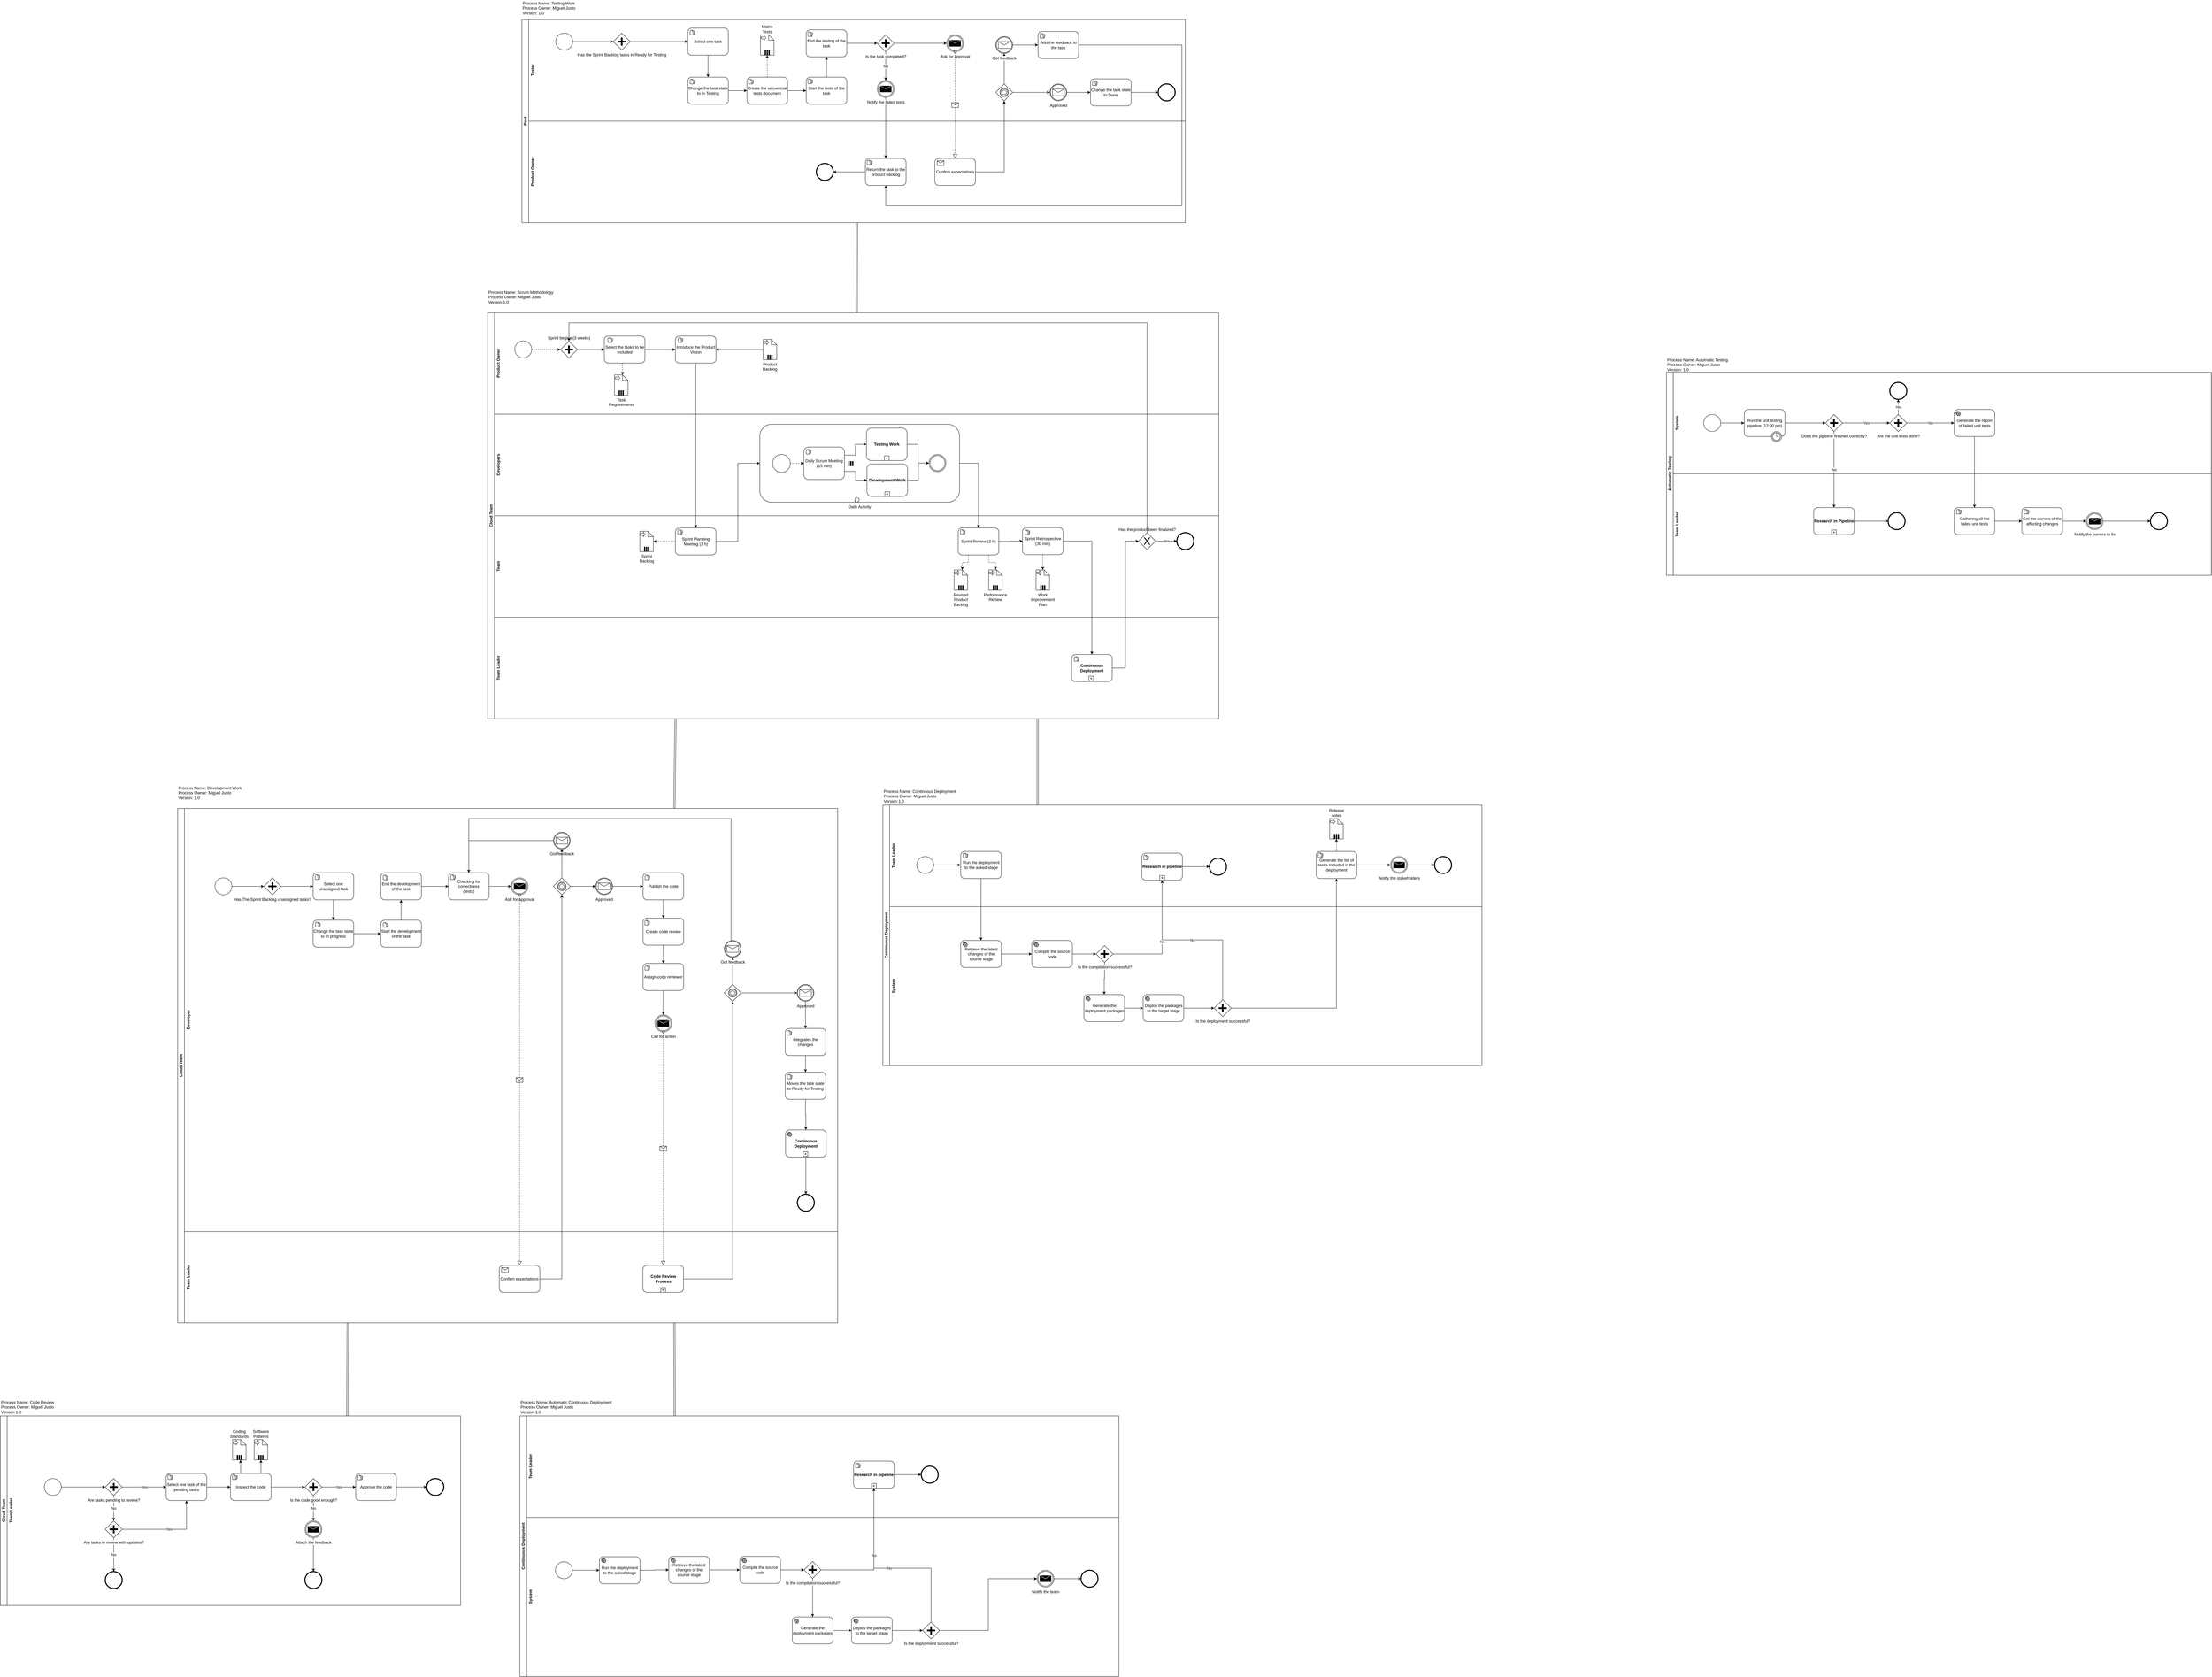 <mxfile version="10.6.8" type="github"><diagram id="1qvyU9oZ87lspOxvc4K4" name="General"><mxGraphModel dx="3293" dy="938" grid="1" gridSize="10" guides="1" tooltips="1" connect="1" arrows="1" fold="1" page="1" pageScale="1" pageWidth="850" pageHeight="1100" math="0" shadow="0"><root><mxCell id="0"/><mxCell id="1" parent="0"/><mxCell id="QyaCGNp3w7HFQ_6yCUee-218" value="" style="group" vertex="1" connectable="0" parent="1"><mxGeometry x="1211.5" y="3005" width="1770" height="820" as="geometry"/></mxCell><mxCell id="QyaCGNp3w7HFQ_6yCUee-223" value="" style="group" vertex="1" connectable="0" parent="QyaCGNp3w7HFQ_6yCUee-218"><mxGeometry width="1770" height="820" as="geometry"/></mxCell><mxCell id="QyaCGNp3w7HFQ_6yCUee-1" value="Continuous Deployment" style="swimlane;html=1;horizontal=0;startSize=20;" vertex="1" parent="QyaCGNp3w7HFQ_6yCUee-223"><mxGeometry y="50" width="1770" height="770" as="geometry"/></mxCell><mxCell id="QyaCGNp3w7HFQ_6yCUee-2" value="Team Leader" style="swimlane;html=1;horizontal=0;swimlaneLine=0;" vertex="1" parent="QyaCGNp3w7HFQ_6yCUee-1"><mxGeometry x="20" width="1750" height="300" as="geometry"/></mxCell><mxCell id="QyaCGNp3w7HFQ_6yCUee-3" style="edgeStyle=orthogonalEdgeStyle;rounded=0;orthogonalLoop=1;jettySize=auto;html=1;exitX=1;exitY=0.5;exitDx=0;exitDy=0;entryX=0;entryY=0.5;entryDx=0;entryDy=0;" edge="1" parent="QyaCGNp3w7HFQ_6yCUee-2" source="QyaCGNp3w7HFQ_6yCUee-4" target="QyaCGNp3w7HFQ_6yCUee-6"><mxGeometry relative="1" as="geometry"/></mxCell><mxCell id="QyaCGNp3w7HFQ_6yCUee-4" value="" style="shape=mxgraph.bpmn.shape;html=1;verticalLabelPosition=bottom;labelBackgroundColor=#ffffff;verticalAlign=top;align=center;perimeter=ellipsePerimeter;outlineConnect=0;outline=standard;symbol=general;" vertex="1" parent="QyaCGNp3w7HFQ_6yCUee-2"><mxGeometry x="80" y="152" width="50" height="50" as="geometry"/></mxCell><mxCell id="QyaCGNp3w7HFQ_6yCUee-5" style="edgeStyle=orthogonalEdgeStyle;rounded=0;orthogonalLoop=1;jettySize=auto;html=1;exitX=0.5;exitY=1;exitDx=0;exitDy=0;" edge="1" parent="QyaCGNp3w7HFQ_6yCUee-2" source="QyaCGNp3w7HFQ_6yCUee-6" target="QyaCGNp3w7HFQ_6yCUee-10"><mxGeometry relative="1" as="geometry"/></mxCell><mxCell id="QyaCGNp3w7HFQ_6yCUee-6" value="Run the deployment to the asked stage" style="shape=ext;rounded=1;html=1;whiteSpace=wrap;" vertex="1" parent="QyaCGNp3w7HFQ_6yCUee-2"><mxGeometry x="210" y="137" width="120" height="80" as="geometry"/></mxCell><mxCell id="QyaCGNp3w7HFQ_6yCUee-7" value="" style="shape=mxgraph.bpmn.manual_task;html=1;outlineConnect=0;" vertex="1" parent="QyaCGNp3w7HFQ_6yCUee-2"><mxGeometry x="217" y="142" width="14" height="14" as="geometry"/></mxCell><mxCell id="QyaCGNp3w7HFQ_6yCUee-8" value="System" style="swimlane;html=1;horizontal=0;swimlaneLine=0;" vertex="1" parent="QyaCGNp3w7HFQ_6yCUee-2"><mxGeometry y="300" width="1750" height="470" as="geometry"/></mxCell><mxCell id="QyaCGNp3w7HFQ_6yCUee-9" style="edgeStyle=orthogonalEdgeStyle;rounded=0;orthogonalLoop=1;jettySize=auto;html=1;exitX=1;exitY=0.5;exitDx=0;exitDy=0;entryX=0;entryY=0.5;entryDx=0;entryDy=0;" edge="1" parent="QyaCGNp3w7HFQ_6yCUee-8" source="QyaCGNp3w7HFQ_6yCUee-10" target="QyaCGNp3w7HFQ_6yCUee-13"><mxGeometry relative="1" as="geometry"/></mxCell><mxCell id="QyaCGNp3w7HFQ_6yCUee-10" value="Retrieve the latest changes of the source stage" style="shape=ext;rounded=1;html=1;whiteSpace=wrap;" vertex="1" parent="QyaCGNp3w7HFQ_6yCUee-8"><mxGeometry x="210" y="100" width="120" height="80" as="geometry"/></mxCell><mxCell id="QyaCGNp3w7HFQ_6yCUee-11" value="" style="shape=mxgraph.bpmn.service_task;html=1;outlineConnect=0;" vertex="1" parent="QyaCGNp3w7HFQ_6yCUee-8"><mxGeometry x="216" y="105" width="14" height="14" as="geometry"/></mxCell><mxCell id="QyaCGNp3w7HFQ_6yCUee-12" style="edgeStyle=orthogonalEdgeStyle;rounded=0;orthogonalLoop=1;jettySize=auto;html=1;exitX=1;exitY=0.5;exitDx=0;exitDy=0;" edge="1" parent="QyaCGNp3w7HFQ_6yCUee-8" source="QyaCGNp3w7HFQ_6yCUee-13" target="QyaCGNp3w7HFQ_6yCUee-17"><mxGeometry relative="1" as="geometry"/></mxCell><mxCell id="QyaCGNp3w7HFQ_6yCUee-13" value="Compile the source code" style="shape=ext;rounded=1;html=1;whiteSpace=wrap;" vertex="1" parent="QyaCGNp3w7HFQ_6yCUee-8"><mxGeometry x="420" y="100" width="120" height="80" as="geometry"/></mxCell><mxCell id="QyaCGNp3w7HFQ_6yCUee-14" value="" style="shape=mxgraph.bpmn.service_task;html=1;outlineConnect=0;" vertex="1" parent="QyaCGNp3w7HFQ_6yCUee-8"><mxGeometry x="426" y="105" width="14" height="14" as="geometry"/></mxCell><mxCell id="QyaCGNp3w7HFQ_6yCUee-16" style="edgeStyle=orthogonalEdgeStyle;rounded=0;orthogonalLoop=1;jettySize=auto;html=1;exitX=0.5;exitY=1;exitDx=0;exitDy=0;" edge="1" parent="QyaCGNp3w7HFQ_6yCUee-8" source="QyaCGNp3w7HFQ_6yCUee-17" target="QyaCGNp3w7HFQ_6yCUee-24"><mxGeometry relative="1" as="geometry"/></mxCell><mxCell id="QyaCGNp3w7HFQ_6yCUee-17" value="Is the compilation successful?" style="shape=mxgraph.bpmn.shape;html=1;verticalLabelPosition=bottom;labelBackgroundColor=#ffffff;verticalAlign=top;align=center;perimeter=rhombusPerimeter;background=gateway;outlineConnect=0;outline=none;symbol=parallelGw;" vertex="1" parent="QyaCGNp3w7HFQ_6yCUee-8"><mxGeometry x="610" y="115" width="50" height="50" as="geometry"/></mxCell><mxCell id="QyaCGNp3w7HFQ_6yCUee-23" style="edgeStyle=orthogonalEdgeStyle;rounded=0;orthogonalLoop=1;jettySize=auto;html=1;exitX=1;exitY=0.5;exitDx=0;exitDy=0;entryX=0;entryY=0.5;entryDx=0;entryDy=0;" edge="1" parent="QyaCGNp3w7HFQ_6yCUee-8" source="QyaCGNp3w7HFQ_6yCUee-24" target="QyaCGNp3w7HFQ_6yCUee-27"><mxGeometry relative="1" as="geometry"/></mxCell><mxCell id="QyaCGNp3w7HFQ_6yCUee-24" value="Generate the deployment packages" style="shape=ext;rounded=1;html=1;whiteSpace=wrap;" vertex="1" parent="QyaCGNp3w7HFQ_6yCUee-8"><mxGeometry x="574" y="260" width="120" height="80" as="geometry"/></mxCell><mxCell id="QyaCGNp3w7HFQ_6yCUee-25" value="" style="shape=mxgraph.bpmn.service_task;html=1;outlineConnect=0;" vertex="1" parent="QyaCGNp3w7HFQ_6yCUee-8"><mxGeometry x="579" y="265" width="14" height="14" as="geometry"/></mxCell><mxCell id="QyaCGNp3w7HFQ_6yCUee-26" style="edgeStyle=orthogonalEdgeStyle;rounded=0;orthogonalLoop=1;jettySize=auto;html=1;exitX=1;exitY=0.5;exitDx=0;exitDy=0;entryX=0;entryY=0.5;entryDx=0;entryDy=0;" edge="1" parent="QyaCGNp3w7HFQ_6yCUee-8" source="QyaCGNp3w7HFQ_6yCUee-27" target="QyaCGNp3w7HFQ_6yCUee-30"><mxGeometry relative="1" as="geometry"/></mxCell><mxCell id="QyaCGNp3w7HFQ_6yCUee-27" value="Deploy the packages to the target stage" style="shape=ext;rounded=1;html=1;whiteSpace=wrap;" vertex="1" parent="QyaCGNp3w7HFQ_6yCUee-8"><mxGeometry x="749" y="260" width="120" height="80" as="geometry"/></mxCell><mxCell id="QyaCGNp3w7HFQ_6yCUee-28" value="" style="shape=mxgraph.bpmn.service_task;html=1;outlineConnect=0;" vertex="1" parent="QyaCGNp3w7HFQ_6yCUee-8"><mxGeometry x="755" y="265" width="14" height="14" as="geometry"/></mxCell><mxCell id="QyaCGNp3w7HFQ_6yCUee-30" value="Is the deployment successful?" style="shape=mxgraph.bpmn.shape;html=1;verticalLabelPosition=bottom;labelBackgroundColor=#ffffff;verticalAlign=top;align=center;perimeter=rhombusPerimeter;background=gateway;outlineConnect=0;outline=none;symbol=parallelGw;" vertex="1" parent="QyaCGNp3w7HFQ_6yCUee-8"><mxGeometry x="959" y="275" width="50" height="50" as="geometry"/></mxCell><mxCell id="QyaCGNp3w7HFQ_6yCUee-31" style="edgeStyle=orthogonalEdgeStyle;rounded=0;orthogonalLoop=1;jettySize=auto;html=1;exitX=0.5;exitY=0;exitDx=0;exitDy=0;entryX=0.5;entryY=1;entryDx=0;entryDy=0;dashed=1;" edge="1" parent="QyaCGNp3w7HFQ_6yCUee-2" source="QyaCGNp3w7HFQ_6yCUee-33" target="QyaCGNp3w7HFQ_6yCUee-37"><mxGeometry relative="1" as="geometry"/></mxCell><mxCell id="QyaCGNp3w7HFQ_6yCUee-32" style="edgeStyle=orthogonalEdgeStyle;rounded=0;orthogonalLoop=1;jettySize=auto;html=1;exitX=1;exitY=0.5;exitDx=0;exitDy=0;" edge="1" parent="QyaCGNp3w7HFQ_6yCUee-2" source="QyaCGNp3w7HFQ_6yCUee-33" target="QyaCGNp3w7HFQ_6yCUee-39"><mxGeometry relative="1" as="geometry"/></mxCell><mxCell id="QyaCGNp3w7HFQ_6yCUee-33" value="Generate the list of tasks included in the deployment" style="shape=ext;rounded=1;html=1;whiteSpace=wrap;" vertex="1" parent="QyaCGNp3w7HFQ_6yCUee-2"><mxGeometry x="1260" y="137" width="120" height="80" as="geometry"/></mxCell><mxCell id="QyaCGNp3w7HFQ_6yCUee-34" value="" style="shape=mxgraph.bpmn.manual_task;html=1;outlineConnect=0;" vertex="1" parent="QyaCGNp3w7HFQ_6yCUee-2"><mxGeometry x="1266" y="141" width="14" height="14" as="geometry"/></mxCell><mxCell id="QyaCGNp3w7HFQ_6yCUee-35" value="Release notes" style="shape=note;whiteSpace=wrap;size=16;html=1;labelPosition=center;verticalLabelPosition=top;align=center;verticalAlign=bottom;" vertex="1" parent="QyaCGNp3w7HFQ_6yCUee-2"><mxGeometry x="1300" y="40" width="40" height="60" as="geometry"/></mxCell><mxCell id="QyaCGNp3w7HFQ_6yCUee-36" value="" style="html=1;shape=singleArrow;arrowWidth=0.4;arrowSize=0.4;outlineConnect=0;" vertex="1" parent="QyaCGNp3w7HFQ_6yCUee-35"><mxGeometry width="14" height="14" relative="1" as="geometry"><mxPoint x="2" y="2" as="offset"/></mxGeometry></mxCell><mxCell id="QyaCGNp3w7HFQ_6yCUee-37" value="" style="html=1;whiteSpace=wrap;shape=parallelMarker;outlineConnect=0;" vertex="1" parent="QyaCGNp3w7HFQ_6yCUee-35"><mxGeometry x="0.5" y="1" width="14" height="14" relative="1" as="geometry"><mxPoint x="-7" y="-14" as="offset"/></mxGeometry></mxCell><mxCell id="QyaCGNp3w7HFQ_6yCUee-38" style="edgeStyle=orthogonalEdgeStyle;rounded=0;orthogonalLoop=1;jettySize=auto;html=1;exitX=1;exitY=0.5;exitDx=0;exitDy=0;entryX=0;entryY=0.5;entryDx=0;entryDy=0;" edge="1" parent="QyaCGNp3w7HFQ_6yCUee-2" source="QyaCGNp3w7HFQ_6yCUee-39" target="QyaCGNp3w7HFQ_6yCUee-40"><mxGeometry relative="1" as="geometry"/></mxCell><mxCell id="QyaCGNp3w7HFQ_6yCUee-39" value="Notify the stakeholders" style="shape=mxgraph.bpmn.shape;html=1;verticalLabelPosition=bottom;labelBackgroundColor=#ffffff;verticalAlign=top;align=center;perimeter=ellipsePerimeter;outlineConnect=0;outline=throwing;symbol=message;" vertex="1" parent="QyaCGNp3w7HFQ_6yCUee-2"><mxGeometry x="1480" y="152" width="50" height="50" as="geometry"/></mxCell><mxCell id="QyaCGNp3w7HFQ_6yCUee-40" value="" style="shape=mxgraph.bpmn.shape;html=1;verticalLabelPosition=bottom;labelBackgroundColor=#ffffff;verticalAlign=top;align=center;perimeter=ellipsePerimeter;outlineConnect=0;outline=end;symbol=general;" vertex="1" parent="QyaCGNp3w7HFQ_6yCUee-2"><mxGeometry x="1610" y="152" width="50" height="50" as="geometry"/></mxCell><mxCell id="QyaCGNp3w7HFQ_6yCUee-41" style="edgeStyle=orthogonalEdgeStyle;rounded=0;orthogonalLoop=1;jettySize=auto;html=1;exitX=1;exitY=0.5;exitDx=0;exitDy=0;entryX=0.5;entryY=1;entryDx=0;entryDy=0;" edge="1" parent="QyaCGNp3w7HFQ_6yCUee-2" source="QyaCGNp3w7HFQ_6yCUee-30" target="QyaCGNp3w7HFQ_6yCUee-33"><mxGeometry relative="1" as="geometry"/></mxCell><mxCell id="QyaCGNp3w7HFQ_6yCUee-18" style="edgeStyle=orthogonalEdgeStyle;rounded=0;orthogonalLoop=1;jettySize=auto;html=1;exitX=1;exitY=0.5;exitDx=0;exitDy=0;" edge="1" parent="QyaCGNp3w7HFQ_6yCUee-2" source="QyaCGNp3w7HFQ_6yCUee-19" target="QyaCGNp3w7HFQ_6yCUee-22"><mxGeometry relative="1" as="geometry"/></mxCell><mxCell id="QyaCGNp3w7HFQ_6yCUee-19" value="&lt;b&gt;Research in pipeline&lt;/b&gt;" style="html=1;whiteSpace=wrap;rounded=1;" vertex="1" parent="QyaCGNp3w7HFQ_6yCUee-2"><mxGeometry x="745" y="142" width="120" height="80" as="geometry"/></mxCell><mxCell id="QyaCGNp3w7HFQ_6yCUee-20" value="" style="html=1;shape=plus;outlineConnect=0;" vertex="1" parent="QyaCGNp3w7HFQ_6yCUee-19"><mxGeometry x="0.5" y="1" width="14" height="14" relative="1" as="geometry"><mxPoint x="-7" y="-14" as="offset"/></mxGeometry></mxCell><mxCell id="QyaCGNp3w7HFQ_6yCUee-21" value="" style="shape=mxgraph.bpmn.manual_task;html=1;outlineConnect=0;" vertex="1" parent="QyaCGNp3w7HFQ_6yCUee-19"><mxGeometry x="6" y="6" width="14" height="14" as="geometry"/></mxCell><mxCell id="QyaCGNp3w7HFQ_6yCUee-22" value="" style="shape=mxgraph.bpmn.shape;html=1;verticalLabelPosition=bottom;labelBackgroundColor=#ffffff;verticalAlign=top;align=center;perimeter=ellipsePerimeter;outlineConnect=0;outline=end;symbol=general;" vertex="1" parent="QyaCGNp3w7HFQ_6yCUee-2"><mxGeometry x="945" y="157" width="50" height="50" as="geometry"/></mxCell><mxCell id="QyaCGNp3w7HFQ_6yCUee-15" value="No" style="edgeStyle=orthogonalEdgeStyle;rounded=0;orthogonalLoop=1;jettySize=auto;html=1;exitX=1;exitY=0.5;exitDx=0;exitDy=0;" edge="1" parent="QyaCGNp3w7HFQ_6yCUee-2" source="QyaCGNp3w7HFQ_6yCUee-17" target="QyaCGNp3w7HFQ_6yCUee-19"><mxGeometry relative="1" as="geometry"/></mxCell><mxCell id="QyaCGNp3w7HFQ_6yCUee-29" value="No" style="edgeStyle=orthogonalEdgeStyle;rounded=0;orthogonalLoop=1;jettySize=auto;html=1;exitX=0.5;exitY=0;exitDx=0;exitDy=0;entryX=0.5;entryY=1;entryDx=0;entryDy=0;" edge="1" parent="QyaCGNp3w7HFQ_6yCUee-2" source="QyaCGNp3w7HFQ_6yCUee-30" target="QyaCGNp3w7HFQ_6yCUee-19"><mxGeometry relative="1" as="geometry"/></mxCell><mxCell id="QyaCGNp3w7HFQ_6yCUee-42" value="Process Name: Continuous Deployment&lt;br&gt;Process Owner: Miguel Justo&lt;br&gt;Version 1.0&lt;br&gt;" style="text;html=1;resizable=0;points=[];autosize=1;align=left;verticalAlign=top;spacingTop=-4;" vertex="1" parent="QyaCGNp3w7HFQ_6yCUee-223"><mxGeometry width="230" height="40" as="geometry"/></mxCell><mxCell id="QyaCGNp3w7HFQ_6yCUee-219" value="" style="group" vertex="1" connectable="0" parent="1"><mxGeometry x="44" y="1530" width="2160" height="1270" as="geometry"/></mxCell><mxCell id="QyaCGNp3w7HFQ_6yCUee-43" value="Cloud Team" style="swimlane;html=1;horizontal=0;startSize=20;" vertex="1" parent="QyaCGNp3w7HFQ_6yCUee-219"><mxGeometry y="70" width="2160" height="1200" as="geometry"><mxRectangle x="20" y="20" width="30" height="50" as="alternateBounds"/></mxGeometry></mxCell><mxCell id="QyaCGNp3w7HFQ_6yCUee-44" value="Product Owner" style="swimlane;html=1;horizontal=0;swimlaneLine=0;" vertex="1" parent="QyaCGNp3w7HFQ_6yCUee-43"><mxGeometry x="20" width="2140" height="300" as="geometry"><mxRectangle x="20" width="30" height="50" as="alternateBounds"/></mxGeometry></mxCell><mxCell id="QyaCGNp3w7HFQ_6yCUee-45" style="edgeStyle=orthogonalEdgeStyle;rounded=0;orthogonalLoop=1;jettySize=auto;html=1;exitX=1;exitY=0.5;exitDx=0;exitDy=0;entryX=0;entryY=0.5;entryDx=0;entryDy=0;dashed=1;" edge="1" parent="QyaCGNp3w7HFQ_6yCUee-44" source="QyaCGNp3w7HFQ_6yCUee-46" target="QyaCGNp3w7HFQ_6yCUee-48"><mxGeometry relative="1" as="geometry"/></mxCell><mxCell id="QyaCGNp3w7HFQ_6yCUee-46" value="" style="shape=mxgraph.bpmn.shape;html=1;verticalLabelPosition=bottom;labelBackgroundColor=#ffffff;verticalAlign=top;align=center;perimeter=ellipsePerimeter;outlineConnect=0;outline=standard;symbol=general;" vertex="1" parent="QyaCGNp3w7HFQ_6yCUee-44"><mxGeometry x="60" y="83.5" width="50" height="50" as="geometry"/></mxCell><mxCell id="QyaCGNp3w7HFQ_6yCUee-47" style="edgeStyle=orthogonalEdgeStyle;rounded=0;orthogonalLoop=1;jettySize=auto;html=1;exitX=1;exitY=0.5;exitDx=0;exitDy=0;entryX=0;entryY=0.5;entryDx=0;entryDy=0;" edge="1" parent="QyaCGNp3w7HFQ_6yCUee-44" source="QyaCGNp3w7HFQ_6yCUee-48" target="QyaCGNp3w7HFQ_6yCUee-51"><mxGeometry relative="1" as="geometry"/></mxCell><mxCell id="QyaCGNp3w7HFQ_6yCUee-48" value="Sprint begins (3 weeks)" style="shape=mxgraph.bpmn.shape;html=1;verticalLabelPosition=top;labelBackgroundColor=#ffffff;verticalAlign=bottom;align=center;perimeter=rhombusPerimeter;background=gateway;outlineConnect=0;outline=none;symbol=parallelGw;labelPosition=center;" vertex="1" parent="QyaCGNp3w7HFQ_6yCUee-44"><mxGeometry x="195" y="84" width="50" height="50" as="geometry"/></mxCell><mxCell id="QyaCGNp3w7HFQ_6yCUee-49" style="edgeStyle=orthogonalEdgeStyle;rounded=0;orthogonalLoop=1;jettySize=auto;html=1;exitX=0.5;exitY=1;exitDx=0;exitDy=0;entryX=0;entryY=0;entryDx=24;entryDy=0;entryPerimeter=0;dashed=1;" edge="1" parent="QyaCGNp3w7HFQ_6yCUee-44" source="QyaCGNp3w7HFQ_6yCUee-51" target="QyaCGNp3w7HFQ_6yCUee-52"><mxGeometry relative="1" as="geometry"/></mxCell><mxCell id="QyaCGNp3w7HFQ_6yCUee-50" style="edgeStyle=orthogonalEdgeStyle;rounded=0;orthogonalLoop=1;jettySize=auto;html=1;exitX=1;exitY=0.5;exitDx=0;exitDy=0;entryX=0;entryY=0.5;entryDx=0;entryDy=0;" edge="1" parent="QyaCGNp3w7HFQ_6yCUee-44" source="QyaCGNp3w7HFQ_6yCUee-51" target="QyaCGNp3w7HFQ_6yCUee-55"><mxGeometry relative="1" as="geometry"/></mxCell><mxCell id="QyaCGNp3w7HFQ_6yCUee-51" value="Select the tasks to be included" style="shape=ext;rounded=1;html=1;whiteSpace=wrap;" vertex="1" parent="QyaCGNp3w7HFQ_6yCUee-44"><mxGeometry x="324.5" y="69" width="120" height="80" as="geometry"/></mxCell><mxCell id="QyaCGNp3w7HFQ_6yCUee-52" value="Task Requirements" style="shape=note;whiteSpace=wrap;size=16;html=1;labelPosition=center;verticalLabelPosition=bottom;align=center;verticalAlign=top;" vertex="1" parent="QyaCGNp3w7HFQ_6yCUee-44"><mxGeometry x="354.5" y="184" width="40" height="60" as="geometry"/></mxCell><mxCell id="QyaCGNp3w7HFQ_6yCUee-53" value="" style="html=1;shape=singleArrow;arrowWidth=0.4;arrowSize=0.4;outlineConnect=0;" vertex="1" parent="QyaCGNp3w7HFQ_6yCUee-52"><mxGeometry width="14" height="14" relative="1" as="geometry"><mxPoint x="2" y="2" as="offset"/></mxGeometry></mxCell><mxCell id="QyaCGNp3w7HFQ_6yCUee-54" value="" style="html=1;whiteSpace=wrap;shape=parallelMarker;outlineConnect=0;" vertex="1" parent="QyaCGNp3w7HFQ_6yCUee-52"><mxGeometry x="0.5" y="1" width="14" height="14" relative="1" as="geometry"><mxPoint x="-7" y="-14" as="offset"/></mxGeometry></mxCell><mxCell id="QyaCGNp3w7HFQ_6yCUee-55" value="Introduce the Product Vision" style="shape=ext;rounded=1;html=1;whiteSpace=wrap;" vertex="1" parent="QyaCGNp3w7HFQ_6yCUee-44"><mxGeometry x="534.5" y="69" width="120" height="80" as="geometry"/></mxCell><mxCell id="QyaCGNp3w7HFQ_6yCUee-56" style="edgeStyle=orthogonalEdgeStyle;rounded=0;orthogonalLoop=1;jettySize=auto;html=1;exitX=0;exitY=0.5;exitDx=0;exitDy=0;exitPerimeter=0;" edge="1" parent="QyaCGNp3w7HFQ_6yCUee-44" source="QyaCGNp3w7HFQ_6yCUee-57" target="QyaCGNp3w7HFQ_6yCUee-55"><mxGeometry relative="1" as="geometry"/></mxCell><mxCell id="QyaCGNp3w7HFQ_6yCUee-57" value="Product Backlog" style="shape=note;whiteSpace=wrap;size=16;html=1;labelPosition=center;verticalLabelPosition=bottom;align=center;verticalAlign=top;" vertex="1" parent="QyaCGNp3w7HFQ_6yCUee-44"><mxGeometry x="794" y="79" width="40" height="60" as="geometry"/></mxCell><mxCell id="QyaCGNp3w7HFQ_6yCUee-58" value="" style="html=1;shape=singleArrow;arrowWidth=0.4;arrowSize=0.4;outlineConnect=0;" vertex="1" parent="QyaCGNp3w7HFQ_6yCUee-57"><mxGeometry width="14" height="14" relative="1" as="geometry"><mxPoint x="2" y="2" as="offset"/></mxGeometry></mxCell><mxCell id="QyaCGNp3w7HFQ_6yCUee-59" value="" style="html=1;whiteSpace=wrap;shape=parallelMarker;outlineConnect=0;" vertex="1" parent="QyaCGNp3w7HFQ_6yCUee-57"><mxGeometry x="0.5" y="1" width="14" height="14" relative="1" as="geometry"><mxPoint x="-7" y="-14" as="offset"/></mxGeometry></mxCell><mxCell id="QyaCGNp3w7HFQ_6yCUee-295" value="" style="shape=mxgraph.bpmn.manual_task;html=1;outlineConnect=0;" vertex="1" parent="QyaCGNp3w7HFQ_6yCUee-44"><mxGeometry x="335" y="74" width="14" height="14" as="geometry"/></mxCell><mxCell id="QyaCGNp3w7HFQ_6yCUee-296" value="" style="shape=mxgraph.bpmn.manual_task;html=1;outlineConnect=0;" vertex="1" parent="QyaCGNp3w7HFQ_6yCUee-44"><mxGeometry x="542.5" y="74" width="14" height="14" as="geometry"/></mxCell><mxCell id="QyaCGNp3w7HFQ_6yCUee-60" value="Team" style="swimlane;html=1;horizontal=0;swimlaneLine=0;startSize=23;" vertex="1" parent="QyaCGNp3w7HFQ_6yCUee-43"><mxGeometry x="20" y="600" width="2140" height="300" as="geometry"/></mxCell><mxCell id="QyaCGNp3w7HFQ_6yCUee-61" style="edgeStyle=orthogonalEdgeStyle;rounded=0;orthogonalLoop=1;jettySize=auto;html=1;exitX=0;exitY=0.5;exitDx=0;exitDy=0;dashed=1;" edge="1" parent="QyaCGNp3w7HFQ_6yCUee-60" source="QyaCGNp3w7HFQ_6yCUee-62" target="QyaCGNp3w7HFQ_6yCUee-63"><mxGeometry relative="1" as="geometry"/></mxCell><mxCell id="QyaCGNp3w7HFQ_6yCUee-62" value="Sprint Planning Meeting (3 h)" style="shape=ext;rounded=1;html=1;whiteSpace=wrap;" vertex="1" parent="QyaCGNp3w7HFQ_6yCUee-60"><mxGeometry x="534.5" y="36" width="120" height="80" as="geometry"/></mxCell><mxCell id="QyaCGNp3w7HFQ_6yCUee-63" value="Sprint Backlog" style="shape=note;whiteSpace=wrap;size=16;html=1;labelPosition=center;verticalLabelPosition=bottom;align=center;verticalAlign=top;" vertex="1" parent="QyaCGNp3w7HFQ_6yCUee-60"><mxGeometry x="429.5" y="46" width="40" height="60" as="geometry"/></mxCell><mxCell id="QyaCGNp3w7HFQ_6yCUee-64" value="" style="html=1;shape=singleArrow;arrowWidth=0.4;arrowSize=0.4;outlineConnect=0;" vertex="1" parent="QyaCGNp3w7HFQ_6yCUee-63"><mxGeometry width="14" height="14" relative="1" as="geometry"><mxPoint x="2" y="2" as="offset"/></mxGeometry></mxCell><mxCell id="QyaCGNp3w7HFQ_6yCUee-65" value="" style="html=1;whiteSpace=wrap;shape=parallelMarker;outlineConnect=0;" vertex="1" parent="QyaCGNp3w7HFQ_6yCUee-63"><mxGeometry x="0.5" y="1" width="14" height="14" relative="1" as="geometry"><mxPoint x="-7" y="-14" as="offset"/></mxGeometry></mxCell><mxCell id="QyaCGNp3w7HFQ_6yCUee-66" style="edgeStyle=orthogonalEdgeStyle;rounded=0;orthogonalLoop=1;jettySize=auto;html=1;exitX=0.5;exitY=1;exitDx=0;exitDy=0;dashed=1;" edge="1" parent="QyaCGNp3w7HFQ_6yCUee-60" source="QyaCGNp3w7HFQ_6yCUee-68" target="QyaCGNp3w7HFQ_6yCUee-78"><mxGeometry relative="1" as="geometry"/></mxCell><mxCell id="QyaCGNp3w7HFQ_6yCUee-67" style="edgeStyle=orthogonalEdgeStyle;rounded=0;orthogonalLoop=1;jettySize=auto;html=1;exitX=1;exitY=0.5;exitDx=0;exitDy=0;entryX=0.5;entryY=0;entryDx=0;entryDy=0;" edge="1" parent="QyaCGNp3w7HFQ_6yCUee-60" source="QyaCGNp3w7HFQ_6yCUee-68" target="QyaCGNp3w7HFQ_6yCUee-82"><mxGeometry relative="1" as="geometry"/></mxCell><mxCell id="QyaCGNp3w7HFQ_6yCUee-68" value="Sprint Retrospective (30 min)" style="shape=ext;rounded=1;html=1;whiteSpace=wrap;" vertex="1" parent="QyaCGNp3w7HFQ_6yCUee-60"><mxGeometry x="1560" y="35" width="120" height="80" as="geometry"/></mxCell><mxCell id="QyaCGNp3w7HFQ_6yCUee-69" value="Yes" style="edgeStyle=orthogonalEdgeStyle;rounded=0;orthogonalLoop=1;jettySize=auto;html=1;exitX=1;exitY=0.5;exitDx=0;exitDy=0;" edge="1" parent="QyaCGNp3w7HFQ_6yCUee-60" source="QyaCGNp3w7HFQ_6yCUee-70" target="QyaCGNp3w7HFQ_6yCUee-71"><mxGeometry relative="1" as="geometry"/></mxCell><mxCell id="QyaCGNp3w7HFQ_6yCUee-70" value="Has the product been finalized?" style="shape=mxgraph.bpmn.shape;html=1;verticalLabelPosition=top;labelBackgroundColor=#ffffff;verticalAlign=bottom;align=center;perimeter=rhombusPerimeter;background=gateway;outlineConnect=0;outline=none;symbol=exclusiveGw;labelPosition=center;" vertex="1" parent="QyaCGNp3w7HFQ_6yCUee-60"><mxGeometry x="1903" y="50" width="50" height="50" as="geometry"/></mxCell><mxCell id="QyaCGNp3w7HFQ_6yCUee-71" value="" style="shape=mxgraph.bpmn.shape;html=1;verticalLabelPosition=bottom;labelBackgroundColor=#ffffff;verticalAlign=top;align=center;perimeter=ellipsePerimeter;outlineConnect=0;outline=end;symbol=general;" vertex="1" parent="QyaCGNp3w7HFQ_6yCUee-60"><mxGeometry x="2016" y="50" width="50" height="50" as="geometry"/></mxCell><mxCell id="QyaCGNp3w7HFQ_6yCUee-72" value="Revised Product Backlog" style="shape=note;whiteSpace=wrap;size=16;html=1;labelPosition=center;verticalLabelPosition=bottom;align=center;verticalAlign=top;" vertex="1" parent="QyaCGNp3w7HFQ_6yCUee-60"><mxGeometry x="1358" y="160" width="40" height="60" as="geometry"/></mxCell><mxCell id="QyaCGNp3w7HFQ_6yCUee-73" value="" style="html=1;shape=singleArrow;arrowWidth=0.4;arrowSize=0.4;outlineConnect=0;" vertex="1" parent="QyaCGNp3w7HFQ_6yCUee-72"><mxGeometry width="14" height="14" relative="1" as="geometry"><mxPoint x="2" y="2" as="offset"/></mxGeometry></mxCell><mxCell id="QyaCGNp3w7HFQ_6yCUee-74" value="" style="html=1;whiteSpace=wrap;shape=parallelMarker;outlineConnect=0;" vertex="1" parent="QyaCGNp3w7HFQ_6yCUee-72"><mxGeometry x="0.5" y="1" width="14" height="14" relative="1" as="geometry"><mxPoint x="-7" y="-14" as="offset"/></mxGeometry></mxCell><mxCell id="QyaCGNp3w7HFQ_6yCUee-75" value="Performance Review" style="shape=note;whiteSpace=wrap;size=16;html=1;labelPosition=center;verticalLabelPosition=bottom;align=center;verticalAlign=top;" vertex="1" parent="QyaCGNp3w7HFQ_6yCUee-60"><mxGeometry x="1460" y="160" width="40" height="60" as="geometry"/></mxCell><mxCell id="QyaCGNp3w7HFQ_6yCUee-76" value="" style="html=1;shape=singleArrow;arrowWidth=0.4;arrowSize=0.4;outlineConnect=0;" vertex="1" parent="QyaCGNp3w7HFQ_6yCUee-75"><mxGeometry width="14" height="14" relative="1" as="geometry"><mxPoint x="2" y="2" as="offset"/></mxGeometry></mxCell><mxCell id="QyaCGNp3w7HFQ_6yCUee-77" value="" style="html=1;whiteSpace=wrap;shape=parallelMarker;outlineConnect=0;" vertex="1" parent="QyaCGNp3w7HFQ_6yCUee-75"><mxGeometry x="0.5" y="1" width="14" height="14" relative="1" as="geometry"><mxPoint x="-7" y="-14" as="offset"/></mxGeometry></mxCell><mxCell id="QyaCGNp3w7HFQ_6yCUee-78" value="Work Improvement Plan" style="shape=note;whiteSpace=wrap;size=16;html=1;labelPosition=center;verticalLabelPosition=bottom;align=center;verticalAlign=top;" vertex="1" parent="QyaCGNp3w7HFQ_6yCUee-60"><mxGeometry x="1600" y="160" width="40" height="60" as="geometry"/></mxCell><mxCell id="QyaCGNp3w7HFQ_6yCUee-79" value="" style="html=1;shape=singleArrow;arrowWidth=0.4;arrowSize=0.4;outlineConnect=0;" vertex="1" parent="QyaCGNp3w7HFQ_6yCUee-78"><mxGeometry width="14" height="14" relative="1" as="geometry"><mxPoint x="2" y="2" as="offset"/></mxGeometry></mxCell><mxCell id="QyaCGNp3w7HFQ_6yCUee-80" value="" style="html=1;whiteSpace=wrap;shape=parallelMarker;outlineConnect=0;" vertex="1" parent="QyaCGNp3w7HFQ_6yCUee-78"><mxGeometry x="0.5" y="1" width="14" height="14" relative="1" as="geometry"><mxPoint x="-7" y="-14" as="offset"/></mxGeometry></mxCell><mxCell id="QyaCGNp3w7HFQ_6yCUee-81" value="Team Leader" style="swimlane;html=1;horizontal=0;swimlaneLine=0;startSize=23;" vertex="1" parent="QyaCGNp3w7HFQ_6yCUee-60"><mxGeometry y="300" width="2140" height="300" as="geometry"/></mxCell><mxCell id="QyaCGNp3w7HFQ_6yCUee-82" value="&lt;b&gt;Continuous Deployment&lt;/b&gt;" style="shape=ext;rounded=1;html=1;whiteSpace=wrap;" vertex="1" parent="QyaCGNp3w7HFQ_6yCUee-81"><mxGeometry x="1705" y="110" width="120" height="80" as="geometry"/></mxCell><mxCell id="QyaCGNp3w7HFQ_6yCUee-83" value="" style="shape=plus;html=1;outlineConnect=0;" vertex="1" parent="QyaCGNp3w7HFQ_6yCUee-81"><mxGeometry x="1756" y="174" width="14" height="14" as="geometry"/></mxCell><mxCell id="QyaCGNp3w7HFQ_6yCUee-84" value="" style="shape=mxgraph.bpmn.manual_task;html=1;outlineConnect=0;" vertex="1" parent="QyaCGNp3w7HFQ_6yCUee-81"><mxGeometry x="1713" y="116" width="14" height="14" as="geometry"/></mxCell><mxCell id="QyaCGNp3w7HFQ_6yCUee-85" style="edgeStyle=orthogonalEdgeStyle;rounded=0;orthogonalLoop=1;jettySize=auto;html=1;exitX=1;exitY=0.5;exitDx=0;exitDy=0;entryX=0;entryY=0.5;entryDx=0;entryDy=0;" edge="1" parent="QyaCGNp3w7HFQ_6yCUee-60" source="QyaCGNp3w7HFQ_6yCUee-82" target="QyaCGNp3w7HFQ_6yCUee-70"><mxGeometry relative="1" as="geometry"/></mxCell><mxCell id="QyaCGNp3w7HFQ_6yCUee-297" value="" style="shape=mxgraph.bpmn.manual_task;html=1;outlineConnect=0;" vertex="1" parent="QyaCGNp3w7HFQ_6yCUee-60"><mxGeometry x="541.5" y="41" width="14" height="14" as="geometry"/></mxCell><mxCell id="QyaCGNp3w7HFQ_6yCUee-300" value="" style="shape=mxgraph.bpmn.manual_task;html=1;outlineConnect=0;" vertex="1" parent="QyaCGNp3w7HFQ_6yCUee-60"><mxGeometry x="1567.5" y="42" width="14" height="14" as="geometry"/></mxCell><mxCell id="QyaCGNp3w7HFQ_6yCUee-86" style="edgeStyle=orthogonalEdgeStyle;rounded=0;orthogonalLoop=1;jettySize=auto;html=1;exitX=1;exitY=0.5;exitDx=0;exitDy=0;" edge="1" parent="QyaCGNp3w7HFQ_6yCUee-43" source="QyaCGNp3w7HFQ_6yCUee-92" target="QyaCGNp3w7HFQ_6yCUee-91"><mxGeometry relative="1" as="geometry"/></mxCell><mxCell id="QyaCGNp3w7HFQ_6yCUee-87" style="edgeStyle=orthogonalEdgeStyle;rounded=0;orthogonalLoop=1;jettySize=auto;html=1;exitX=1;exitY=0.5;exitDx=0;exitDy=0;entryX=0;entryY=0.5;entryDx=0;entryDy=0;" edge="1" parent="QyaCGNp3w7HFQ_6yCUee-43" source="QyaCGNp3w7HFQ_6yCUee-62" target="QyaCGNp3w7HFQ_6yCUee-92"><mxGeometry relative="1" as="geometry"/></mxCell><mxCell id="QyaCGNp3w7HFQ_6yCUee-88" style="edgeStyle=orthogonalEdgeStyle;rounded=0;orthogonalLoop=1;jettySize=auto;html=1;exitX=1;exitY=0.5;exitDx=0;exitDy=0;entryX=0;entryY=0.5;entryDx=0;entryDy=0;" edge="1" parent="QyaCGNp3w7HFQ_6yCUee-43" source="QyaCGNp3w7HFQ_6yCUee-91" target="QyaCGNp3w7HFQ_6yCUee-68"><mxGeometry relative="1" as="geometry"/></mxCell><mxCell id="QyaCGNp3w7HFQ_6yCUee-89" style="edgeStyle=orthogonalEdgeStyle;rounded=0;orthogonalLoop=1;jettySize=auto;html=1;exitX=0.75;exitY=1;exitDx=0;exitDy=0;entryX=0.5;entryY=0;entryDx=0;entryDy=0;entryPerimeter=0;dashed=1;" edge="1" parent="QyaCGNp3w7HFQ_6yCUee-43" source="QyaCGNp3w7HFQ_6yCUee-91" target="QyaCGNp3w7HFQ_6yCUee-75"><mxGeometry relative="1" as="geometry"/></mxCell><mxCell id="QyaCGNp3w7HFQ_6yCUee-90" style="edgeStyle=orthogonalEdgeStyle;rounded=0;orthogonalLoop=1;jettySize=auto;html=1;exitX=0.25;exitY=1;exitDx=0;exitDy=0;entryX=0;entryY=0;entryDx=24;entryDy=0;entryPerimeter=0;dashed=1;" edge="1" parent="QyaCGNp3w7HFQ_6yCUee-43" source="QyaCGNp3w7HFQ_6yCUee-91" target="QyaCGNp3w7HFQ_6yCUee-72"><mxGeometry relative="1" as="geometry"/></mxCell><mxCell id="QyaCGNp3w7HFQ_6yCUee-91" value="Sprint Review (2 h)" style="shape=ext;rounded=1;html=1;whiteSpace=wrap;" vertex="1" parent="QyaCGNp3w7HFQ_6yCUee-43"><mxGeometry x="1390" y="636" width="120" height="80" as="geometry"/></mxCell><mxCell id="QyaCGNp3w7HFQ_6yCUee-92" value="Daily Activity" style="html=1;whiteSpace=wrap;rounded=1;labelPosition=center;verticalLabelPosition=bottom;align=center;verticalAlign=top;" vertex="1" parent="QyaCGNp3w7HFQ_6yCUee-43"><mxGeometry x="804" y="330" width="590" height="230" as="geometry"/></mxCell><mxCell id="QyaCGNp3w7HFQ_6yCUee-93" value="" style="html=1;shape=mxgraph.bpmn.loop;outlineConnect=0;" vertex="1" parent="QyaCGNp3w7HFQ_6yCUee-92"><mxGeometry x="0.5" y="1" width="14" height="14" relative="1" as="geometry"><mxPoint x="-15" y="-14" as="offset"/></mxGeometry></mxCell><mxCell id="QyaCGNp3w7HFQ_6yCUee-94" value="" style="shape=mxgraph.bpmn.shape;html=1;verticalLabelPosition=bottom;labelBackgroundColor=#ffffff;verticalAlign=top;align=center;perimeter=ellipsePerimeter;outlineConnect=0;outline=throwing;symbol=general;" vertex="1" parent="QyaCGNp3w7HFQ_6yCUee-92"><mxGeometry x="500" y="89" width="50" height="51" as="geometry"/></mxCell><mxCell id="QyaCGNp3w7HFQ_6yCUee-279" style="edgeStyle=orthogonalEdgeStyle;rounded=0;orthogonalLoop=1;jettySize=auto;html=1;exitX=1;exitY=0.25;exitDx=0;exitDy=0;entryX=0;entryY=0.5;entryDx=0;entryDy=0;" edge="1" parent="QyaCGNp3w7HFQ_6yCUee-92" source="QyaCGNp3w7HFQ_6yCUee-96" target="QyaCGNp3w7HFQ_6yCUee-100"><mxGeometry relative="1" as="geometry"/></mxCell><mxCell id="QyaCGNp3w7HFQ_6yCUee-281" style="edgeStyle=orthogonalEdgeStyle;rounded=0;orthogonalLoop=1;jettySize=auto;html=1;exitX=1;exitY=0.75;exitDx=0;exitDy=0;entryX=0;entryY=0.5;entryDx=0;entryDy=0;" edge="1" parent="QyaCGNp3w7HFQ_6yCUee-92" source="QyaCGNp3w7HFQ_6yCUee-96" target="QyaCGNp3w7HFQ_6yCUee-277"><mxGeometry relative="1" as="geometry"/></mxCell><mxCell id="QyaCGNp3w7HFQ_6yCUee-96" value="Daily Scrum Meeting&lt;br&gt;(15 min)&lt;br&gt;" style="shape=ext;rounded=1;html=1;whiteSpace=wrap;" vertex="1" parent="QyaCGNp3w7HFQ_6yCUee-92"><mxGeometry x="130" y="67" width="120" height="96" as="geometry"/></mxCell><mxCell id="QyaCGNp3w7HFQ_6yCUee-97" value="" style="shape=mxgraph.bpmn.shape;html=1;verticalLabelPosition=bottom;labelBackgroundColor=#ffffff;verticalAlign=top;align=center;perimeter=ellipsePerimeter;outlineConnect=0;outline=standard;symbol=general;" vertex="1" parent="QyaCGNp3w7HFQ_6yCUee-92"><mxGeometry x="38" y="89" width="52" height="53" as="geometry"/></mxCell><mxCell id="QyaCGNp3w7HFQ_6yCUee-98" style="edgeStyle=orthogonalEdgeStyle;rounded=0;orthogonalLoop=1;jettySize=auto;html=1;exitX=1;exitY=0.5;exitDx=0;exitDy=0;dashed=1;" edge="1" parent="QyaCGNp3w7HFQ_6yCUee-92" source="QyaCGNp3w7HFQ_6yCUee-97" target="QyaCGNp3w7HFQ_6yCUee-96"><mxGeometry relative="1" as="geometry"/></mxCell><mxCell id="QyaCGNp3w7HFQ_6yCUee-280" style="edgeStyle=orthogonalEdgeStyle;rounded=0;orthogonalLoop=1;jettySize=auto;html=1;exitX=1;exitY=0.5;exitDx=0;exitDy=0;entryX=0;entryY=0.5;entryDx=0;entryDy=0;" edge="1" parent="QyaCGNp3w7HFQ_6yCUee-92" source="QyaCGNp3w7HFQ_6yCUee-100" target="QyaCGNp3w7HFQ_6yCUee-94"><mxGeometry relative="1" as="geometry"/></mxCell><mxCell id="QyaCGNp3w7HFQ_6yCUee-100" value="Testing Work" style="html=1;whiteSpace=wrap;rounded=1;fontStyle=1" vertex="1" parent="QyaCGNp3w7HFQ_6yCUee-92"><mxGeometry x="315" y="11" width="120" height="96" as="geometry"/></mxCell><mxCell id="QyaCGNp3w7HFQ_6yCUee-101" value="" style="html=1;shape=plus;outlineConnect=0;" vertex="1" parent="QyaCGNp3w7HFQ_6yCUee-100"><mxGeometry x="0.5" y="1" width="14" height="14" relative="1" as="geometry"><mxPoint x="-7" y="-14" as="offset"/></mxGeometry></mxCell><mxCell id="QyaCGNp3w7HFQ_6yCUee-282" style="edgeStyle=orthogonalEdgeStyle;rounded=0;orthogonalLoop=1;jettySize=auto;html=1;exitX=1;exitY=0.5;exitDx=0;exitDy=0;entryX=0;entryY=0.5;entryDx=0;entryDy=0;" edge="1" parent="QyaCGNp3w7HFQ_6yCUee-92" source="QyaCGNp3w7HFQ_6yCUee-277" target="QyaCGNp3w7HFQ_6yCUee-94"><mxGeometry relative="1" as="geometry"/></mxCell><mxCell id="QyaCGNp3w7HFQ_6yCUee-277" value="Development&amp;nbsp;Work" style="html=1;whiteSpace=wrap;rounded=1;fontStyle=1" vertex="1" parent="QyaCGNp3w7HFQ_6yCUee-92"><mxGeometry x="316.5" y="117" width="120" height="96" as="geometry"/></mxCell><mxCell id="QyaCGNp3w7HFQ_6yCUee-278" value="" style="html=1;shape=plus;outlineConnect=0;" vertex="1" parent="QyaCGNp3w7HFQ_6yCUee-277"><mxGeometry x="0.5" y="1" width="14" height="14" relative="1" as="geometry"><mxPoint x="-7" y="-14" as="offset"/></mxGeometry></mxCell><mxCell id="QyaCGNp3w7HFQ_6yCUee-283" value="" style="shape=parallelMarker;html=1;outlineConnect=0;" vertex="1" parent="QyaCGNp3w7HFQ_6yCUee-92"><mxGeometry x="262" y="109" width="14" height="14" as="geometry"/></mxCell><mxCell id="QyaCGNp3w7HFQ_6yCUee-298" value="" style="shape=mxgraph.bpmn.manual_task;html=1;outlineConnect=0;" vertex="1" parent="QyaCGNp3w7HFQ_6yCUee-92"><mxGeometry x="137" y="74" width="14" height="14" as="geometry"/></mxCell><mxCell id="QyaCGNp3w7HFQ_6yCUee-102" style="edgeStyle=orthogonalEdgeStyle;rounded=0;orthogonalLoop=1;jettySize=auto;html=1;exitX=0.5;exitY=0;exitDx=0;exitDy=0;entryX=0.5;entryY=0;entryDx=0;entryDy=0;" edge="1" parent="QyaCGNp3w7HFQ_6yCUee-43" source="QyaCGNp3w7HFQ_6yCUee-70" target="QyaCGNp3w7HFQ_6yCUee-48"><mxGeometry relative="1" as="geometry"><Array as="points"><mxPoint x="1947" y="30"/><mxPoint x="230" y="30"/></Array></mxGeometry></mxCell><mxCell id="QyaCGNp3w7HFQ_6yCUee-103" style="edgeStyle=orthogonalEdgeStyle;rounded=0;orthogonalLoop=1;jettySize=auto;html=1;exitX=0.5;exitY=1;exitDx=0;exitDy=0;entryX=0.5;entryY=0;entryDx=0;entryDy=0;" edge="1" parent="QyaCGNp3w7HFQ_6yCUee-43" source="QyaCGNp3w7HFQ_6yCUee-55" target="QyaCGNp3w7HFQ_6yCUee-62"><mxGeometry relative="1" as="geometry"/></mxCell><mxCell id="QyaCGNp3w7HFQ_6yCUee-299" value="" style="shape=mxgraph.bpmn.manual_task;html=1;outlineConnect=0;" vertex="1" parent="QyaCGNp3w7HFQ_6yCUee-43"><mxGeometry x="1396.5" y="641" width="14" height="14" as="geometry"/></mxCell><mxCell id="QyaCGNp3w7HFQ_6yCUee-104" value="Developers" style="swimlane;html=1;horizontal=0;swimlaneLine=0;startSize=23;" vertex="1" parent="QyaCGNp3w7HFQ_6yCUee-219"><mxGeometry x="20" y="370" width="2140" height="300" as="geometry"/></mxCell><mxCell id="QyaCGNp3w7HFQ_6yCUee-105" value="Process Name: Scrum Methodology&lt;br&gt;Process Owner: Miguel Justo&lt;br&gt;Version 1.0&lt;br&gt;" style="text;html=1;resizable=0;points=[];autosize=1;align=left;verticalAlign=top;spacingTop=-4;" vertex="1" parent="QyaCGNp3w7HFQ_6yCUee-219"><mxGeometry width="210" height="40" as="geometry"/></mxCell><mxCell id="QyaCGNp3w7HFQ_6yCUee-222" value="" style="group" vertex="1" connectable="0" parent="1"><mxGeometry x="-872" y="2995" width="1950" height="1590" as="geometry"/></mxCell><mxCell id="QyaCGNp3w7HFQ_6yCUee-220" value="" style="group" vertex="1" connectable="0" parent="QyaCGNp3w7HFQ_6yCUee-222"><mxGeometry width="1950" height="1590" as="geometry"/></mxCell><mxCell id="QyaCGNp3w7HFQ_6yCUee-106" value="Cloud Team" style="swimlane;html=1;horizontal=0;startSize=20;" vertex="1" parent="QyaCGNp3w7HFQ_6yCUee-220"><mxGeometry y="70" width="1950" height="1520" as="geometry"/></mxCell><mxCell id="QyaCGNp3w7HFQ_6yCUee-107" value="Developer" style="swimlane;html=1;horizontal=0;swimlaneLine=0;" vertex="1" parent="QyaCGNp3w7HFQ_6yCUee-106"><mxGeometry x="20" width="1930" height="1250" as="geometry"/></mxCell><mxCell id="QyaCGNp3w7HFQ_6yCUee-108" value="" style="shape=mxgraph.bpmn.shape;html=1;verticalLabelPosition=bottom;labelBackgroundColor=#ffffff;verticalAlign=top;align=center;perimeter=ellipsePerimeter;outlineConnect=0;outline=standard;symbol=general;" vertex="1" parent="QyaCGNp3w7HFQ_6yCUee-107"><mxGeometry x="90" y="205" width="50" height="50" as="geometry"/></mxCell><mxCell id="QyaCGNp3w7HFQ_6yCUee-109" value="Has The Sprint Backlog unassigned tasks?" style="shape=mxgraph.bpmn.shape;html=1;verticalLabelPosition=bottom;labelBackgroundColor=#ffffff;verticalAlign=top;align=center;perimeter=rhombusPerimeter;background=gateway;outlineConnect=0;outline=none;symbol=parallelGw;" vertex="1" parent="QyaCGNp3w7HFQ_6yCUee-107"><mxGeometry x="235" y="205" width="50" height="50" as="geometry"/></mxCell><mxCell id="QyaCGNp3w7HFQ_6yCUee-110" style="edgeStyle=orthogonalEdgeStyle;rounded=0;orthogonalLoop=1;jettySize=auto;html=1;exitX=1;exitY=0.5;exitDx=0;exitDy=0;entryX=0;entryY=0.5;entryDx=0;entryDy=0;" edge="1" parent="QyaCGNp3w7HFQ_6yCUee-107" source="QyaCGNp3w7HFQ_6yCUee-108" target="QyaCGNp3w7HFQ_6yCUee-109"><mxGeometry relative="1" as="geometry"/></mxCell><mxCell id="QyaCGNp3w7HFQ_6yCUee-111" value="Select one unassigned task" style="shape=ext;rounded=1;html=1;whiteSpace=wrap;" vertex="1" parent="QyaCGNp3w7HFQ_6yCUee-107"><mxGeometry x="380" y="190" width="120" height="80" as="geometry"/></mxCell><mxCell id="QyaCGNp3w7HFQ_6yCUee-112" style="edgeStyle=orthogonalEdgeStyle;rounded=0;orthogonalLoop=1;jettySize=auto;html=1;exitX=1;exitY=0.5;exitDx=0;exitDy=0;entryX=0;entryY=0.5;entryDx=0;entryDy=0;" edge="1" parent="QyaCGNp3w7HFQ_6yCUee-107" source="QyaCGNp3w7HFQ_6yCUee-109" target="QyaCGNp3w7HFQ_6yCUee-111"><mxGeometry relative="1" as="geometry"/></mxCell><mxCell id="QyaCGNp3w7HFQ_6yCUee-113" value="Change the task state to In progress" style="shape=ext;rounded=1;html=1;whiteSpace=wrap;" vertex="1" parent="QyaCGNp3w7HFQ_6yCUee-107"><mxGeometry x="380" y="330" width="120" height="80" as="geometry"/></mxCell><mxCell id="QyaCGNp3w7HFQ_6yCUee-114" style="edgeStyle=orthogonalEdgeStyle;rounded=0;orthogonalLoop=1;jettySize=auto;html=1;exitX=0.5;exitY=1;exitDx=0;exitDy=0;entryX=0.5;entryY=0;entryDx=0;entryDy=0;" edge="1" parent="QyaCGNp3w7HFQ_6yCUee-107" source="QyaCGNp3w7HFQ_6yCUee-111" target="QyaCGNp3w7HFQ_6yCUee-113"><mxGeometry relative="1" as="geometry"/></mxCell><mxCell id="QyaCGNp3w7HFQ_6yCUee-115" value="Start the development of the task" style="shape=ext;rounded=1;html=1;whiteSpace=wrap;" vertex="1" parent="QyaCGNp3w7HFQ_6yCUee-107"><mxGeometry x="580" y="330" width="120" height="80" as="geometry"/></mxCell><mxCell id="QyaCGNp3w7HFQ_6yCUee-116" style="edgeStyle=orthogonalEdgeStyle;rounded=0;orthogonalLoop=1;jettySize=auto;html=1;exitX=1;exitY=0.5;exitDx=0;exitDy=0;entryX=0;entryY=0.5;entryDx=0;entryDy=0;" edge="1" parent="QyaCGNp3w7HFQ_6yCUee-107" source="QyaCGNp3w7HFQ_6yCUee-113" target="QyaCGNp3w7HFQ_6yCUee-115"><mxGeometry relative="1" as="geometry"/></mxCell><mxCell id="QyaCGNp3w7HFQ_6yCUee-117" value="End the development of the task" style="shape=ext;rounded=1;html=1;whiteSpace=wrap;" vertex="1" parent="QyaCGNp3w7HFQ_6yCUee-107"><mxGeometry x="580" y="190" width="120" height="80" as="geometry"/></mxCell><mxCell id="QyaCGNp3w7HFQ_6yCUee-118" style="edgeStyle=orthogonalEdgeStyle;rounded=0;orthogonalLoop=1;jettySize=auto;html=1;exitX=0.5;exitY=0;exitDx=0;exitDy=0;entryX=0.5;entryY=1;entryDx=0;entryDy=0;" edge="1" parent="QyaCGNp3w7HFQ_6yCUee-107" source="QyaCGNp3w7HFQ_6yCUee-115" target="QyaCGNp3w7HFQ_6yCUee-117"><mxGeometry relative="1" as="geometry"/></mxCell><mxCell id="QyaCGNp3w7HFQ_6yCUee-119" value="Checking for correctness&lt;br&gt;(tests)&lt;br&gt;" style="shape=ext;rounded=1;html=1;whiteSpace=wrap;" vertex="1" parent="QyaCGNp3w7HFQ_6yCUee-107"><mxGeometry x="780" y="190" width="120" height="80" as="geometry"/></mxCell><mxCell id="QyaCGNp3w7HFQ_6yCUee-120" style="edgeStyle=orthogonalEdgeStyle;rounded=0;orthogonalLoop=1;jettySize=auto;html=1;exitX=1;exitY=0.5;exitDx=0;exitDy=0;entryX=0;entryY=0.5;entryDx=0;entryDy=0;" edge="1" parent="QyaCGNp3w7HFQ_6yCUee-107" source="QyaCGNp3w7HFQ_6yCUee-117" target="QyaCGNp3w7HFQ_6yCUee-119"><mxGeometry relative="1" as="geometry"/></mxCell><mxCell id="QyaCGNp3w7HFQ_6yCUee-121" value="Ask for approval" style="shape=mxgraph.bpmn.shape;html=1;verticalLabelPosition=bottom;labelBackgroundColor=#ffffff;verticalAlign=top;align=center;perimeter=ellipsePerimeter;outlineConnect=0;outline=throwing;symbol=message;" vertex="1" parent="QyaCGNp3w7HFQ_6yCUee-107"><mxGeometry x="965" y="205" width="50" height="50" as="geometry"/></mxCell><mxCell id="QyaCGNp3w7HFQ_6yCUee-122" style="edgeStyle=orthogonalEdgeStyle;rounded=0;orthogonalLoop=1;jettySize=auto;html=1;exitX=1;exitY=0.5;exitDx=0;exitDy=0;entryX=0;entryY=0.5;entryDx=0;entryDy=0;" edge="1" parent="QyaCGNp3w7HFQ_6yCUee-107" source="QyaCGNp3w7HFQ_6yCUee-119" target="QyaCGNp3w7HFQ_6yCUee-121"><mxGeometry relative="1" as="geometry"/></mxCell><mxCell id="QyaCGNp3w7HFQ_6yCUee-123" value="" style="shape=mxgraph.bpmn.shape;html=1;verticalLabelPosition=bottom;labelBackgroundColor=#ffffff;verticalAlign=top;align=center;perimeter=rhombusPerimeter;background=gateway;outlineConnect=0;outline=catching;symbol=multiple;" vertex="1" parent="QyaCGNp3w7HFQ_6yCUee-107"><mxGeometry x="1090" y="205" width="50" height="50" as="geometry"/></mxCell><mxCell id="QyaCGNp3w7HFQ_6yCUee-124" value="Approved" style="shape=mxgraph.bpmn.shape;html=1;verticalLabelPosition=bottom;labelBackgroundColor=#ffffff;verticalAlign=top;align=center;perimeter=ellipsePerimeter;outlineConnect=0;outline=boundInt;symbol=message;" vertex="1" parent="QyaCGNp3w7HFQ_6yCUee-107"><mxGeometry x="1215" y="205" width="50" height="50" as="geometry"/></mxCell><mxCell id="QyaCGNp3w7HFQ_6yCUee-125" style="edgeStyle=orthogonalEdgeStyle;rounded=0;orthogonalLoop=1;jettySize=auto;html=1;exitX=1;exitY=0.5;exitDx=0;exitDy=0;entryX=0;entryY=0.5;entryDx=0;entryDy=0;" edge="1" parent="QyaCGNp3w7HFQ_6yCUee-107" source="QyaCGNp3w7HFQ_6yCUee-123" target="QyaCGNp3w7HFQ_6yCUee-124"><mxGeometry relative="1" as="geometry"/></mxCell><mxCell id="QyaCGNp3w7HFQ_6yCUee-126" value="Publish the code" style="shape=ext;rounded=1;html=1;whiteSpace=wrap;" vertex="1" parent="QyaCGNp3w7HFQ_6yCUee-107"><mxGeometry x="1355" y="190" width="120" height="80" as="geometry"/></mxCell><mxCell id="QyaCGNp3w7HFQ_6yCUee-127" style="edgeStyle=orthogonalEdgeStyle;rounded=0;orthogonalLoop=1;jettySize=auto;html=1;exitX=1;exitY=0.5;exitDx=0;exitDy=0;entryX=0;entryY=0.5;entryDx=0;entryDy=0;" edge="1" parent="QyaCGNp3w7HFQ_6yCUee-107" source="QyaCGNp3w7HFQ_6yCUee-124" target="QyaCGNp3w7HFQ_6yCUee-126"><mxGeometry relative="1" as="geometry"/></mxCell><mxCell id="QyaCGNp3w7HFQ_6yCUee-128" value="Create&amp;nbsp;code review" style="shape=ext;rounded=1;html=1;whiteSpace=wrap;" vertex="1" parent="QyaCGNp3w7HFQ_6yCUee-107"><mxGeometry x="1355" y="324" width="120" height="80" as="geometry"/></mxCell><mxCell id="QyaCGNp3w7HFQ_6yCUee-129" style="edgeStyle=orthogonalEdgeStyle;rounded=0;orthogonalLoop=1;jettySize=auto;html=1;exitX=0.5;exitY=1;exitDx=0;exitDy=0;entryX=0.5;entryY=0;entryDx=0;entryDy=0;" edge="1" parent="QyaCGNp3w7HFQ_6yCUee-107" source="QyaCGNp3w7HFQ_6yCUee-126" target="QyaCGNp3w7HFQ_6yCUee-128"><mxGeometry relative="1" as="geometry"/></mxCell><mxCell id="QyaCGNp3w7HFQ_6yCUee-130" value="Assign code reviewer" style="shape=ext;rounded=1;html=1;whiteSpace=wrap;" vertex="1" parent="QyaCGNp3w7HFQ_6yCUee-107"><mxGeometry x="1355" y="458" width="120" height="80" as="geometry"/></mxCell><mxCell id="QyaCGNp3w7HFQ_6yCUee-131" style="edgeStyle=orthogonalEdgeStyle;rounded=0;orthogonalLoop=1;jettySize=auto;html=1;exitX=0.5;exitY=1;exitDx=0;exitDy=0;entryX=0.5;entryY=0;entryDx=0;entryDy=0;" edge="1" parent="QyaCGNp3w7HFQ_6yCUee-107" source="QyaCGNp3w7HFQ_6yCUee-128" target="QyaCGNp3w7HFQ_6yCUee-130"><mxGeometry relative="1" as="geometry"/></mxCell><mxCell id="QyaCGNp3w7HFQ_6yCUee-132" value="Call for action" style="shape=mxgraph.bpmn.shape;html=1;verticalLabelPosition=bottom;labelBackgroundColor=#ffffff;verticalAlign=top;align=center;perimeter=ellipsePerimeter;outlineConnect=0;outline=throwing;symbol=message;" vertex="1" parent="QyaCGNp3w7HFQ_6yCUee-107"><mxGeometry x="1390" y="610" width="50" height="50" as="geometry"/></mxCell><mxCell id="QyaCGNp3w7HFQ_6yCUee-133" style="edgeStyle=orthogonalEdgeStyle;rounded=0;orthogonalLoop=1;jettySize=auto;html=1;exitX=0.5;exitY=1;exitDx=0;exitDy=0;entryX=0.5;entryY=0;entryDx=0;entryDy=0;" edge="1" parent="QyaCGNp3w7HFQ_6yCUee-107" source="QyaCGNp3w7HFQ_6yCUee-130" target="QyaCGNp3w7HFQ_6yCUee-132"><mxGeometry relative="1" as="geometry"/></mxCell><mxCell id="QyaCGNp3w7HFQ_6yCUee-134" style="edgeStyle=orthogonalEdgeStyle;rounded=0;orthogonalLoop=1;jettySize=auto;html=1;exitX=0.5;exitY=0;exitDx=0;exitDy=0;entryX=0.5;entryY=1;entryDx=0;entryDy=0;" edge="1" parent="QyaCGNp3w7HFQ_6yCUee-107" source="QyaCGNp3w7HFQ_6yCUee-135" target="QyaCGNp3w7HFQ_6yCUee-137"><mxGeometry relative="1" as="geometry"/></mxCell><mxCell id="QyaCGNp3w7HFQ_6yCUee-135" value="" style="shape=mxgraph.bpmn.shape;html=1;verticalLabelPosition=bottom;labelBackgroundColor=#ffffff;verticalAlign=top;align=center;perimeter=rhombusPerimeter;background=gateway;outlineConnect=0;outline=boundInt;symbol=multiple;" vertex="1" parent="QyaCGNp3w7HFQ_6yCUee-107"><mxGeometry x="1595" y="520" width="50" height="50" as="geometry"/></mxCell><mxCell id="QyaCGNp3w7HFQ_6yCUee-136" style="edgeStyle=orthogonalEdgeStyle;rounded=0;orthogonalLoop=1;jettySize=auto;html=1;exitX=0.5;exitY=0;exitDx=0;exitDy=0;entryX=0.5;entryY=0;entryDx=0;entryDy=0;" edge="1" parent="QyaCGNp3w7HFQ_6yCUee-107" source="QyaCGNp3w7HFQ_6yCUee-137" target="QyaCGNp3w7HFQ_6yCUee-119"><mxGeometry relative="1" as="geometry"><Array as="points"><mxPoint x="1615" y="30"/><mxPoint x="840" y="30"/></Array></mxGeometry></mxCell><mxCell id="QyaCGNp3w7HFQ_6yCUee-137" value="Got feedback" style="shape=mxgraph.bpmn.shape;html=1;verticalLabelPosition=bottom;labelBackgroundColor=#ffffff;verticalAlign=top;align=center;perimeter=ellipsePerimeter;outlineConnect=0;outline=boundInt;symbol=message;" vertex="1" parent="QyaCGNp3w7HFQ_6yCUee-107"><mxGeometry x="1595" y="390" width="50" height="50" as="geometry"/></mxCell><mxCell id="QyaCGNp3w7HFQ_6yCUee-138" value="Approved" style="shape=mxgraph.bpmn.shape;html=1;verticalLabelPosition=bottom;labelBackgroundColor=#ffffff;verticalAlign=top;align=center;perimeter=ellipsePerimeter;outlineConnect=0;outline=boundInt;symbol=message;" vertex="1" parent="QyaCGNp3w7HFQ_6yCUee-107"><mxGeometry x="1810" y="520" width="50" height="50" as="geometry"/></mxCell><mxCell id="QyaCGNp3w7HFQ_6yCUee-139" style="edgeStyle=orthogonalEdgeStyle;rounded=0;orthogonalLoop=1;jettySize=auto;html=1;exitX=1;exitY=0.5;exitDx=0;exitDy=0;" edge="1" parent="QyaCGNp3w7HFQ_6yCUee-107" source="QyaCGNp3w7HFQ_6yCUee-135" target="QyaCGNp3w7HFQ_6yCUee-138"><mxGeometry relative="1" as="geometry"/></mxCell><mxCell id="QyaCGNp3w7HFQ_6yCUee-140" value="Integrates the changes" style="shape=ext;rounded=1;html=1;whiteSpace=wrap;" vertex="1" parent="QyaCGNp3w7HFQ_6yCUee-107"><mxGeometry x="1775" y="650" width="120" height="80" as="geometry"/></mxCell><mxCell id="QyaCGNp3w7HFQ_6yCUee-141" style="edgeStyle=orthogonalEdgeStyle;rounded=0;orthogonalLoop=1;jettySize=auto;html=1;exitX=0.5;exitY=1;exitDx=0;exitDy=0;" edge="1" parent="QyaCGNp3w7HFQ_6yCUee-107" source="QyaCGNp3w7HFQ_6yCUee-138" target="QyaCGNp3w7HFQ_6yCUee-140"><mxGeometry relative="1" as="geometry"/></mxCell><mxCell id="QyaCGNp3w7HFQ_6yCUee-230" style="edgeStyle=orthogonalEdgeStyle;rounded=0;orthogonalLoop=1;jettySize=auto;html=1;exitX=0.5;exitY=1;exitDx=0;exitDy=0;entryX=0.5;entryY=0;entryDx=0;entryDy=0;" edge="1" parent="QyaCGNp3w7HFQ_6yCUee-107" source="QyaCGNp3w7HFQ_6yCUee-142" target="QyaCGNp3w7HFQ_6yCUee-227"><mxGeometry relative="1" as="geometry"/></mxCell><mxCell id="QyaCGNp3w7HFQ_6yCUee-142" value="Moves the task state to Ready for Testing" style="shape=ext;rounded=1;html=1;whiteSpace=wrap;" vertex="1" parent="QyaCGNp3w7HFQ_6yCUee-107"><mxGeometry x="1775" y="779.5" width="120" height="80" as="geometry"/></mxCell><mxCell id="QyaCGNp3w7HFQ_6yCUee-143" style="edgeStyle=orthogonalEdgeStyle;rounded=0;orthogonalLoop=1;jettySize=auto;html=1;exitX=0.5;exitY=1;exitDx=0;exitDy=0;entryX=0.5;entryY=0;entryDx=0;entryDy=0;" edge="1" parent="QyaCGNp3w7HFQ_6yCUee-107" source="QyaCGNp3w7HFQ_6yCUee-140" target="QyaCGNp3w7HFQ_6yCUee-142"><mxGeometry relative="1" as="geometry"/></mxCell><mxCell id="QyaCGNp3w7HFQ_6yCUee-144" value="" style="shape=mxgraph.bpmn.shape;html=1;verticalLabelPosition=bottom;labelBackgroundColor=#ffffff;verticalAlign=top;align=center;perimeter=ellipsePerimeter;outlineConnect=0;outline=end;symbol=general;" vertex="1" parent="QyaCGNp3w7HFQ_6yCUee-107"><mxGeometry x="1811" y="1140" width="50" height="50" as="geometry"/></mxCell><mxCell id="QyaCGNp3w7HFQ_6yCUee-146" style="edgeStyle=orthogonalEdgeStyle;rounded=0;orthogonalLoop=1;jettySize=auto;html=1;exitX=0;exitY=0.5;exitDx=0;exitDy=0;" edge="1" parent="QyaCGNp3w7HFQ_6yCUee-107" source="QyaCGNp3w7HFQ_6yCUee-147" target="QyaCGNp3w7HFQ_6yCUee-119"><mxGeometry relative="1" as="geometry"/></mxCell><mxCell id="QyaCGNp3w7HFQ_6yCUee-147" value="Got feedback" style="shape=mxgraph.bpmn.shape;html=1;verticalLabelPosition=bottom;labelBackgroundColor=#ffffff;verticalAlign=top;align=center;perimeter=ellipsePerimeter;outlineConnect=0;outline=boundInt;symbol=message;" vertex="1" parent="QyaCGNp3w7HFQ_6yCUee-107"><mxGeometry x="1090" y="70" width="50" height="50" as="geometry"/></mxCell><mxCell id="QyaCGNp3w7HFQ_6yCUee-148" style="edgeStyle=orthogonalEdgeStyle;rounded=0;orthogonalLoop=1;jettySize=auto;html=1;exitX=0.5;exitY=0;exitDx=0;exitDy=0;" edge="1" parent="QyaCGNp3w7HFQ_6yCUee-107" source="QyaCGNp3w7HFQ_6yCUee-123" target="QyaCGNp3w7HFQ_6yCUee-147"><mxGeometry relative="1" as="geometry"/></mxCell><mxCell id="QyaCGNp3w7HFQ_6yCUee-231" style="edgeStyle=orthogonalEdgeStyle;rounded=0;orthogonalLoop=1;jettySize=auto;html=1;exitX=0.5;exitY=1;exitDx=0;exitDy=0;entryX=0.5;entryY=0;entryDx=0;entryDy=0;" edge="1" parent="QyaCGNp3w7HFQ_6yCUee-107" source="QyaCGNp3w7HFQ_6yCUee-227" target="QyaCGNp3w7HFQ_6yCUee-144"><mxGeometry relative="1" as="geometry"/></mxCell><mxCell id="QyaCGNp3w7HFQ_6yCUee-227" value="&lt;b&gt;Continuous Deployment&lt;/b&gt;" style="shape=ext;rounded=1;html=1;whiteSpace=wrap;" vertex="1" parent="QyaCGNp3w7HFQ_6yCUee-107"><mxGeometry x="1776" y="950" width="120" height="80" as="geometry"/></mxCell><mxCell id="QyaCGNp3w7HFQ_6yCUee-228" value="" style="shape=plus;html=1;outlineConnect=0;" vertex="1" parent="QyaCGNp3w7HFQ_6yCUee-107"><mxGeometry x="1828" y="1014" width="14" height="14" as="geometry"/></mxCell><mxCell id="QyaCGNp3w7HFQ_6yCUee-232" value="" style="shape=mxgraph.bpmn.service_task;html=1;outlineConnect=0;" vertex="1" parent="QyaCGNp3w7HFQ_6yCUee-107"><mxGeometry x="1781" y="956" width="14" height="14" as="geometry"/></mxCell><mxCell id="QyaCGNp3w7HFQ_6yCUee-301" value="" style="shape=mxgraph.bpmn.manual_task;html=1;outlineConnect=0;" vertex="1" parent="QyaCGNp3w7HFQ_6yCUee-107"><mxGeometry x="386.167" y="196" width="14" height="14" as="geometry"/></mxCell><mxCell id="QyaCGNp3w7HFQ_6yCUee-302" value="" style="shape=mxgraph.bpmn.manual_task;html=1;outlineConnect=0;" vertex="1" parent="QyaCGNp3w7HFQ_6yCUee-107"><mxGeometry x="587.167" y="197" width="14" height="14" as="geometry"/></mxCell><mxCell id="QyaCGNp3w7HFQ_6yCUee-303" value="" style="shape=mxgraph.bpmn.manual_task;html=1;outlineConnect=0;" vertex="1" parent="QyaCGNp3w7HFQ_6yCUee-107"><mxGeometry x="786.167" y="196" width="14" height="14" as="geometry"/></mxCell><mxCell id="QyaCGNp3w7HFQ_6yCUee-304" value="" style="shape=mxgraph.bpmn.manual_task;html=1;outlineConnect=0;" vertex="1" parent="QyaCGNp3w7HFQ_6yCUee-107"><mxGeometry x="387.167" y="336" width="14" height="14" as="geometry"/></mxCell><mxCell id="QyaCGNp3w7HFQ_6yCUee-305" value="" style="shape=mxgraph.bpmn.manual_task;html=1;outlineConnect=0;" vertex="1" parent="QyaCGNp3w7HFQ_6yCUee-107"><mxGeometry x="587.167" y="337" width="14" height="14" as="geometry"/></mxCell><mxCell id="QyaCGNp3w7HFQ_6yCUee-306" value="" style="shape=mxgraph.bpmn.manual_task;html=1;outlineConnect=0;" vertex="1" parent="QyaCGNp3w7HFQ_6yCUee-107"><mxGeometry x="1360.667" y="197" width="14" height="14" as="geometry"/></mxCell><mxCell id="QyaCGNp3w7HFQ_6yCUee-307" value="" style="shape=mxgraph.bpmn.manual_task;html=1;outlineConnect=0;" vertex="1" parent="QyaCGNp3w7HFQ_6yCUee-107"><mxGeometry x="1360.167" y="330.5" width="14" height="14" as="geometry"/></mxCell><mxCell id="QyaCGNp3w7HFQ_6yCUee-308" value="" style="shape=mxgraph.bpmn.manual_task;html=1;outlineConnect=0;" vertex="1" parent="QyaCGNp3w7HFQ_6yCUee-107"><mxGeometry x="1360.667" y="464" width="14" height="14" as="geometry"/></mxCell><mxCell id="QyaCGNp3w7HFQ_6yCUee-309" value="" style="shape=mxgraph.bpmn.manual_task;html=1;outlineConnect=0;" vertex="1" parent="QyaCGNp3w7HFQ_6yCUee-107"><mxGeometry x="1780.167" y="656" width="14" height="14" as="geometry"/></mxCell><mxCell id="QyaCGNp3w7HFQ_6yCUee-310" value="" style="shape=mxgraph.bpmn.manual_task;html=1;outlineConnect=0;" vertex="1" parent="QyaCGNp3w7HFQ_6yCUee-107"><mxGeometry x="1781.167" y="785.5" width="14" height="14" as="geometry"/></mxCell><mxCell id="QyaCGNp3w7HFQ_6yCUee-149" value="Team Leader" style="swimlane;html=1;horizontal=0;swimlaneLine=0;" vertex="1" parent="QyaCGNp3w7HFQ_6yCUee-106"><mxGeometry x="20" y="1250" width="1930" height="270" as="geometry"/></mxCell><mxCell id="QyaCGNp3w7HFQ_6yCUee-150" value="Confirm expectations" style="html=1;whiteSpace=wrap;rounded=1;" vertex="1" parent="QyaCGNp3w7HFQ_6yCUee-149"><mxGeometry x="930" y="100" width="120" height="80" as="geometry"/></mxCell><mxCell id="QyaCGNp3w7HFQ_6yCUee-151" value="" style="html=1;shape=message;outlineConnect=0;" vertex="1" parent="QyaCGNp3w7HFQ_6yCUee-150"><mxGeometry width="20" height="14" relative="1" as="geometry"><mxPoint x="7" y="7" as="offset"/></mxGeometry></mxCell><mxCell id="QyaCGNp3w7HFQ_6yCUee-152" value="Code Review Process" style="html=1;whiteSpace=wrap;rounded=1;fontStyle=1" vertex="1" parent="QyaCGNp3w7HFQ_6yCUee-149"><mxGeometry x="1354.5" y="100" width="120" height="80" as="geometry"/></mxCell><mxCell id="QyaCGNp3w7HFQ_6yCUee-153" value="" style="html=1;shape=plus;outlineConnect=0;" vertex="1" parent="QyaCGNp3w7HFQ_6yCUee-152"><mxGeometry x="0.5" y="1" width="14" height="14" relative="1" as="geometry"><mxPoint x="-7" y="-14" as="offset"/></mxGeometry></mxCell><mxCell id="QyaCGNp3w7HFQ_6yCUee-154" value="" style="startArrow=oval;startFill=0;startSize=7;endArrow=block;endFill=0;endSize=10;dashed=1;html=1;exitX=0.5;exitY=1;exitDx=0;exitDy=0;entryX=0.5;entryY=0;entryDx=0;entryDy=0;" edge="1" parent="QyaCGNp3w7HFQ_6yCUee-106" source="QyaCGNp3w7HFQ_6yCUee-121" target="QyaCGNp3w7HFQ_6yCUee-150"><mxGeometry relative="1" as="geometry"><mxPoint x="935" y="980" as="sourcePoint"/><mxPoint x="1035" y="980" as="targetPoint"/></mxGeometry></mxCell><mxCell id="QyaCGNp3w7HFQ_6yCUee-155" value="" style="shape=message;html=1;outlineConnect=0;" vertex="1" parent="QyaCGNp3w7HFQ_6yCUee-154"><mxGeometry width="20" height="14" relative="1" as="geometry"><mxPoint x="-10" y="-7" as="offset"/></mxGeometry></mxCell><mxCell id="QyaCGNp3w7HFQ_6yCUee-156" style="edgeStyle=orthogonalEdgeStyle;rounded=0;orthogonalLoop=1;jettySize=auto;html=1;exitX=1;exitY=0.5;exitDx=0;exitDy=0;entryX=0.5;entryY=1;entryDx=0;entryDy=0;" edge="1" parent="QyaCGNp3w7HFQ_6yCUee-106" source="QyaCGNp3w7HFQ_6yCUee-150" target="QyaCGNp3w7HFQ_6yCUee-123"><mxGeometry relative="1" as="geometry"/></mxCell><mxCell id="QyaCGNp3w7HFQ_6yCUee-157" value="" style="startArrow=oval;startFill=0;startSize=7;endArrow=block;endFill=0;endSize=10;dashed=1;html=1;exitX=0.5;exitY=1;exitDx=0;exitDy=0;entryX=0.5;entryY=0;entryDx=0;entryDy=0;" edge="1" parent="QyaCGNp3w7HFQ_6yCUee-106" source="QyaCGNp3w7HFQ_6yCUee-132" target="QyaCGNp3w7HFQ_6yCUee-152"><mxGeometry relative="1" as="geometry"><mxPoint x="1374.5" y="1110" as="sourcePoint"/><mxPoint x="1537.429" y="1339.571" as="targetPoint"/></mxGeometry></mxCell><mxCell id="QyaCGNp3w7HFQ_6yCUee-158" value="" style="shape=message;html=1;outlineConnect=0;" vertex="1" parent="QyaCGNp3w7HFQ_6yCUee-157"><mxGeometry width="20" height="14" relative="1" as="geometry"><mxPoint x="-10" y="-7" as="offset"/></mxGeometry></mxCell><mxCell id="QyaCGNp3w7HFQ_6yCUee-159" style="edgeStyle=orthogonalEdgeStyle;rounded=0;orthogonalLoop=1;jettySize=auto;html=1;exitX=1;exitY=0.5;exitDx=0;exitDy=0;entryX=0.5;entryY=1;entryDx=0;entryDy=0;" edge="1" parent="QyaCGNp3w7HFQ_6yCUee-106" source="QyaCGNp3w7HFQ_6yCUee-152" target="QyaCGNp3w7HFQ_6yCUee-135"><mxGeometry relative="1" as="geometry"/></mxCell><mxCell id="QyaCGNp3w7HFQ_6yCUee-160" value="Process Name: Development Work&lt;br&gt;Process Owner: Miguel Justo&lt;br&gt;Version: 1.0&lt;br&gt;" style="text;html=1;resizable=0;points=[];autosize=1;align=left;verticalAlign=top;spacingTop=-4;" vertex="1" parent="QyaCGNp3w7HFQ_6yCUee-220"><mxGeometry width="200" height="40" as="geometry"/></mxCell><mxCell id="QyaCGNp3w7HFQ_6yCUee-224" value="" style="group" vertex="1" connectable="0" parent="1"><mxGeometry x="3526.667" y="1730" width="1610" height="646" as="geometry"/></mxCell><mxCell id="QyaCGNp3w7HFQ_6yCUee-217" value="" style="group" vertex="1" connectable="0" parent="QyaCGNp3w7HFQ_6yCUee-224"><mxGeometry width="1610" height="646" as="geometry"/></mxCell><mxCell id="5AOmpUR6BEFUSaPGHV0S-1" value="Automatic Testing" style="swimlane;html=1;horizontal=0;startSize=20;" vertex="1" parent="QyaCGNp3w7HFQ_6yCUee-217"><mxGeometry y="46" width="1610" height="600" as="geometry"/></mxCell><mxCell id="5AOmpUR6BEFUSaPGHV0S-2" value="System" style="swimlane;html=1;horizontal=0;swimlaneLine=0;startSize=23;" vertex="1" parent="5AOmpUR6BEFUSaPGHV0S-1"><mxGeometry x="20" width="1590" height="300" as="geometry"/></mxCell><mxCell id="5AOmpUR6BEFUSaPGHV0S-3" value="Team Leader" style="swimlane;html=1;horizontal=0;swimlaneLine=0;" vertex="1" parent="5AOmpUR6BEFUSaPGHV0S-2"><mxGeometry y="300" width="1590" height="300" as="geometry"/></mxCell><mxCell id="5AOmpUR6BEFUSaPGHV0S-4" style="edgeStyle=orthogonalEdgeStyle;rounded=0;orthogonalLoop=1;jettySize=auto;html=1;exitX=1;exitY=0.5;exitDx=0;exitDy=0;entryX=0;entryY=0.5;entryDx=0;entryDy=0;" edge="1" parent="5AOmpUR6BEFUSaPGHV0S-3" source="5AOmpUR6BEFUSaPGHV0S-5" target="5AOmpUR6BEFUSaPGHV0S-7"><mxGeometry relative="1" as="geometry"/></mxCell><mxCell id="5AOmpUR6BEFUSaPGHV0S-5" value="&lt;b&gt;Research in Pipeline&lt;/b&gt;" style="html=1;whiteSpace=wrap;rounded=1;" vertex="1" parent="5AOmpUR6BEFUSaPGHV0S-3"><mxGeometry x="415" y="100" width="120" height="80" as="geometry"/></mxCell><mxCell id="5AOmpUR6BEFUSaPGHV0S-6" value="" style="html=1;shape=plus;outlineConnect=0;" vertex="1" parent="5AOmpUR6BEFUSaPGHV0S-5"><mxGeometry x="0.5" y="1" width="14" height="14" relative="1" as="geometry"><mxPoint x="-7" y="-14" as="offset"/></mxGeometry></mxCell><mxCell id="5AOmpUR6BEFUSaPGHV0S-7" value="" style="shape=mxgraph.bpmn.shape;html=1;verticalLabelPosition=bottom;labelBackgroundColor=#ffffff;verticalAlign=top;align=center;perimeter=ellipsePerimeter;outlineConnect=0;outline=end;symbol=general;" vertex="1" parent="5AOmpUR6BEFUSaPGHV0S-3"><mxGeometry x="635" y="115" width="50" height="50" as="geometry"/></mxCell><mxCell id="5AOmpUR6BEFUSaPGHV0S-8" style="edgeStyle=orthogonalEdgeStyle;rounded=0;orthogonalLoop=1;jettySize=auto;html=1;exitX=1;exitY=0.5;exitDx=0;exitDy=0;entryX=0;entryY=0.5;entryDx=0;entryDy=0;" edge="1" parent="5AOmpUR6BEFUSaPGHV0S-3" source="5AOmpUR6BEFUSaPGHV0S-9" target="5AOmpUR6BEFUSaPGHV0S-12"><mxGeometry relative="1" as="geometry"/></mxCell><mxCell id="5AOmpUR6BEFUSaPGHV0S-9" value="Gathering all the failed unit tests" style="shape=ext;rounded=1;html=1;whiteSpace=wrap;" vertex="1" parent="5AOmpUR6BEFUSaPGHV0S-3"><mxGeometry x="830" y="100" width="120" height="80" as="geometry"/></mxCell><mxCell id="5AOmpUR6BEFUSaPGHV0S-10" value="" style="shape=mxgraph.bpmn.manual_task;html=1;outlineConnect=0;" vertex="1" parent="5AOmpUR6BEFUSaPGHV0S-3"><mxGeometry x="837" y="105" width="14" height="14" as="geometry"/></mxCell><mxCell id="5AOmpUR6BEFUSaPGHV0S-11" style="edgeStyle=orthogonalEdgeStyle;rounded=0;orthogonalLoop=1;jettySize=auto;html=1;exitX=1;exitY=0.5;exitDx=0;exitDy=0;" edge="1" parent="5AOmpUR6BEFUSaPGHV0S-3" source="5AOmpUR6BEFUSaPGHV0S-12" target="5AOmpUR6BEFUSaPGHV0S-15"><mxGeometry relative="1" as="geometry"/></mxCell><mxCell id="5AOmpUR6BEFUSaPGHV0S-12" value="Get the owners of the affecting changes" style="shape=ext;rounded=1;html=1;whiteSpace=wrap;" vertex="1" parent="5AOmpUR6BEFUSaPGHV0S-3"><mxGeometry x="1030" y="100" width="120" height="80" as="geometry"/></mxCell><mxCell id="5AOmpUR6BEFUSaPGHV0S-13" value="" style="shape=mxgraph.bpmn.manual_task;html=1;outlineConnect=0;" vertex="1" parent="5AOmpUR6BEFUSaPGHV0S-3"><mxGeometry x="1037" y="105" width="14" height="14" as="geometry"/></mxCell><mxCell id="5AOmpUR6BEFUSaPGHV0S-14" style="edgeStyle=orthogonalEdgeStyle;rounded=0;orthogonalLoop=1;jettySize=auto;html=1;exitX=1;exitY=0.5;exitDx=0;exitDy=0;entryX=0;entryY=0.5;entryDx=0;entryDy=0;" edge="1" parent="5AOmpUR6BEFUSaPGHV0S-3" source="5AOmpUR6BEFUSaPGHV0S-15" target="5AOmpUR6BEFUSaPGHV0S-16"><mxGeometry relative="1" as="geometry"/></mxCell><mxCell id="5AOmpUR6BEFUSaPGHV0S-15" value="Notify the owners to fix" style="shape=mxgraph.bpmn.shape;html=1;verticalLabelPosition=bottom;labelBackgroundColor=#ffffff;verticalAlign=top;align=center;perimeter=ellipsePerimeter;outlineConnect=0;outline=throwing;symbol=message;" vertex="1" parent="5AOmpUR6BEFUSaPGHV0S-3"><mxGeometry x="1220" y="115" width="50" height="50" as="geometry"/></mxCell><mxCell id="5AOmpUR6BEFUSaPGHV0S-16" value="" style="shape=mxgraph.bpmn.shape;html=1;verticalLabelPosition=bottom;labelBackgroundColor=#ffffff;verticalAlign=top;align=center;perimeter=ellipsePerimeter;outlineConnect=0;outline=end;symbol=general;" vertex="1" parent="5AOmpUR6BEFUSaPGHV0S-3"><mxGeometry x="1410" y="115" width="50" height="50" as="geometry"/></mxCell><mxCell id="5AOmpUR6BEFUSaPGHV0S-17" style="edgeStyle=orthogonalEdgeStyle;rounded=0;orthogonalLoop=1;jettySize=auto;html=1;exitX=1;exitY=0.5;exitDx=0;exitDy=0;entryX=0;entryY=0.5;entryDx=0;entryDy=0;" edge="1" parent="5AOmpUR6BEFUSaPGHV0S-2" source="5AOmpUR6BEFUSaPGHV0S-18" target="5AOmpUR6BEFUSaPGHV0S-23"><mxGeometry relative="1" as="geometry"/></mxCell><mxCell id="5AOmpUR6BEFUSaPGHV0S-18" value="" style="shape=mxgraph.bpmn.shape;html=1;verticalLabelPosition=bottom;labelBackgroundColor=#ffffff;verticalAlign=top;align=center;perimeter=ellipsePerimeter;outlineConnect=0;outline=standard;symbol=general;" vertex="1" parent="5AOmpUR6BEFUSaPGHV0S-2"><mxGeometry x="90" y="125" width="50" height="50" as="geometry"/></mxCell><mxCell id="5AOmpUR6BEFUSaPGHV0S-19" value="No" style="edgeStyle=orthogonalEdgeStyle;rounded=0;orthogonalLoop=1;jettySize=auto;html=1;exitX=0.5;exitY=1;exitDx=0;exitDy=0;" edge="1" parent="5AOmpUR6BEFUSaPGHV0S-2" source="5AOmpUR6BEFUSaPGHV0S-21" target="5AOmpUR6BEFUSaPGHV0S-5"><mxGeometry relative="1" as="geometry"/></mxCell><mxCell id="5AOmpUR6BEFUSaPGHV0S-20" value="Yes" style="edgeStyle=orthogonalEdgeStyle;rounded=0;orthogonalLoop=1;jettySize=auto;html=1;exitX=1;exitY=0.5;exitDx=0;exitDy=0;entryX=0;entryY=0.5;entryDx=0;entryDy=0;" edge="1" parent="5AOmpUR6BEFUSaPGHV0S-2" source="5AOmpUR6BEFUSaPGHV0S-21" target="5AOmpUR6BEFUSaPGHV0S-27"><mxGeometry relative="1" as="geometry"/></mxCell><mxCell id="5AOmpUR6BEFUSaPGHV0S-21" value="Does the pipeline finished correctly?" style="shape=mxgraph.bpmn.shape;html=1;verticalLabelPosition=bottom;labelBackgroundColor=#ffffff;verticalAlign=top;align=center;perimeter=rhombusPerimeter;background=gateway;outlineConnect=0;outline=none;symbol=parallelGw;" vertex="1" parent="5AOmpUR6BEFUSaPGHV0S-2"><mxGeometry x="450" y="125" width="50" height="50" as="geometry"/></mxCell><mxCell id="5AOmpUR6BEFUSaPGHV0S-22" style="edgeStyle=orthogonalEdgeStyle;rounded=0;orthogonalLoop=1;jettySize=auto;html=1;exitX=1;exitY=0.5;exitDx=0;exitDy=0;entryX=0;entryY=0.5;entryDx=0;entryDy=0;" edge="1" parent="5AOmpUR6BEFUSaPGHV0S-2" source="5AOmpUR6BEFUSaPGHV0S-23" target="5AOmpUR6BEFUSaPGHV0S-21"><mxGeometry relative="1" as="geometry"/></mxCell><mxCell id="5AOmpUR6BEFUSaPGHV0S-23" value="Run the unit testing pipeline (12:00 pm)" style="html=1;whiteSpace=wrap;rounded=1;" vertex="1" parent="5AOmpUR6BEFUSaPGHV0S-2"><mxGeometry x="210" y="110" width="120" height="80" as="geometry"/></mxCell><mxCell id="5AOmpUR6BEFUSaPGHV0S-24" value="" style="shape=mxgraph.bpmn.timer_start;perimeter=ellipsePerimeter;html=1;verticalLabelPosition=bottom;labelBackgroundColor=#ffffff;verticalAlign=top;outlineConnect=0;" vertex="1" parent="5AOmpUR6BEFUSaPGHV0S-23"><mxGeometry x="1" y="1" width="30" height="30" relative="1" as="geometry"><mxPoint x="-40" y="-15" as="offset"/></mxGeometry></mxCell><mxCell id="5AOmpUR6BEFUSaPGHV0S-25" value="Yes" style="edgeStyle=orthogonalEdgeStyle;rounded=0;orthogonalLoop=1;jettySize=auto;html=1;exitX=0.5;exitY=0;exitDx=0;exitDy=0;entryX=0.5;entryY=1;entryDx=0;entryDy=0;" edge="1" parent="5AOmpUR6BEFUSaPGHV0S-2" source="5AOmpUR6BEFUSaPGHV0S-27" target="5AOmpUR6BEFUSaPGHV0S-28"><mxGeometry relative="1" as="geometry"/></mxCell><mxCell id="5AOmpUR6BEFUSaPGHV0S-26" value="No" style="edgeStyle=orthogonalEdgeStyle;rounded=0;orthogonalLoop=1;jettySize=auto;html=1;exitX=1;exitY=0.5;exitDx=0;exitDy=0;entryX=0;entryY=0.5;entryDx=0;entryDy=0;" edge="1" parent="5AOmpUR6BEFUSaPGHV0S-2" source="5AOmpUR6BEFUSaPGHV0S-27" target="5AOmpUR6BEFUSaPGHV0S-30"><mxGeometry relative="1" as="geometry"/></mxCell><mxCell id="5AOmpUR6BEFUSaPGHV0S-27" value="Are the unit tests done?" style="shape=mxgraph.bpmn.shape;html=1;verticalLabelPosition=bottom;labelBackgroundColor=#ffffff;verticalAlign=top;align=center;perimeter=rhombusPerimeter;background=gateway;outlineConnect=0;outline=none;symbol=parallelGw;" vertex="1" parent="5AOmpUR6BEFUSaPGHV0S-2"><mxGeometry x="640" y="125" width="50" height="50" as="geometry"/></mxCell><mxCell id="5AOmpUR6BEFUSaPGHV0S-28" value="" style="shape=mxgraph.bpmn.shape;html=1;verticalLabelPosition=bottom;labelBackgroundColor=#ffffff;verticalAlign=top;align=center;perimeter=ellipsePerimeter;outlineConnect=0;outline=end;symbol=general;" vertex="1" parent="5AOmpUR6BEFUSaPGHV0S-2"><mxGeometry x="640" y="30" width="50" height="50" as="geometry"/></mxCell><mxCell id="5AOmpUR6BEFUSaPGHV0S-29" style="edgeStyle=orthogonalEdgeStyle;rounded=0;orthogonalLoop=1;jettySize=auto;html=1;exitX=0.5;exitY=1;exitDx=0;exitDy=0;entryX=0.5;entryY=0;entryDx=0;entryDy=0;" edge="1" parent="5AOmpUR6BEFUSaPGHV0S-2" source="5AOmpUR6BEFUSaPGHV0S-30" target="5AOmpUR6BEFUSaPGHV0S-9"><mxGeometry relative="1" as="geometry"/></mxCell><mxCell id="5AOmpUR6BEFUSaPGHV0S-30" value="Generate the report of failed unit tests" style="shape=ext;rounded=1;html=1;whiteSpace=wrap;" vertex="1" parent="5AOmpUR6BEFUSaPGHV0S-2"><mxGeometry x="830" y="110" width="120" height="80" as="geometry"/></mxCell><mxCell id="5AOmpUR6BEFUSaPGHV0S-31" value="" style="shape=mxgraph.bpmn.service_task;html=1;outlineConnect=0;" vertex="1" parent="5AOmpUR6BEFUSaPGHV0S-2"><mxGeometry x="835" y="115" width="14" height="14" as="geometry"/></mxCell><mxCell id="5AOmpUR6BEFUSaPGHV0S-32" value="Process Name: Automatic Testing&lt;br&gt;Process Owner: Miguel Justo&lt;br&gt;Version: 1.0&lt;br&gt;" style="text;html=1;resizable=0;points=[];autosize=1;align=left;verticalAlign=top;spacingTop=-4;" vertex="1" parent="QyaCGNp3w7HFQ_6yCUee-217"><mxGeometry width="200" height="40" as="geometry"/></mxCell><mxCell id="QyaCGNp3w7HFQ_6yCUee-225" value="" style="group" vertex="1" connectable="0" parent="1"><mxGeometry x="145" y="676" width="1960" height="658" as="geometry"/></mxCell><mxCell id="QyaCGNp3w7HFQ_6yCUee-221" value="" style="group" vertex="1" connectable="0" parent="QyaCGNp3w7HFQ_6yCUee-225"><mxGeometry width="1960" height="658" as="geometry"/></mxCell><mxCell id="QyaCGNp3w7HFQ_6yCUee-161" value="Pool" style="swimlane;html=1;horizontal=0;startSize=20;" vertex="1" parent="QyaCGNp3w7HFQ_6yCUee-221"><mxGeometry y="58" width="1960" height="600" as="geometry"/></mxCell><mxCell id="QyaCGNp3w7HFQ_6yCUee-162" value="Tester" style="swimlane;html=1;horizontal=0;swimlaneLine=0;" vertex="1" parent="QyaCGNp3w7HFQ_6yCUee-161"><mxGeometry x="20" width="1940" height="300" as="geometry"/></mxCell><mxCell id="QyaCGNp3w7HFQ_6yCUee-163" style="edgeStyle=orthogonalEdgeStyle;rounded=0;orthogonalLoop=1;jettySize=auto;html=1;exitX=1;exitY=0.5;exitDx=0;exitDy=0;entryX=0;entryY=0.5;entryDx=0;entryDy=0;" edge="1" parent="QyaCGNp3w7HFQ_6yCUee-162" source="QyaCGNp3w7HFQ_6yCUee-164" target="QyaCGNp3w7HFQ_6yCUee-166"><mxGeometry relative="1" as="geometry"/></mxCell><mxCell id="QyaCGNp3w7HFQ_6yCUee-164" value="" style="shape=mxgraph.bpmn.shape;html=1;verticalLabelPosition=bottom;labelBackgroundColor=#ffffff;verticalAlign=top;align=center;perimeter=ellipsePerimeter;outlineConnect=0;outline=standard;symbol=general;" vertex="1" parent="QyaCGNp3w7HFQ_6yCUee-162"><mxGeometry x="80" y="40" width="50" height="50" as="geometry"/></mxCell><mxCell id="QyaCGNp3w7HFQ_6yCUee-165" style="edgeStyle=orthogonalEdgeStyle;rounded=0;orthogonalLoop=1;jettySize=auto;html=1;exitX=1;exitY=0.5;exitDx=0;exitDy=0;entryX=0;entryY=0.5;entryDx=0;entryDy=0;" edge="1" parent="QyaCGNp3w7HFQ_6yCUee-162" source="QyaCGNp3w7HFQ_6yCUee-166" target="QyaCGNp3w7HFQ_6yCUee-168"><mxGeometry relative="1" as="geometry"/></mxCell><mxCell id="QyaCGNp3w7HFQ_6yCUee-166" value="Has the Sprint Backlog tasks in Ready for Testing" style="shape=mxgraph.bpmn.shape;html=1;verticalLabelPosition=bottom;labelBackgroundColor=#ffffff;verticalAlign=top;align=center;perimeter=rhombusPerimeter;background=gateway;outlineConnect=0;outline=none;symbol=parallelGw;" vertex="1" parent="QyaCGNp3w7HFQ_6yCUee-162"><mxGeometry x="250" y="40" width="50" height="50" as="geometry"/></mxCell><mxCell id="QyaCGNp3w7HFQ_6yCUee-167" style="edgeStyle=orthogonalEdgeStyle;rounded=0;orthogonalLoop=1;jettySize=auto;html=1;exitX=0.5;exitY=1;exitDx=0;exitDy=0;entryX=0.5;entryY=0;entryDx=0;entryDy=0;" edge="1" parent="QyaCGNp3w7HFQ_6yCUee-162" source="QyaCGNp3w7HFQ_6yCUee-168" target="QyaCGNp3w7HFQ_6yCUee-177"><mxGeometry relative="1" as="geometry"/></mxCell><mxCell id="QyaCGNp3w7HFQ_6yCUee-168" value="Select one task" style="shape=ext;rounded=1;html=1;whiteSpace=wrap;" vertex="1" parent="QyaCGNp3w7HFQ_6yCUee-162"><mxGeometry x="470" y="25" width="120" height="80" as="geometry"/></mxCell><mxCell id="QyaCGNp3w7HFQ_6yCUee-169" value="Product Owner" style="swimlane;html=1;horizontal=0;swimlaneLine=0;" vertex="1" parent="QyaCGNp3w7HFQ_6yCUee-162"><mxGeometry y="300" width="1940" height="300" as="geometry"/></mxCell><mxCell id="QyaCGNp3w7HFQ_6yCUee-170" style="edgeStyle=orthogonalEdgeStyle;rounded=0;orthogonalLoop=1;jettySize=auto;html=1;exitX=0;exitY=0.5;exitDx=0;exitDy=0;" edge="1" parent="QyaCGNp3w7HFQ_6yCUee-169" source="QyaCGNp3w7HFQ_6yCUee-171" target="QyaCGNp3w7HFQ_6yCUee-172"><mxGeometry relative="1" as="geometry"/></mxCell><mxCell id="QyaCGNp3w7HFQ_6yCUee-171" value="Return the task to the product backlog" style="shape=ext;rounded=1;html=1;whiteSpace=wrap;" vertex="1" parent="QyaCGNp3w7HFQ_6yCUee-169"><mxGeometry x="995" y="110" width="120" height="80" as="geometry"/></mxCell><mxCell id="QyaCGNp3w7HFQ_6yCUee-172" value="" style="shape=mxgraph.bpmn.shape;html=1;verticalLabelPosition=bottom;labelBackgroundColor=#ffffff;verticalAlign=top;align=center;perimeter=ellipsePerimeter;outlineConnect=0;outline=end;symbol=general;" vertex="1" parent="QyaCGNp3w7HFQ_6yCUee-169"><mxGeometry x="850" y="125" width="50" height="50" as="geometry"/></mxCell><mxCell id="QyaCGNp3w7HFQ_6yCUee-173" value="Confirm expectations" style="html=1;whiteSpace=wrap;rounded=1;" vertex="1" parent="QyaCGNp3w7HFQ_6yCUee-169"><mxGeometry x="1200" y="110" width="120" height="80" as="geometry"/></mxCell><mxCell id="QyaCGNp3w7HFQ_6yCUee-174" value="" style="html=1;shape=message;outlineConnect=0;" vertex="1" parent="QyaCGNp3w7HFQ_6yCUee-173"><mxGeometry width="20" height="14" relative="1" as="geometry"><mxPoint x="7" y="7" as="offset"/></mxGeometry></mxCell><mxCell id="QyaCGNp3w7HFQ_6yCUee-175" value="" style="shape=mxgraph.bpmn.manual_task;html=1;outlineConnect=0;" vertex="1" parent="QyaCGNp3w7HFQ_6yCUee-169"><mxGeometry x="1000" y="115" width="14" height="14" as="geometry"/></mxCell><mxCell id="QyaCGNp3w7HFQ_6yCUee-176" style="edgeStyle=orthogonalEdgeStyle;rounded=0;orthogonalLoop=1;jettySize=auto;html=1;exitX=1;exitY=0.5;exitDx=0;exitDy=0;entryX=0;entryY=0.5;entryDx=0;entryDy=0;" edge="1" parent="QyaCGNp3w7HFQ_6yCUee-162" source="QyaCGNp3w7HFQ_6yCUee-177" target="QyaCGNp3w7HFQ_6yCUee-192"><mxGeometry relative="1" as="geometry"/></mxCell><mxCell id="QyaCGNp3w7HFQ_6yCUee-177" value="Change the task state to In Testing" style="shape=ext;rounded=1;html=1;whiteSpace=wrap;" vertex="1" parent="QyaCGNp3w7HFQ_6yCUee-162"><mxGeometry x="470" y="170" width="120" height="80" as="geometry"/></mxCell><mxCell id="QyaCGNp3w7HFQ_6yCUee-178" style="edgeStyle=orthogonalEdgeStyle;rounded=0;orthogonalLoop=1;jettySize=auto;html=1;exitX=0.5;exitY=0;exitDx=0;exitDy=0;entryX=0.5;entryY=1;entryDx=0;entryDy=0;" edge="1" parent="QyaCGNp3w7HFQ_6yCUee-162" source="QyaCGNp3w7HFQ_6yCUee-179" target="QyaCGNp3w7HFQ_6yCUee-181"><mxGeometry relative="1" as="geometry"/></mxCell><mxCell id="QyaCGNp3w7HFQ_6yCUee-179" value="Start the tests of the task" style="shape=ext;rounded=1;html=1;whiteSpace=wrap;" vertex="1" parent="QyaCGNp3w7HFQ_6yCUee-162"><mxGeometry x="820" y="170" width="120" height="80" as="geometry"/></mxCell><mxCell id="QyaCGNp3w7HFQ_6yCUee-180" style="edgeStyle=orthogonalEdgeStyle;rounded=0;orthogonalLoop=1;jettySize=auto;html=1;exitX=1;exitY=0.5;exitDx=0;exitDy=0;entryX=0;entryY=0.5;entryDx=0;entryDy=0;" edge="1" parent="QyaCGNp3w7HFQ_6yCUee-162" source="QyaCGNp3w7HFQ_6yCUee-181" target="QyaCGNp3w7HFQ_6yCUee-184"><mxGeometry relative="1" as="geometry"/></mxCell><mxCell id="QyaCGNp3w7HFQ_6yCUee-181" value="End the testing of the task" style="shape=ext;rounded=1;html=1;whiteSpace=wrap;" vertex="1" parent="QyaCGNp3w7HFQ_6yCUee-162"><mxGeometry x="820" y="30" width="120" height="80" as="geometry"/></mxCell><mxCell id="QyaCGNp3w7HFQ_6yCUee-182" value="No" style="edgeStyle=orthogonalEdgeStyle;rounded=0;orthogonalLoop=1;jettySize=auto;html=1;exitX=0.5;exitY=1;exitDx=0;exitDy=0;entryX=0.5;entryY=0;entryDx=0;entryDy=0;" edge="1" parent="QyaCGNp3w7HFQ_6yCUee-162" source="QyaCGNp3w7HFQ_6yCUee-184" target="QyaCGNp3w7HFQ_6yCUee-186"><mxGeometry relative="1" as="geometry"/></mxCell><mxCell id="QyaCGNp3w7HFQ_6yCUee-183" style="edgeStyle=orthogonalEdgeStyle;rounded=0;orthogonalLoop=1;jettySize=auto;html=1;exitX=1;exitY=0.5;exitDx=0;exitDy=0;entryX=0;entryY=0.5;entryDx=0;entryDy=0;" edge="1" parent="QyaCGNp3w7HFQ_6yCUee-162" source="QyaCGNp3w7HFQ_6yCUee-184" target="QyaCGNp3w7HFQ_6yCUee-193"><mxGeometry relative="1" as="geometry"/></mxCell><mxCell id="QyaCGNp3w7HFQ_6yCUee-184" value="Is the task completed?" style="shape=mxgraph.bpmn.shape;html=1;verticalLabelPosition=bottom;labelBackgroundColor=#ffffff;verticalAlign=top;align=center;perimeter=rhombusPerimeter;background=gateway;outlineConnect=0;outline=none;symbol=parallelGw;" vertex="1" parent="QyaCGNp3w7HFQ_6yCUee-162"><mxGeometry x="1030" y="45" width="50" height="50" as="geometry"/></mxCell><mxCell id="QyaCGNp3w7HFQ_6yCUee-185" style="edgeStyle=orthogonalEdgeStyle;rounded=0;orthogonalLoop=1;jettySize=auto;html=1;exitX=0.5;exitY=1;exitDx=0;exitDy=0;entryX=0.5;entryY=0;entryDx=0;entryDy=0;" edge="1" parent="QyaCGNp3w7HFQ_6yCUee-162" source="QyaCGNp3w7HFQ_6yCUee-186" target="QyaCGNp3w7HFQ_6yCUee-171"><mxGeometry relative="1" as="geometry"/></mxCell><mxCell id="QyaCGNp3w7HFQ_6yCUee-186" value="Notify the failed tests" style="shape=mxgraph.bpmn.shape;html=1;verticalLabelPosition=bottom;labelBackgroundColor=#ffffff;verticalAlign=top;align=center;perimeter=ellipsePerimeter;outlineConnect=0;outline=throwing;symbol=message;" vertex="1" parent="QyaCGNp3w7HFQ_6yCUee-162"><mxGeometry x="1030" y="180" width="50" height="50" as="geometry"/></mxCell><mxCell id="QyaCGNp3w7HFQ_6yCUee-187" value="Matrix Tests" style="shape=note;whiteSpace=wrap;size=16;html=1;labelPosition=center;verticalLabelPosition=top;align=center;verticalAlign=bottom;" vertex="1" parent="QyaCGNp3w7HFQ_6yCUee-162"><mxGeometry x="685" y="45" width="40" height="60" as="geometry"/></mxCell><mxCell id="QyaCGNp3w7HFQ_6yCUee-188" value="" style="html=1;shape=singleArrow;arrowWidth=0.4;arrowSize=0.4;outlineConnect=0;" vertex="1" parent="QyaCGNp3w7HFQ_6yCUee-187"><mxGeometry width="14" height="14" relative="1" as="geometry"><mxPoint x="2" y="2" as="offset"/></mxGeometry></mxCell><mxCell id="QyaCGNp3w7HFQ_6yCUee-189" value="" style="html=1;whiteSpace=wrap;shape=parallelMarker;outlineConnect=0;" vertex="1" parent="QyaCGNp3w7HFQ_6yCUee-187"><mxGeometry x="0.5" y="1" width="14" height="14" relative="1" as="geometry"><mxPoint x="-7" y="-14" as="offset"/></mxGeometry></mxCell><mxCell id="QyaCGNp3w7HFQ_6yCUee-190" style="edgeStyle=orthogonalEdgeStyle;rounded=0;orthogonalLoop=1;jettySize=auto;html=1;exitX=1;exitY=0.5;exitDx=0;exitDy=0;entryX=0;entryY=0.5;entryDx=0;entryDy=0;" edge="1" parent="QyaCGNp3w7HFQ_6yCUee-162" source="QyaCGNp3w7HFQ_6yCUee-192" target="QyaCGNp3w7HFQ_6yCUee-179"><mxGeometry relative="1" as="geometry"/></mxCell><mxCell id="QyaCGNp3w7HFQ_6yCUee-191" style="edgeStyle=orthogonalEdgeStyle;rounded=0;orthogonalLoop=1;jettySize=auto;html=1;exitX=0.5;exitY=0;exitDx=0;exitDy=0;entryX=0.5;entryY=1;entryDx=0;entryDy=0;entryPerimeter=0;dashed=1;" edge="1" parent="QyaCGNp3w7HFQ_6yCUee-162" source="QyaCGNp3w7HFQ_6yCUee-192" target="QyaCGNp3w7HFQ_6yCUee-187"><mxGeometry relative="1" as="geometry"/></mxCell><mxCell id="QyaCGNp3w7HFQ_6yCUee-192" value="Create the secuencial tests document" style="shape=ext;rounded=1;html=1;whiteSpace=wrap;" vertex="1" parent="QyaCGNp3w7HFQ_6yCUee-162"><mxGeometry x="645" y="170" width="120" height="80" as="geometry"/></mxCell><mxCell id="QyaCGNp3w7HFQ_6yCUee-193" value="Ask for approval" style="shape=mxgraph.bpmn.shape;html=1;verticalLabelPosition=bottom;labelBackgroundColor=#ffffff;verticalAlign=top;align=center;perimeter=ellipsePerimeter;outlineConnect=0;outline=throwing;symbol=message;" vertex="1" parent="QyaCGNp3w7HFQ_6yCUee-162"><mxGeometry x="1235" y="45" width="50" height="50" as="geometry"/></mxCell><mxCell id="QyaCGNp3w7HFQ_6yCUee-194" value="" style="startArrow=oval;startFill=0;startSize=7;endArrow=block;endFill=0;endSize=10;dashed=1;html=1;exitX=0.5;exitY=1;exitDx=0;exitDy=0;" edge="1" parent="QyaCGNp3w7HFQ_6yCUee-162" source="QyaCGNp3w7HFQ_6yCUee-193" target="QyaCGNp3w7HFQ_6yCUee-173"><mxGeometry relative="1" as="geometry"><mxPoint x="1190" y="249" as="sourcePoint"/><mxPoint x="1290" y="249" as="targetPoint"/></mxGeometry></mxCell><mxCell id="QyaCGNp3w7HFQ_6yCUee-195" value="" style="shape=message;html=1;outlineConnect=0;" vertex="1" parent="QyaCGNp3w7HFQ_6yCUee-194"><mxGeometry width="20" height="14" relative="1" as="geometry"><mxPoint x="-10" y="-7" as="offset"/></mxGeometry></mxCell><mxCell id="QyaCGNp3w7HFQ_6yCUee-196" style="edgeStyle=orthogonalEdgeStyle;rounded=0;orthogonalLoop=1;jettySize=auto;html=1;exitX=1;exitY=0.5;exitDx=0;exitDy=0;entryX=0;entryY=0.5;entryDx=0;entryDy=0;" edge="1" parent="QyaCGNp3w7HFQ_6yCUee-162" source="QyaCGNp3w7HFQ_6yCUee-198" target="QyaCGNp3w7HFQ_6yCUee-201"><mxGeometry relative="1" as="geometry"/></mxCell><mxCell id="QyaCGNp3w7HFQ_6yCUee-197" style="edgeStyle=orthogonalEdgeStyle;rounded=0;orthogonalLoop=1;jettySize=auto;html=1;exitX=0.5;exitY=0;exitDx=0;exitDy=0;" edge="1" parent="QyaCGNp3w7HFQ_6yCUee-162" source="QyaCGNp3w7HFQ_6yCUee-198" target="QyaCGNp3w7HFQ_6yCUee-206"><mxGeometry relative="1" as="geometry"/></mxCell><mxCell id="QyaCGNp3w7HFQ_6yCUee-198" value="" style="shape=mxgraph.bpmn.shape;html=1;verticalLabelPosition=bottom;labelBackgroundColor=#ffffff;verticalAlign=top;align=center;perimeter=rhombusPerimeter;background=gateway;outlineConnect=0;outline=catching;symbol=multiple;" vertex="1" parent="QyaCGNp3w7HFQ_6yCUee-162"><mxGeometry x="1380" y="190" width="50" height="50" as="geometry"/></mxCell><mxCell id="QyaCGNp3w7HFQ_6yCUee-199" style="edgeStyle=orthogonalEdgeStyle;rounded=0;orthogonalLoop=1;jettySize=auto;html=1;exitX=1;exitY=0.5;exitDx=0;exitDy=0;entryX=0.5;entryY=1;entryDx=0;entryDy=0;" edge="1" parent="QyaCGNp3w7HFQ_6yCUee-162" source="QyaCGNp3w7HFQ_6yCUee-173" target="QyaCGNp3w7HFQ_6yCUee-198"><mxGeometry relative="1" as="geometry"/></mxCell><mxCell id="QyaCGNp3w7HFQ_6yCUee-200" style="edgeStyle=orthogonalEdgeStyle;rounded=0;orthogonalLoop=1;jettySize=auto;html=1;exitX=1;exitY=0.5;exitDx=0;exitDy=0;" edge="1" parent="QyaCGNp3w7HFQ_6yCUee-162" source="QyaCGNp3w7HFQ_6yCUee-201" target="QyaCGNp3w7HFQ_6yCUee-203"><mxGeometry relative="1" as="geometry"/></mxCell><mxCell id="QyaCGNp3w7HFQ_6yCUee-201" value="Approved" style="shape=mxgraph.bpmn.shape;html=1;verticalLabelPosition=bottom;labelBackgroundColor=#ffffff;verticalAlign=top;align=center;perimeter=ellipsePerimeter;outlineConnect=0;outline=boundInt;symbol=message;" vertex="1" parent="QyaCGNp3w7HFQ_6yCUee-162"><mxGeometry x="1540" y="190" width="50" height="50" as="geometry"/></mxCell><mxCell id="QyaCGNp3w7HFQ_6yCUee-202" style="edgeStyle=orthogonalEdgeStyle;rounded=0;orthogonalLoop=1;jettySize=auto;html=1;exitX=1;exitY=0.5;exitDx=0;exitDy=0;entryX=0;entryY=0.5;entryDx=0;entryDy=0;" edge="1" parent="QyaCGNp3w7HFQ_6yCUee-162" source="QyaCGNp3w7HFQ_6yCUee-203" target="QyaCGNp3w7HFQ_6yCUee-204"><mxGeometry relative="1" as="geometry"/></mxCell><mxCell id="QyaCGNp3w7HFQ_6yCUee-203" value="Change the task state to Done" style="shape=ext;rounded=1;html=1;whiteSpace=wrap;" vertex="1" parent="QyaCGNp3w7HFQ_6yCUee-162"><mxGeometry x="1660" y="175" width="120" height="80" as="geometry"/></mxCell><mxCell id="QyaCGNp3w7HFQ_6yCUee-204" value="" style="shape=mxgraph.bpmn.shape;html=1;verticalLabelPosition=bottom;labelBackgroundColor=#ffffff;verticalAlign=top;align=center;perimeter=ellipsePerimeter;outlineConnect=0;outline=end;symbol=general;" vertex="1" parent="QyaCGNp3w7HFQ_6yCUee-162"><mxGeometry x="1860" y="190" width="50" height="50" as="geometry"/></mxCell><mxCell id="QyaCGNp3w7HFQ_6yCUee-205" style="edgeStyle=orthogonalEdgeStyle;rounded=0;orthogonalLoop=1;jettySize=auto;html=1;exitX=1;exitY=0.5;exitDx=0;exitDy=0;entryX=0;entryY=0.5;entryDx=0;entryDy=0;" edge="1" parent="QyaCGNp3w7HFQ_6yCUee-162" source="QyaCGNp3w7HFQ_6yCUee-206" target="QyaCGNp3w7HFQ_6yCUee-208"><mxGeometry relative="1" as="geometry"/></mxCell><mxCell id="QyaCGNp3w7HFQ_6yCUee-206" value="Got feedback" style="shape=mxgraph.bpmn.shape;html=1;verticalLabelPosition=bottom;labelBackgroundColor=#ffffff;verticalAlign=top;align=center;perimeter=ellipsePerimeter;outlineConnect=0;outline=boundInt;symbol=message;" vertex="1" parent="QyaCGNp3w7HFQ_6yCUee-162"><mxGeometry x="1380" y="50" width="50" height="50" as="geometry"/></mxCell><mxCell id="QyaCGNp3w7HFQ_6yCUee-207" style="edgeStyle=orthogonalEdgeStyle;rounded=0;orthogonalLoop=1;jettySize=auto;html=1;exitX=1;exitY=0.5;exitDx=0;exitDy=0;entryX=0.5;entryY=1;entryDx=0;entryDy=0;" edge="1" parent="QyaCGNp3w7HFQ_6yCUee-162" source="QyaCGNp3w7HFQ_6yCUee-208" target="QyaCGNp3w7HFQ_6yCUee-171"><mxGeometry relative="1" as="geometry"><Array as="points"><mxPoint x="1930" y="75"/><mxPoint x="1930" y="550"/><mxPoint x="1055" y="550"/></Array></mxGeometry></mxCell><mxCell id="QyaCGNp3w7HFQ_6yCUee-208" value="Add the feedback to the task" style="shape=ext;rounded=1;html=1;whiteSpace=wrap;" vertex="1" parent="QyaCGNp3w7HFQ_6yCUee-162"><mxGeometry x="1505" y="35" width="120" height="80" as="geometry"/></mxCell><mxCell id="QyaCGNp3w7HFQ_6yCUee-209" value="" style="shape=mxgraph.bpmn.manual_task;html=1;outlineConnect=0;" vertex="1" parent="QyaCGNp3w7HFQ_6yCUee-162"><mxGeometry x="477" y="31" width="14" height="14" as="geometry"/></mxCell><mxCell id="QyaCGNp3w7HFQ_6yCUee-210" value="" style="shape=mxgraph.bpmn.manual_task;html=1;outlineConnect=0;" vertex="1" parent="QyaCGNp3w7HFQ_6yCUee-162"><mxGeometry x="477" y="176" width="14" height="14" as="geometry"/></mxCell><mxCell id="QyaCGNp3w7HFQ_6yCUee-211" value="" style="shape=mxgraph.bpmn.manual_task;html=1;outlineConnect=0;" vertex="1" parent="QyaCGNp3w7HFQ_6yCUee-162"><mxGeometry x="650" y="176" width="14" height="14" as="geometry"/></mxCell><mxCell id="QyaCGNp3w7HFQ_6yCUee-212" value="" style="shape=mxgraph.bpmn.manual_task;html=1;outlineConnect=0;" vertex="1" parent="QyaCGNp3w7HFQ_6yCUee-162"><mxGeometry x="825" y="36" width="14" height="14" as="geometry"/></mxCell><mxCell id="QyaCGNp3w7HFQ_6yCUee-213" value="" style="shape=mxgraph.bpmn.manual_task;html=1;outlineConnect=0;" vertex="1" parent="QyaCGNp3w7HFQ_6yCUee-162"><mxGeometry x="825" y="175" width="14" height="14" as="geometry"/></mxCell><mxCell id="QyaCGNp3w7HFQ_6yCUee-214" value="" style="shape=mxgraph.bpmn.manual_task;html=1;outlineConnect=0;" vertex="1" parent="QyaCGNp3w7HFQ_6yCUee-162"><mxGeometry x="1511" y="41" width="14" height="14" as="geometry"/></mxCell><mxCell id="QyaCGNp3w7HFQ_6yCUee-215" value="" style="shape=mxgraph.bpmn.manual_task;html=1;outlineConnect=0;" vertex="1" parent="QyaCGNp3w7HFQ_6yCUee-162"><mxGeometry x="1666" y="181" width="14" height="14" as="geometry"/></mxCell><mxCell id="QyaCGNp3w7HFQ_6yCUee-216" value="Process Name: Testing Work&lt;br&gt;Process Owner: Miguel Justo&lt;br&gt;Version: 1.0&lt;br&gt;" style="text;html=1;resizable=0;points=[];autosize=1;align=left;verticalAlign=top;spacingTop=-4;" vertex="1" parent="QyaCGNp3w7HFQ_6yCUee-221"><mxGeometry width="170" height="40" as="geometry"/></mxCell><mxCell id="QyaCGNp3w7HFQ_6yCUee-233" value="" style="group" vertex="1" connectable="0" parent="1"><mxGeometry x="139" y="4810" width="1770" height="820" as="geometry"/></mxCell><mxCell id="QyaCGNp3w7HFQ_6yCUee-234" value="" style="group" vertex="1" connectable="0" parent="QyaCGNp3w7HFQ_6yCUee-233"><mxGeometry width="1770" height="820" as="geometry"/></mxCell><mxCell id="QyaCGNp3w7HFQ_6yCUee-235" value="Continuous Deployment" style="swimlane;html=1;horizontal=0;startSize=20;" vertex="1" parent="QyaCGNp3w7HFQ_6yCUee-234"><mxGeometry y="50" width="1770" height="770" as="geometry"/></mxCell><mxCell id="QyaCGNp3w7HFQ_6yCUee-236" value="Team Leader" style="swimlane;html=1;horizontal=0;swimlaneLine=0;" vertex="1" parent="QyaCGNp3w7HFQ_6yCUee-235"><mxGeometry x="20" width="1750" height="300" as="geometry"/></mxCell><mxCell id="QyaCGNp3w7HFQ_6yCUee-242" value="System" style="swimlane;html=1;horizontal=0;swimlaneLine=0;" vertex="1" parent="QyaCGNp3w7HFQ_6yCUee-236"><mxGeometry y="300" width="1750" height="470" as="geometry"/></mxCell><mxCell id="QyaCGNp3w7HFQ_6yCUee-243" style="edgeStyle=orthogonalEdgeStyle;rounded=0;orthogonalLoop=1;jettySize=auto;html=1;exitX=1;exitY=0.5;exitDx=0;exitDy=0;entryX=0;entryY=0.5;entryDx=0;entryDy=0;" edge="1" parent="QyaCGNp3w7HFQ_6yCUee-242" source="QyaCGNp3w7HFQ_6yCUee-244" target="QyaCGNp3w7HFQ_6yCUee-247"><mxGeometry relative="1" as="geometry"/></mxCell><mxCell id="QyaCGNp3w7HFQ_6yCUee-244" value="Retrieve the latest changes of the source stage" style="shape=ext;rounded=1;html=1;whiteSpace=wrap;" vertex="1" parent="QyaCGNp3w7HFQ_6yCUee-242"><mxGeometry x="420" y="115" width="120" height="80" as="geometry"/></mxCell><mxCell id="QyaCGNp3w7HFQ_6yCUee-245" value="" style="shape=mxgraph.bpmn.service_task;html=1;outlineConnect=0;" vertex="1" parent="QyaCGNp3w7HFQ_6yCUee-242"><mxGeometry x="426" y="120" width="14" height="14" as="geometry"/></mxCell><mxCell id="QyaCGNp3w7HFQ_6yCUee-246" style="edgeStyle=orthogonalEdgeStyle;rounded=0;orthogonalLoop=1;jettySize=auto;html=1;exitX=1;exitY=0.5;exitDx=0;exitDy=0;" edge="1" parent="QyaCGNp3w7HFQ_6yCUee-242" source="QyaCGNp3w7HFQ_6yCUee-247" target="QyaCGNp3w7HFQ_6yCUee-251"><mxGeometry relative="1" as="geometry"/></mxCell><mxCell id="QyaCGNp3w7HFQ_6yCUee-247" value="Compile the source code" style="shape=ext;rounded=1;html=1;whiteSpace=wrap;" vertex="1" parent="QyaCGNp3w7HFQ_6yCUee-242"><mxGeometry x="630" y="115" width="120" height="80" as="geometry"/></mxCell><mxCell id="QyaCGNp3w7HFQ_6yCUee-248" value="" style="shape=mxgraph.bpmn.service_task;html=1;outlineConnect=0;" vertex="1" parent="QyaCGNp3w7HFQ_6yCUee-242"><mxGeometry x="636" y="120" width="14" height="14" as="geometry"/></mxCell><mxCell id="QyaCGNp3w7HFQ_6yCUee-250" style="edgeStyle=orthogonalEdgeStyle;rounded=0;orthogonalLoop=1;jettySize=auto;html=1;exitX=0.5;exitY=1;exitDx=0;exitDy=0;" edge="1" parent="QyaCGNp3w7HFQ_6yCUee-242" source="QyaCGNp3w7HFQ_6yCUee-251" target="QyaCGNp3w7HFQ_6yCUee-258"><mxGeometry relative="1" as="geometry"/></mxCell><mxCell id="QyaCGNp3w7HFQ_6yCUee-251" value="Is the compilation successful?" style="shape=mxgraph.bpmn.shape;html=1;verticalLabelPosition=bottom;labelBackgroundColor=#ffffff;verticalAlign=top;align=center;perimeter=rhombusPerimeter;background=gateway;outlineConnect=0;outline=none;symbol=parallelGw;" vertex="1" parent="QyaCGNp3w7HFQ_6yCUee-242"><mxGeometry x="820" y="130" width="50" height="50" as="geometry"/></mxCell><mxCell id="QyaCGNp3w7HFQ_6yCUee-257" style="edgeStyle=orthogonalEdgeStyle;rounded=0;orthogonalLoop=1;jettySize=auto;html=1;exitX=1;exitY=0.5;exitDx=0;exitDy=0;entryX=0;entryY=0.5;entryDx=0;entryDy=0;" edge="1" parent="QyaCGNp3w7HFQ_6yCUee-242" source="QyaCGNp3w7HFQ_6yCUee-258" target="QyaCGNp3w7HFQ_6yCUee-261"><mxGeometry relative="1" as="geometry"/></mxCell><mxCell id="QyaCGNp3w7HFQ_6yCUee-258" value="Generate the deployment packages" style="shape=ext;rounded=1;html=1;whiteSpace=wrap;" vertex="1" parent="QyaCGNp3w7HFQ_6yCUee-242"><mxGeometry x="785" y="294" width="120" height="80" as="geometry"/></mxCell><mxCell id="QyaCGNp3w7HFQ_6yCUee-259" value="" style="shape=mxgraph.bpmn.service_task;html=1;outlineConnect=0;" vertex="1" parent="QyaCGNp3w7HFQ_6yCUee-242"><mxGeometry x="790" y="299" width="14" height="14" as="geometry"/></mxCell><mxCell id="QyaCGNp3w7HFQ_6yCUee-260" style="edgeStyle=orthogonalEdgeStyle;rounded=0;orthogonalLoop=1;jettySize=auto;html=1;exitX=1;exitY=0.5;exitDx=0;exitDy=0;entryX=0;entryY=0.5;entryDx=0;entryDy=0;" edge="1" parent="QyaCGNp3w7HFQ_6yCUee-242" source="QyaCGNp3w7HFQ_6yCUee-261" target="QyaCGNp3w7HFQ_6yCUee-264"><mxGeometry relative="1" as="geometry"/></mxCell><mxCell id="QyaCGNp3w7HFQ_6yCUee-261" value="Deploy the packages to the target stage" style="shape=ext;rounded=1;html=1;whiteSpace=wrap;" vertex="1" parent="QyaCGNp3w7HFQ_6yCUee-242"><mxGeometry x="960" y="294" width="120" height="80" as="geometry"/></mxCell><mxCell id="QyaCGNp3w7HFQ_6yCUee-262" value="" style="shape=mxgraph.bpmn.service_task;html=1;outlineConnect=0;" vertex="1" parent="QyaCGNp3w7HFQ_6yCUee-242"><mxGeometry x="966" y="299" width="14" height="14" as="geometry"/></mxCell><mxCell id="QyaCGNp3w7HFQ_6yCUee-291" style="edgeStyle=orthogonalEdgeStyle;rounded=0;orthogonalLoop=1;jettySize=auto;html=1;exitX=1;exitY=0.5;exitDx=0;exitDy=0;entryX=0;entryY=0.5;entryDx=0;entryDy=0;" edge="1" parent="QyaCGNp3w7HFQ_6yCUee-242" source="QyaCGNp3w7HFQ_6yCUee-264" target="QyaCGNp3w7HFQ_6yCUee-273"><mxGeometry relative="1" as="geometry"/></mxCell><mxCell id="QyaCGNp3w7HFQ_6yCUee-264" value="Is the deployment successful?" style="shape=mxgraph.bpmn.shape;html=1;verticalLabelPosition=bottom;labelBackgroundColor=#ffffff;verticalAlign=top;align=center;perimeter=rhombusPerimeter;background=gateway;outlineConnect=0;outline=none;symbol=parallelGw;" vertex="1" parent="QyaCGNp3w7HFQ_6yCUee-242"><mxGeometry x="1170" y="309" width="50" height="50" as="geometry"/></mxCell><mxCell id="QyaCGNp3w7HFQ_6yCUee-238" value="" style="shape=mxgraph.bpmn.shape;html=1;verticalLabelPosition=bottom;labelBackgroundColor=#ffffff;verticalAlign=top;align=center;perimeter=ellipsePerimeter;outlineConnect=0;outline=standard;symbol=general;" vertex="1" parent="QyaCGNp3w7HFQ_6yCUee-242"><mxGeometry x="85" y="131" width="50" height="50" as="geometry"/></mxCell><mxCell id="QyaCGNp3w7HFQ_6yCUee-289" style="edgeStyle=orthogonalEdgeStyle;rounded=0;orthogonalLoop=1;jettySize=auto;html=1;exitX=1;exitY=0.5;exitDx=0;exitDy=0;entryX=0;entryY=0.5;entryDx=0;entryDy=0;" edge="1" parent="QyaCGNp3w7HFQ_6yCUee-242" source="QyaCGNp3w7HFQ_6yCUee-240" target="QyaCGNp3w7HFQ_6yCUee-244"><mxGeometry relative="1" as="geometry"/></mxCell><mxCell id="QyaCGNp3w7HFQ_6yCUee-240" value="Run the deployment to the asked stage" style="shape=ext;rounded=1;html=1;whiteSpace=wrap;" vertex="1" parent="QyaCGNp3w7HFQ_6yCUee-242"><mxGeometry x="215" y="116" width="120" height="80" as="geometry"/></mxCell><mxCell id="QyaCGNp3w7HFQ_6yCUee-237" style="edgeStyle=orthogonalEdgeStyle;rounded=0;orthogonalLoop=1;jettySize=auto;html=1;exitX=1;exitY=0.5;exitDx=0;exitDy=0;entryX=0;entryY=0.5;entryDx=0;entryDy=0;" edge="1" parent="QyaCGNp3w7HFQ_6yCUee-242" source="QyaCGNp3w7HFQ_6yCUee-238" target="QyaCGNp3w7HFQ_6yCUee-240"><mxGeometry relative="1" as="geometry"/></mxCell><mxCell id="QyaCGNp3w7HFQ_6yCUee-290" value="" style="shape=mxgraph.bpmn.service_task;html=1;outlineConnect=0;" vertex="1" parent="QyaCGNp3w7HFQ_6yCUee-242"><mxGeometry x="220.5" y="120" width="14" height="14" as="geometry"/></mxCell><mxCell id="QyaCGNp3w7HFQ_6yCUee-273" value="Notify the team" style="shape=mxgraph.bpmn.shape;html=1;verticalLabelPosition=bottom;labelBackgroundColor=#ffffff;verticalAlign=top;align=center;perimeter=ellipsePerimeter;outlineConnect=0;outline=throwing;symbol=message;" vertex="1" parent="QyaCGNp3w7HFQ_6yCUee-242"><mxGeometry x="1508" y="156" width="50" height="50" as="geometry"/></mxCell><mxCell id="QyaCGNp3w7HFQ_6yCUee-274" value="" style="shape=mxgraph.bpmn.shape;html=1;verticalLabelPosition=bottom;labelBackgroundColor=#ffffff;verticalAlign=top;align=center;perimeter=ellipsePerimeter;outlineConnect=0;outline=end;symbol=general;" vertex="1" parent="QyaCGNp3w7HFQ_6yCUee-242"><mxGeometry x="1638" y="156" width="50" height="50" as="geometry"/></mxCell><mxCell id="QyaCGNp3w7HFQ_6yCUee-272" style="edgeStyle=orthogonalEdgeStyle;rounded=0;orthogonalLoop=1;jettySize=auto;html=1;exitX=1;exitY=0.5;exitDx=0;exitDy=0;entryX=0;entryY=0.5;entryDx=0;entryDy=0;" edge="1" parent="QyaCGNp3w7HFQ_6yCUee-242" source="QyaCGNp3w7HFQ_6yCUee-273" target="QyaCGNp3w7HFQ_6yCUee-274"><mxGeometry relative="1" as="geometry"/></mxCell><mxCell id="QyaCGNp3w7HFQ_6yCUee-252" style="edgeStyle=orthogonalEdgeStyle;rounded=0;orthogonalLoop=1;jettySize=auto;html=1;exitX=1;exitY=0.5;exitDx=0;exitDy=0;" edge="1" parent="QyaCGNp3w7HFQ_6yCUee-236" source="QyaCGNp3w7HFQ_6yCUee-253" target="QyaCGNp3w7HFQ_6yCUee-256"><mxGeometry relative="1" as="geometry"/></mxCell><mxCell id="QyaCGNp3w7HFQ_6yCUee-253" value="&lt;b&gt;Research in pipeline&lt;/b&gt;" style="html=1;whiteSpace=wrap;rounded=1;" vertex="1" parent="QyaCGNp3w7HFQ_6yCUee-236"><mxGeometry x="966" y="133.5" width="120" height="80" as="geometry"/></mxCell><mxCell id="QyaCGNp3w7HFQ_6yCUee-254" value="" style="html=1;shape=plus;outlineConnect=0;" vertex="1" parent="QyaCGNp3w7HFQ_6yCUee-253"><mxGeometry x="0.5" y="1" width="14" height="14" relative="1" as="geometry"><mxPoint x="-7" y="-14" as="offset"/></mxGeometry></mxCell><mxCell id="QyaCGNp3w7HFQ_6yCUee-255" value="" style="shape=mxgraph.bpmn.manual_task;html=1;outlineConnect=0;" vertex="1" parent="QyaCGNp3w7HFQ_6yCUee-253"><mxGeometry x="6" y="6" width="14" height="14" as="geometry"/></mxCell><mxCell id="QyaCGNp3w7HFQ_6yCUee-256" value="" style="shape=mxgraph.bpmn.shape;html=1;verticalLabelPosition=bottom;labelBackgroundColor=#ffffff;verticalAlign=top;align=center;perimeter=ellipsePerimeter;outlineConnect=0;outline=end;symbol=general;" vertex="1" parent="QyaCGNp3w7HFQ_6yCUee-236"><mxGeometry x="1166" y="148.5" width="50" height="50" as="geometry"/></mxCell><mxCell id="QyaCGNp3w7HFQ_6yCUee-249" value="No" style="edgeStyle=orthogonalEdgeStyle;rounded=0;orthogonalLoop=1;jettySize=auto;html=1;exitX=1;exitY=0.5;exitDx=0;exitDy=0;" edge="1" parent="QyaCGNp3w7HFQ_6yCUee-236" source="QyaCGNp3w7HFQ_6yCUee-251" target="QyaCGNp3w7HFQ_6yCUee-253"><mxGeometry relative="1" as="geometry"/></mxCell><mxCell id="QyaCGNp3w7HFQ_6yCUee-292" value="No" style="edgeStyle=orthogonalEdgeStyle;rounded=0;orthogonalLoop=1;jettySize=auto;html=1;exitX=0.5;exitY=0;exitDx=0;exitDy=0;entryX=0.5;entryY=1;entryDx=0;entryDy=0;" edge="1" parent="QyaCGNp3w7HFQ_6yCUee-236" source="QyaCGNp3w7HFQ_6yCUee-264" target="QyaCGNp3w7HFQ_6yCUee-253"><mxGeometry relative="1" as="geometry"><Array as="points"><mxPoint x="1195" y="450"/><mxPoint x="1026" y="450"/></Array></mxGeometry></mxCell><mxCell id="QyaCGNp3w7HFQ_6yCUee-276" value="Process Name: Automatic Continuous Deployment&lt;br&gt;Process Owner: Miguel Justo&lt;br&gt;Version 1.0&lt;br&gt;" style="text;html=1;resizable=0;points=[];autosize=1;align=left;verticalAlign=top;spacingTop=-4;" vertex="1" parent="QyaCGNp3w7HFQ_6yCUee-234"><mxGeometry width="290" height="40" as="geometry"/></mxCell><mxCell id="QyaCGNp3w7HFQ_6yCUee-285" value="" style="shape=link;html=1;exitX=0.5;exitY=1;exitDx=0;exitDy=0;entryX=0.5;entryY=0;entryDx=0;entryDy=0;" edge="1" parent="1" source="QyaCGNp3w7HFQ_6yCUee-169" target="QyaCGNp3w7HFQ_6yCUee-44"><mxGeometry width="100" relative="1" as="geometry"><mxPoint x="1191.5" y="1450" as="sourcePoint"/><mxPoint x="1291.5" y="1450" as="targetPoint"/></mxGeometry></mxCell><mxCell id="QyaCGNp3w7HFQ_6yCUee-286" value="" style="shape=link;html=1;exitX=0.25;exitY=1;exitDx=0;exitDy=0;entryX=0.75;entryY=0;entryDx=0;entryDy=0;" edge="1" parent="1" source="QyaCGNp3w7HFQ_6yCUee-81" target="QyaCGNp3w7HFQ_6yCUee-107"><mxGeometry width="100" relative="1" as="geometry"><mxPoint x="728.5" y="2900" as="sourcePoint"/><mxPoint x="828.5" y="2900" as="targetPoint"/></mxGeometry></mxCell><mxCell id="QyaCGNp3w7HFQ_6yCUee-287" value="" style="shape=link;html=1;exitX=0.75;exitY=1;exitDx=0;exitDy=0;entryX=0.25;entryY=0;entryDx=0;entryDy=0;" edge="1" parent="1" source="QyaCGNp3w7HFQ_6yCUee-81" target="QyaCGNp3w7HFQ_6yCUee-2"><mxGeometry width="100" relative="1" as="geometry"><mxPoint x="1183" y="2880" as="sourcePoint"/><mxPoint x="1283" y="2880" as="targetPoint"/></mxGeometry></mxCell><mxCell id="QyaCGNp3w7HFQ_6yCUee-288" value="" style="shape=link;html=1;exitX=0.75;exitY=1;exitDx=0;exitDy=0;entryX=0.25;entryY=0;entryDx=0;entryDy=0;" edge="1" parent="1" source="QyaCGNp3w7HFQ_6yCUee-149" target="QyaCGNp3w7HFQ_6yCUee-236"><mxGeometry width="100" relative="1" as="geometry"><mxPoint x="668.5" y="4686.5" as="sourcePoint"/><mxPoint x="768.5" y="4686.5" as="targetPoint"/></mxGeometry></mxCell><mxCell id="Virx3K8B-R7A5K9bWQ4o-1" value="Cloud Team" style="swimlane;html=1;horizontal=0;startSize=20;" vertex="1" parent="1"><mxGeometry x="-1396" y="4860" width="1360" height="560" as="geometry"/></mxCell><mxCell id="Virx3K8B-R7A5K9bWQ4o-2" value="Team Leader" style="swimlane;html=1;horizontal=0;swimlaneLine=0;" vertex="1" parent="Virx3K8B-R7A5K9bWQ4o-1"><mxGeometry x="20" width="1340" height="560" as="geometry"/></mxCell><mxCell id="Virx3K8B-R7A5K9bWQ4o-3" style="edgeStyle=orthogonalEdgeStyle;rounded=0;orthogonalLoop=1;jettySize=auto;html=1;exitX=1;exitY=0.5;exitDx=0;exitDy=0;entryX=0;entryY=0.5;entryDx=0;entryDy=0;" edge="1" parent="Virx3K8B-R7A5K9bWQ4o-2" source="Virx3K8B-R7A5K9bWQ4o-4" target="Virx3K8B-R7A5K9bWQ4o-13"><mxGeometry relative="1" as="geometry"/></mxCell><mxCell id="Virx3K8B-R7A5K9bWQ4o-4" value="Select one task of the pending tasks" style="shape=ext;rounded=1;html=1;whiteSpace=wrap;" vertex="1" parent="Virx3K8B-R7A5K9bWQ4o-2"><mxGeometry x="470" y="170" width="120" height="80" as="geometry"/></mxCell><mxCell id="Virx3K8B-R7A5K9bWQ4o-5" style="edgeStyle=orthogonalEdgeStyle;rounded=0;orthogonalLoop=1;jettySize=auto;html=1;exitX=1;exitY=0.5;exitDx=0;exitDy=0;" edge="1" parent="Virx3K8B-R7A5K9bWQ4o-2" source="Virx3K8B-R7A5K9bWQ4o-6" target="Virx3K8B-R7A5K9bWQ4o-9"><mxGeometry relative="1" as="geometry"/></mxCell><mxCell id="Virx3K8B-R7A5K9bWQ4o-6" value="" style="shape=mxgraph.bpmn.shape;html=1;verticalLabelPosition=bottom;labelBackgroundColor=#ffffff;verticalAlign=top;align=center;perimeter=ellipsePerimeter;outlineConnect=0;outline=standard;symbol=general;" vertex="1" parent="Virx3K8B-R7A5K9bWQ4o-2"><mxGeometry x="110" y="185" width="50" height="50" as="geometry"/></mxCell><mxCell id="Virx3K8B-R7A5K9bWQ4o-7" value="Yes" style="edgeStyle=orthogonalEdgeStyle;rounded=0;orthogonalLoop=1;jettySize=auto;html=1;exitX=1;exitY=0.5;exitDx=0;exitDy=0;entryX=0;entryY=0.5;entryDx=0;entryDy=0;" edge="1" parent="Virx3K8B-R7A5K9bWQ4o-2" source="Virx3K8B-R7A5K9bWQ4o-9" target="Virx3K8B-R7A5K9bWQ4o-4"><mxGeometry relative="1" as="geometry"/></mxCell><mxCell id="Virx3K8B-R7A5K9bWQ4o-8" value="No" style="edgeStyle=orthogonalEdgeStyle;rounded=0;orthogonalLoop=1;jettySize=auto;html=1;exitX=0.5;exitY=1;exitDx=0;exitDy=0;entryX=0.5;entryY=0;entryDx=0;entryDy=0;" edge="1" parent="Virx3K8B-R7A5K9bWQ4o-2" source="Virx3K8B-R7A5K9bWQ4o-9" target="Virx3K8B-R7A5K9bWQ4o-29"><mxGeometry relative="1" as="geometry"/></mxCell><mxCell id="Virx3K8B-R7A5K9bWQ4o-9" value="Are tasks pending to review?" style="shape=mxgraph.bpmn.shape;html=1;verticalLabelPosition=bottom;labelBackgroundColor=#ffffff;verticalAlign=top;align=center;perimeter=rhombusPerimeter;background=gateway;outlineConnect=0;outline=none;symbol=parallelGw;" vertex="1" parent="Virx3K8B-R7A5K9bWQ4o-2"><mxGeometry x="290" y="185" width="50" height="50" as="geometry"/></mxCell><mxCell id="Virx3K8B-R7A5K9bWQ4o-10" style="edgeStyle=orthogonalEdgeStyle;rounded=0;orthogonalLoop=1;jettySize=auto;html=1;exitX=0.75;exitY=0;exitDx=0;exitDy=0;entryX=0.5;entryY=1;entryDx=0;entryDy=0;" edge="1" parent="Virx3K8B-R7A5K9bWQ4o-2" source="Virx3K8B-R7A5K9bWQ4o-13" target="Virx3K8B-R7A5K9bWQ4o-19"><mxGeometry relative="1" as="geometry"/></mxCell><mxCell id="Virx3K8B-R7A5K9bWQ4o-11" style="edgeStyle=orthogonalEdgeStyle;rounded=0;orthogonalLoop=1;jettySize=auto;html=1;exitX=0.25;exitY=0;exitDx=0;exitDy=0;entryX=0.75;entryY=1;entryDx=0;entryDy=0;" edge="1" parent="Virx3K8B-R7A5K9bWQ4o-2" source="Virx3K8B-R7A5K9bWQ4o-13" target="Virx3K8B-R7A5K9bWQ4o-16"><mxGeometry relative="1" as="geometry"/></mxCell><mxCell id="Virx3K8B-R7A5K9bWQ4o-12" style="edgeStyle=orthogonalEdgeStyle;rounded=0;orthogonalLoop=1;jettySize=auto;html=1;exitX=1;exitY=0.5;exitDx=0;exitDy=0;entryX=0;entryY=0.5;entryDx=0;entryDy=0;" edge="1" parent="Virx3K8B-R7A5K9bWQ4o-2" source="Virx3K8B-R7A5K9bWQ4o-13" target="Virx3K8B-R7A5K9bWQ4o-22"><mxGeometry relative="1" as="geometry"/></mxCell><mxCell id="Virx3K8B-R7A5K9bWQ4o-13" value="Inspect the code" style="shape=ext;rounded=1;html=1;whiteSpace=wrap;" vertex="1" parent="Virx3K8B-R7A5K9bWQ4o-2"><mxGeometry x="660" y="170" width="120" height="80" as="geometry"/></mxCell><mxCell id="Virx3K8B-R7A5K9bWQ4o-14" value="Coding Standards" style="shape=note;whiteSpace=wrap;size=16;html=1;labelPosition=center;verticalLabelPosition=top;align=center;verticalAlign=bottom;" vertex="1" parent="Virx3K8B-R7A5K9bWQ4o-2"><mxGeometry x="666" y="70" width="40" height="60" as="geometry"/></mxCell><mxCell id="Virx3K8B-R7A5K9bWQ4o-15" value="" style="html=1;shape=singleArrow;arrowWidth=0.4;arrowSize=0.4;outlineConnect=0;" vertex="1" parent="Virx3K8B-R7A5K9bWQ4o-14"><mxGeometry width="14" height="14" relative="1" as="geometry"><mxPoint x="2" y="2" as="offset"/></mxGeometry></mxCell><mxCell id="Virx3K8B-R7A5K9bWQ4o-16" value="" style="html=1;whiteSpace=wrap;shape=parallelMarker;outlineConnect=0;" vertex="1" parent="Virx3K8B-R7A5K9bWQ4o-14"><mxGeometry x="0.5" y="1" width="14" height="14" relative="1" as="geometry"><mxPoint x="-7" y="-14" as="offset"/></mxGeometry></mxCell><mxCell id="Virx3K8B-R7A5K9bWQ4o-17" value="Software Patterns" style="shape=note;whiteSpace=wrap;size=16;html=1;labelPosition=center;verticalLabelPosition=top;align=center;verticalAlign=bottom;" vertex="1" parent="Virx3K8B-R7A5K9bWQ4o-2"><mxGeometry x="730" y="70" width="40" height="60" as="geometry"/></mxCell><mxCell id="Virx3K8B-R7A5K9bWQ4o-18" value="" style="html=1;shape=singleArrow;arrowWidth=0.4;arrowSize=0.4;outlineConnect=0;" vertex="1" parent="Virx3K8B-R7A5K9bWQ4o-17"><mxGeometry width="14" height="14" relative="1" as="geometry"><mxPoint x="2" y="2" as="offset"/></mxGeometry></mxCell><mxCell id="Virx3K8B-R7A5K9bWQ4o-19" value="" style="html=1;whiteSpace=wrap;shape=parallelMarker;outlineConnect=0;" vertex="1" parent="Virx3K8B-R7A5K9bWQ4o-17"><mxGeometry x="0.5" y="1" width="14" height="14" relative="1" as="geometry"><mxPoint x="-7" y="-14" as="offset"/></mxGeometry></mxCell><mxCell id="Virx3K8B-R7A5K9bWQ4o-20" value="No" style="edgeStyle=orthogonalEdgeStyle;rounded=0;orthogonalLoop=1;jettySize=auto;html=1;exitX=0.5;exitY=1;exitDx=0;exitDy=0;" edge="1" parent="Virx3K8B-R7A5K9bWQ4o-2" source="Virx3K8B-R7A5K9bWQ4o-22" target="Virx3K8B-R7A5K9bWQ4o-23"><mxGeometry relative="1" as="geometry"/></mxCell><mxCell id="Virx3K8B-R7A5K9bWQ4o-21" value="Yes" style="edgeStyle=orthogonalEdgeStyle;rounded=0;orthogonalLoop=1;jettySize=auto;html=1;exitX=1;exitY=0.5;exitDx=0;exitDy=0;entryX=0;entryY=0.5;entryDx=0;entryDy=0;" edge="1" parent="Virx3K8B-R7A5K9bWQ4o-2" source="Virx3K8B-R7A5K9bWQ4o-22" target="Virx3K8B-R7A5K9bWQ4o-25"><mxGeometry relative="1" as="geometry"/></mxCell><mxCell id="Virx3K8B-R7A5K9bWQ4o-22" value="Is the code good enough?" style="shape=mxgraph.bpmn.shape;html=1;verticalLabelPosition=bottom;labelBackgroundColor=#ffffff;verticalAlign=top;align=center;perimeter=rhombusPerimeter;background=gateway;outlineConnect=0;outline=none;symbol=parallelGw;" vertex="1" parent="Virx3K8B-R7A5K9bWQ4o-2"><mxGeometry x="880" y="185" width="50" height="50" as="geometry"/></mxCell><mxCell id="Virx3K8B-R7A5K9bWQ4o-38" style="edgeStyle=orthogonalEdgeStyle;rounded=0;orthogonalLoop=1;jettySize=auto;html=1;exitX=0.5;exitY=1;exitDx=0;exitDy=0;entryX=0.5;entryY=0;entryDx=0;entryDy=0;" edge="1" parent="Virx3K8B-R7A5K9bWQ4o-2" source="Virx3K8B-R7A5K9bWQ4o-23" target="Virx3K8B-R7A5K9bWQ4o-37"><mxGeometry relative="1" as="geometry"/></mxCell><mxCell id="Virx3K8B-R7A5K9bWQ4o-23" value="Attach the feedback" style="shape=mxgraph.bpmn.shape;html=1;verticalLabelPosition=bottom;labelBackgroundColor=#ffffff;verticalAlign=top;align=center;perimeter=ellipsePerimeter;outlineConnect=0;outline=throwing;symbol=message;" vertex="1" parent="Virx3K8B-R7A5K9bWQ4o-2"><mxGeometry x="880" y="310" width="50" height="50" as="geometry"/></mxCell><mxCell id="Virx3K8B-R7A5K9bWQ4o-24" style="edgeStyle=orthogonalEdgeStyle;rounded=0;orthogonalLoop=1;jettySize=auto;html=1;exitX=1;exitY=0.5;exitDx=0;exitDy=0;entryX=0;entryY=0.5;entryDx=0;entryDy=0;" edge="1" parent="Virx3K8B-R7A5K9bWQ4o-2" source="Virx3K8B-R7A5K9bWQ4o-25" target="Virx3K8B-R7A5K9bWQ4o-26"><mxGeometry relative="1" as="geometry"/></mxCell><mxCell id="Virx3K8B-R7A5K9bWQ4o-25" value="Approve the code" style="shape=ext;rounded=1;html=1;whiteSpace=wrap;" vertex="1" parent="Virx3K8B-R7A5K9bWQ4o-2"><mxGeometry x="1030" y="170" width="120" height="80" as="geometry"/></mxCell><mxCell id="Virx3K8B-R7A5K9bWQ4o-26" value="" style="shape=mxgraph.bpmn.shape;html=1;verticalLabelPosition=bottom;labelBackgroundColor=#ffffff;verticalAlign=top;align=center;perimeter=ellipsePerimeter;outlineConnect=0;outline=end;symbol=general;" vertex="1" parent="Virx3K8B-R7A5K9bWQ4o-2"><mxGeometry x="1240" y="185" width="50" height="50" as="geometry"/></mxCell><mxCell id="Virx3K8B-R7A5K9bWQ4o-27" value="No" style="edgeStyle=orthogonalEdgeStyle;rounded=0;orthogonalLoop=1;jettySize=auto;html=1;exitX=0.5;exitY=1;exitDx=0;exitDy=0;entryX=0.5;entryY=0;entryDx=0;entryDy=0;" edge="1" parent="Virx3K8B-R7A5K9bWQ4o-2" source="Virx3K8B-R7A5K9bWQ4o-29" target="Virx3K8B-R7A5K9bWQ4o-30"><mxGeometry relative="1" as="geometry"/></mxCell><mxCell id="Virx3K8B-R7A5K9bWQ4o-28" value="Yes" style="edgeStyle=orthogonalEdgeStyle;rounded=0;orthogonalLoop=1;jettySize=auto;html=1;exitX=1;exitY=0.5;exitDx=0;exitDy=0;entryX=0.5;entryY=1;entryDx=0;entryDy=0;" edge="1" parent="Virx3K8B-R7A5K9bWQ4o-2" source="Virx3K8B-R7A5K9bWQ4o-29" target="Virx3K8B-R7A5K9bWQ4o-4"><mxGeometry relative="1" as="geometry"/></mxCell><mxCell id="Virx3K8B-R7A5K9bWQ4o-29" value="Are tasks in review with updates?" style="shape=mxgraph.bpmn.shape;html=1;verticalLabelPosition=bottom;labelBackgroundColor=#ffffff;verticalAlign=top;align=center;perimeter=rhombusPerimeter;background=gateway;outlineConnect=0;outline=none;symbol=parallelGw;" vertex="1" parent="Virx3K8B-R7A5K9bWQ4o-2"><mxGeometry x="290" y="310" width="50" height="50" as="geometry"/></mxCell><mxCell id="Virx3K8B-R7A5K9bWQ4o-30" value="" style="shape=mxgraph.bpmn.shape;html=1;verticalLabelPosition=bottom;labelBackgroundColor=#ffffff;verticalAlign=top;align=center;perimeter=ellipsePerimeter;outlineConnect=0;outline=end;symbol=general;" vertex="1" parent="Virx3K8B-R7A5K9bWQ4o-2"><mxGeometry x="290" y="460" width="50" height="50" as="geometry"/></mxCell><mxCell id="Virx3K8B-R7A5K9bWQ4o-31" value="" style="shape=mxgraph.bpmn.manual_task;html=1;outlineConnect=0;" vertex="1" parent="Virx3K8B-R7A5K9bWQ4o-2"><mxGeometry x="475" y="174" width="14" height="14" as="geometry"/></mxCell><mxCell id="Virx3K8B-R7A5K9bWQ4o-32" value="" style="shape=mxgraph.bpmn.manual_task;html=1;outlineConnect=0;" vertex="1" parent="Virx3K8B-R7A5K9bWQ4o-2"><mxGeometry x="666" y="174" width="14" height="14" as="geometry"/></mxCell><mxCell id="Virx3K8B-R7A5K9bWQ4o-33" value="" style="shape=mxgraph.bpmn.manual_task;html=1;outlineConnect=0;" vertex="1" parent="Virx3K8B-R7A5K9bWQ4o-2"><mxGeometry x="1036" y="175" width="14" height="14" as="geometry"/></mxCell><mxCell id="Virx3K8B-R7A5K9bWQ4o-37" value="" style="shape=mxgraph.bpmn.shape;html=1;verticalLabelPosition=bottom;labelBackgroundColor=#ffffff;verticalAlign=top;align=center;perimeter=ellipsePerimeter;outlineConnect=0;outline=end;symbol=general;" vertex="1" parent="Virx3K8B-R7A5K9bWQ4o-2"><mxGeometry x="880" y="460" width="50" height="50" as="geometry"/></mxCell><mxCell id="Virx3K8B-R7A5K9bWQ4o-34" value="" style="shape=link;html=1;exitX=0.25;exitY=1;exitDx=0;exitDy=0;entryX=0.75;entryY=0;entryDx=0;entryDy=0;" edge="1" parent="1" source="QyaCGNp3w7HFQ_6yCUee-149" target="Virx3K8B-R7A5K9bWQ4o-2"><mxGeometry width="100" relative="1" as="geometry"><mxPoint x="-365" y="4710" as="sourcePoint"/><mxPoint x="-265" y="4710" as="targetPoint"/></mxGeometry></mxCell><mxCell id="Virx3K8B-R7A5K9bWQ4o-35" value="Process Name: Code Review&lt;br&gt;Process Owner: Miguel Justo&lt;br&gt;Version 1.0&lt;br&gt;" style="text;html=1;resizable=0;points=[];autosize=1;align=left;verticalAlign=top;spacingTop=-4;" vertex="1" parent="1"><mxGeometry x="-1396" y="4810" width="170" height="40" as="geometry"/></mxCell></root></mxGraphModel></diagram><diagram id="o5gf13jsJRAFfkHU3cX6" name="Automatic Testing"><mxGraphModel dx="1594" dy="797" grid="1" gridSize="10" guides="1" tooltips="1" connect="1" arrows="1" fold="1" page="1" pageScale="1" pageWidth="850" pageHeight="1100" math="0" shadow="0"><root><mxCell id="qopGw3cAWlOcmSN376iE-0"/><mxCell id="qopGw3cAWlOcmSN376iE-1" parent="qopGw3cAWlOcmSN376iE-0"/><mxCell id="qopGw3cAWlOcmSN376iE-2" value="Automatic Testing" style="swimlane;html=1;horizontal=0;startSize=20;" vertex="1" parent="qopGw3cAWlOcmSN376iE-1"><mxGeometry x="40" y="86" width="1610" height="600" as="geometry"/></mxCell><mxCell id="qopGw3cAWlOcmSN376iE-3" value="System" style="swimlane;html=1;horizontal=0;swimlaneLine=0;startSize=23;" vertex="1" parent="qopGw3cAWlOcmSN376iE-2"><mxGeometry x="20" width="1590" height="300" as="geometry"/></mxCell><mxCell id="qopGw3cAWlOcmSN376iE-4" value="Team Leader" style="swimlane;html=1;horizontal=0;swimlaneLine=0;" vertex="1" parent="qopGw3cAWlOcmSN376iE-3"><mxGeometry y="300" width="1590" height="300" as="geometry"/></mxCell><mxCell id="qopGw3cAWlOcmSN376iE-5" style="edgeStyle=orthogonalEdgeStyle;rounded=0;orthogonalLoop=1;jettySize=auto;html=1;exitX=1;exitY=0.5;exitDx=0;exitDy=0;entryX=0;entryY=0.5;entryDx=0;entryDy=0;" edge="1" parent="qopGw3cAWlOcmSN376iE-4" source="qopGw3cAWlOcmSN376iE-6" target="qopGw3cAWlOcmSN376iE-8"><mxGeometry relative="1" as="geometry"/></mxCell><mxCell id="qopGw3cAWlOcmSN376iE-6" value="&lt;b&gt;Research in Pipeline&lt;/b&gt;" style="html=1;whiteSpace=wrap;rounded=1;" vertex="1" parent="qopGw3cAWlOcmSN376iE-4"><mxGeometry x="415" y="100" width="120" height="80" as="geometry"/></mxCell><mxCell id="qopGw3cAWlOcmSN376iE-7" value="" style="html=1;shape=plus;outlineConnect=0;" vertex="1" parent="qopGw3cAWlOcmSN376iE-6"><mxGeometry x="0.5" y="1" width="14" height="14" relative="1" as="geometry"><mxPoint x="-7" y="-14" as="offset"/></mxGeometry></mxCell><mxCell id="qopGw3cAWlOcmSN376iE-8" value="" style="shape=mxgraph.bpmn.shape;html=1;verticalLabelPosition=bottom;labelBackgroundColor=#ffffff;verticalAlign=top;align=center;perimeter=ellipsePerimeter;outlineConnect=0;outline=end;symbol=general;" vertex="1" parent="qopGw3cAWlOcmSN376iE-4"><mxGeometry x="635" y="115" width="50" height="50" as="geometry"/></mxCell><mxCell id="qopGw3cAWlOcmSN376iE-9" style="edgeStyle=orthogonalEdgeStyle;rounded=0;orthogonalLoop=1;jettySize=auto;html=1;exitX=1;exitY=0.5;exitDx=0;exitDy=0;entryX=0;entryY=0.5;entryDx=0;entryDy=0;" edge="1" parent="qopGw3cAWlOcmSN376iE-4" source="qopGw3cAWlOcmSN376iE-10" target="qopGw3cAWlOcmSN376iE-13"><mxGeometry relative="1" as="geometry"/></mxCell><mxCell id="qopGw3cAWlOcmSN376iE-10" value="Gathering all the failed unit tests" style="shape=ext;rounded=1;html=1;whiteSpace=wrap;" vertex="1" parent="qopGw3cAWlOcmSN376iE-4"><mxGeometry x="830" y="100" width="120" height="80" as="geometry"/></mxCell><mxCell id="qopGw3cAWlOcmSN376iE-11" value="" style="shape=mxgraph.bpmn.manual_task;html=1;outlineConnect=0;" vertex="1" parent="qopGw3cAWlOcmSN376iE-4"><mxGeometry x="837" y="105" width="14" height="14" as="geometry"/></mxCell><mxCell id="qopGw3cAWlOcmSN376iE-12" style="edgeStyle=orthogonalEdgeStyle;rounded=0;orthogonalLoop=1;jettySize=auto;html=1;exitX=1;exitY=0.5;exitDx=0;exitDy=0;" edge="1" parent="qopGw3cAWlOcmSN376iE-4" source="qopGw3cAWlOcmSN376iE-13" target="qopGw3cAWlOcmSN376iE-16"><mxGeometry relative="1" as="geometry"/></mxCell><mxCell id="qopGw3cAWlOcmSN376iE-13" value="Get the owners of the affecting changes" style="shape=ext;rounded=1;html=1;whiteSpace=wrap;" vertex="1" parent="qopGw3cAWlOcmSN376iE-4"><mxGeometry x="1030" y="100" width="120" height="80" as="geometry"/></mxCell><mxCell id="qopGw3cAWlOcmSN376iE-14" value="" style="shape=mxgraph.bpmn.manual_task;html=1;outlineConnect=0;" vertex="1" parent="qopGw3cAWlOcmSN376iE-4"><mxGeometry x="1037" y="105" width="14" height="14" as="geometry"/></mxCell><mxCell id="qopGw3cAWlOcmSN376iE-15" style="edgeStyle=orthogonalEdgeStyle;rounded=0;orthogonalLoop=1;jettySize=auto;html=1;exitX=1;exitY=0.5;exitDx=0;exitDy=0;entryX=0;entryY=0.5;entryDx=0;entryDy=0;" edge="1" parent="qopGw3cAWlOcmSN376iE-4" source="qopGw3cAWlOcmSN376iE-16" target="qopGw3cAWlOcmSN376iE-17"><mxGeometry relative="1" as="geometry"/></mxCell><mxCell id="qopGw3cAWlOcmSN376iE-16" value="Notify the owners to fix" style="shape=mxgraph.bpmn.shape;html=1;verticalLabelPosition=bottom;labelBackgroundColor=#ffffff;verticalAlign=top;align=center;perimeter=ellipsePerimeter;outlineConnect=0;outline=throwing;symbol=message;" vertex="1" parent="qopGw3cAWlOcmSN376iE-4"><mxGeometry x="1220" y="115" width="50" height="50" as="geometry"/></mxCell><mxCell id="qopGw3cAWlOcmSN376iE-17" value="" style="shape=mxgraph.bpmn.shape;html=1;verticalLabelPosition=bottom;labelBackgroundColor=#ffffff;verticalAlign=top;align=center;perimeter=ellipsePerimeter;outlineConnect=0;outline=end;symbol=general;" vertex="1" parent="qopGw3cAWlOcmSN376iE-4"><mxGeometry x="1410" y="115" width="50" height="50" as="geometry"/></mxCell><mxCell id="qopGw3cAWlOcmSN376iE-18" style="edgeStyle=orthogonalEdgeStyle;rounded=0;orthogonalLoop=1;jettySize=auto;html=1;exitX=1;exitY=0.5;exitDx=0;exitDy=0;entryX=0;entryY=0.5;entryDx=0;entryDy=0;" edge="1" parent="qopGw3cAWlOcmSN376iE-3" source="qopGw3cAWlOcmSN376iE-19" target="qopGw3cAWlOcmSN376iE-24"><mxGeometry relative="1" as="geometry"/></mxCell><mxCell id="qopGw3cAWlOcmSN376iE-19" value="" style="shape=mxgraph.bpmn.shape;html=1;verticalLabelPosition=bottom;labelBackgroundColor=#ffffff;verticalAlign=top;align=center;perimeter=ellipsePerimeter;outlineConnect=0;outline=standard;symbol=general;" vertex="1" parent="qopGw3cAWlOcmSN376iE-3"><mxGeometry x="90" y="125" width="50" height="50" as="geometry"/></mxCell><mxCell id="qopGw3cAWlOcmSN376iE-20" value="No" style="edgeStyle=orthogonalEdgeStyle;rounded=0;orthogonalLoop=1;jettySize=auto;html=1;exitX=0.5;exitY=1;exitDx=0;exitDy=0;" edge="1" parent="qopGw3cAWlOcmSN376iE-3" source="qopGw3cAWlOcmSN376iE-22" target="qopGw3cAWlOcmSN376iE-6"><mxGeometry relative="1" as="geometry"/></mxCell><mxCell id="qopGw3cAWlOcmSN376iE-21" value="Yes" style="edgeStyle=orthogonalEdgeStyle;rounded=0;orthogonalLoop=1;jettySize=auto;html=1;exitX=1;exitY=0.5;exitDx=0;exitDy=0;entryX=0;entryY=0.5;entryDx=0;entryDy=0;" edge="1" parent="qopGw3cAWlOcmSN376iE-3" source="qopGw3cAWlOcmSN376iE-22" target="qopGw3cAWlOcmSN376iE-28"><mxGeometry relative="1" as="geometry"/></mxCell><mxCell id="qopGw3cAWlOcmSN376iE-22" value="Does the pipeline finished correctly?" style="shape=mxgraph.bpmn.shape;html=1;verticalLabelPosition=bottom;labelBackgroundColor=#ffffff;verticalAlign=top;align=center;perimeter=rhombusPerimeter;background=gateway;outlineConnect=0;outline=none;symbol=parallelGw;" vertex="1" parent="qopGw3cAWlOcmSN376iE-3"><mxGeometry x="450" y="125" width="50" height="50" as="geometry"/></mxCell><mxCell id="qopGw3cAWlOcmSN376iE-23" style="edgeStyle=orthogonalEdgeStyle;rounded=0;orthogonalLoop=1;jettySize=auto;html=1;exitX=1;exitY=0.5;exitDx=0;exitDy=0;entryX=0;entryY=0.5;entryDx=0;entryDy=0;" edge="1" parent="qopGw3cAWlOcmSN376iE-3" source="qopGw3cAWlOcmSN376iE-24" target="qopGw3cAWlOcmSN376iE-22"><mxGeometry relative="1" as="geometry"/></mxCell><mxCell id="qopGw3cAWlOcmSN376iE-24" value="Run the unit testing pipeline (12:00 pm)" style="html=1;whiteSpace=wrap;rounded=1;" vertex="1" parent="qopGw3cAWlOcmSN376iE-3"><mxGeometry x="210" y="110" width="120" height="80" as="geometry"/></mxCell><mxCell id="qopGw3cAWlOcmSN376iE-25" value="" style="shape=mxgraph.bpmn.timer_start;perimeter=ellipsePerimeter;html=1;verticalLabelPosition=bottom;labelBackgroundColor=#ffffff;verticalAlign=top;outlineConnect=0;" vertex="1" parent="qopGw3cAWlOcmSN376iE-24"><mxGeometry x="1" y="1" width="30" height="30" relative="1" as="geometry"><mxPoint x="-40" y="-15" as="offset"/></mxGeometry></mxCell><mxCell id="qopGw3cAWlOcmSN376iE-26" value="Yes" style="edgeStyle=orthogonalEdgeStyle;rounded=0;orthogonalLoop=1;jettySize=auto;html=1;exitX=0.5;exitY=0;exitDx=0;exitDy=0;entryX=0.5;entryY=1;entryDx=0;entryDy=0;" edge="1" parent="qopGw3cAWlOcmSN376iE-3" source="qopGw3cAWlOcmSN376iE-28" target="qopGw3cAWlOcmSN376iE-29"><mxGeometry relative="1" as="geometry"/></mxCell><mxCell id="qopGw3cAWlOcmSN376iE-27" value="No" style="edgeStyle=orthogonalEdgeStyle;rounded=0;orthogonalLoop=1;jettySize=auto;html=1;exitX=1;exitY=0.5;exitDx=0;exitDy=0;entryX=0;entryY=0.5;entryDx=0;entryDy=0;" edge="1" parent="qopGw3cAWlOcmSN376iE-3" source="qopGw3cAWlOcmSN376iE-28" target="qopGw3cAWlOcmSN376iE-31"><mxGeometry relative="1" as="geometry"/></mxCell><mxCell id="qopGw3cAWlOcmSN376iE-28" value="Are the unit tests done?" style="shape=mxgraph.bpmn.shape;html=1;verticalLabelPosition=bottom;labelBackgroundColor=#ffffff;verticalAlign=top;align=center;perimeter=rhombusPerimeter;background=gateway;outlineConnect=0;outline=none;symbol=parallelGw;" vertex="1" parent="qopGw3cAWlOcmSN376iE-3"><mxGeometry x="640" y="125" width="50" height="50" as="geometry"/></mxCell><mxCell id="qopGw3cAWlOcmSN376iE-29" value="" style="shape=mxgraph.bpmn.shape;html=1;verticalLabelPosition=bottom;labelBackgroundColor=#ffffff;verticalAlign=top;align=center;perimeter=ellipsePerimeter;outlineConnect=0;outline=end;symbol=general;" vertex="1" parent="qopGw3cAWlOcmSN376iE-3"><mxGeometry x="640" y="30" width="50" height="50" as="geometry"/></mxCell><mxCell id="qopGw3cAWlOcmSN376iE-30" style="edgeStyle=orthogonalEdgeStyle;rounded=0;orthogonalLoop=1;jettySize=auto;html=1;exitX=0.5;exitY=1;exitDx=0;exitDy=0;entryX=0.5;entryY=0;entryDx=0;entryDy=0;" edge="1" parent="qopGw3cAWlOcmSN376iE-3" source="qopGw3cAWlOcmSN376iE-31" target="qopGw3cAWlOcmSN376iE-10"><mxGeometry relative="1" as="geometry"/></mxCell><mxCell id="qopGw3cAWlOcmSN376iE-31" value="Generate the report of failed unit tests" style="shape=ext;rounded=1;html=1;whiteSpace=wrap;" vertex="1" parent="qopGw3cAWlOcmSN376iE-3"><mxGeometry x="830" y="110" width="120" height="80" as="geometry"/></mxCell><mxCell id="qopGw3cAWlOcmSN376iE-32" value="" style="shape=mxgraph.bpmn.service_task;html=1;outlineConnect=0;" vertex="1" parent="qopGw3cAWlOcmSN376iE-3"><mxGeometry x="835" y="115" width="14" height="14" as="geometry"/></mxCell><mxCell id="qopGw3cAWlOcmSN376iE-33" value="Process Name: Automatic Testing&lt;br&gt;Process Owner: Miguel Justo&lt;br&gt;Version: 1.0&lt;br&gt;" style="text;html=1;resizable=0;points=[];autosize=1;align=left;verticalAlign=top;spacingTop=-4;" vertex="1" parent="qopGw3cAWlOcmSN376iE-1"><mxGeometry x="40" y="40" width="200" height="40" as="geometry"/></mxCell></root></mxGraphModel></diagram><diagram id="Fk_F-ysfSAr_EKZxmXsj" name="CDeployment"><mxGraphModel dx="1354" dy="797" grid="1" gridSize="10" guides="1" tooltips="1" connect="1" arrows="1" fold="1" page="1" pageScale="1" pageWidth="850" pageHeight="1100" math="0" shadow="0"><root><mxCell id="Yc1Ny5uNjfRYghO_gGhj-0"/><mxCell id="Yc1Ny5uNjfRYghO_gGhj-1" parent="Yc1Ny5uNjfRYghO_gGhj-0"/><mxCell id="Yc1Ny5uNjfRYghO_gGhj-2" value="Continuous Deployment" style="swimlane;html=1;horizontal=0;startSize=20;" vertex="1" parent="Yc1Ny5uNjfRYghO_gGhj-1"><mxGeometry x="40" y="90" width="1770" height="770" as="geometry"/></mxCell><mxCell id="Yc1Ny5uNjfRYghO_gGhj-3" value="Team Leader" style="swimlane;html=1;horizontal=0;swimlaneLine=0;" vertex="1" parent="Yc1Ny5uNjfRYghO_gGhj-2"><mxGeometry x="20" width="1750" height="300" as="geometry"/></mxCell><mxCell id="Yc1Ny5uNjfRYghO_gGhj-4" style="edgeStyle=orthogonalEdgeStyle;rounded=0;orthogonalLoop=1;jettySize=auto;html=1;exitX=1;exitY=0.5;exitDx=0;exitDy=0;entryX=0;entryY=0.5;entryDx=0;entryDy=0;" edge="1" parent="Yc1Ny5uNjfRYghO_gGhj-3" source="Yc1Ny5uNjfRYghO_gGhj-5" target="Yc1Ny5uNjfRYghO_gGhj-7"><mxGeometry relative="1" as="geometry"/></mxCell><mxCell id="Yc1Ny5uNjfRYghO_gGhj-5" value="" style="shape=mxgraph.bpmn.shape;html=1;verticalLabelPosition=bottom;labelBackgroundColor=#ffffff;verticalAlign=top;align=center;perimeter=ellipsePerimeter;outlineConnect=0;outline=standard;symbol=general;" vertex="1" parent="Yc1Ny5uNjfRYghO_gGhj-3"><mxGeometry x="80" y="152" width="50" height="50" as="geometry"/></mxCell><mxCell id="Yc1Ny5uNjfRYghO_gGhj-6" style="edgeStyle=orthogonalEdgeStyle;rounded=0;orthogonalLoop=1;jettySize=auto;html=1;exitX=0.5;exitY=1;exitDx=0;exitDy=0;" edge="1" parent="Yc1Ny5uNjfRYghO_gGhj-3" source="Yc1Ny5uNjfRYghO_gGhj-7" target="Yc1Ny5uNjfRYghO_gGhj-11"><mxGeometry relative="1" as="geometry"/></mxCell><mxCell id="Yc1Ny5uNjfRYghO_gGhj-7" value="Run the deployment to the asked stage" style="shape=ext;rounded=1;html=1;whiteSpace=wrap;" vertex="1" parent="Yc1Ny5uNjfRYghO_gGhj-3"><mxGeometry x="210" y="137" width="120" height="80" as="geometry"/></mxCell><mxCell id="Yc1Ny5uNjfRYghO_gGhj-8" value="" style="shape=mxgraph.bpmn.manual_task;html=1;outlineConnect=0;" vertex="1" parent="Yc1Ny5uNjfRYghO_gGhj-3"><mxGeometry x="217" y="142" width="14" height="14" as="geometry"/></mxCell><mxCell id="Yc1Ny5uNjfRYghO_gGhj-9" value="System" style="swimlane;html=1;horizontal=0;swimlaneLine=0;" vertex="1" parent="Yc1Ny5uNjfRYghO_gGhj-3"><mxGeometry y="300" width="1750" height="470" as="geometry"/></mxCell><mxCell id="Yc1Ny5uNjfRYghO_gGhj-10" style="edgeStyle=orthogonalEdgeStyle;rounded=0;orthogonalLoop=1;jettySize=auto;html=1;exitX=1;exitY=0.5;exitDx=0;exitDy=0;entryX=0;entryY=0.5;entryDx=0;entryDy=0;" edge="1" parent="Yc1Ny5uNjfRYghO_gGhj-9" source="Yc1Ny5uNjfRYghO_gGhj-11" target="Yc1Ny5uNjfRYghO_gGhj-14"><mxGeometry relative="1" as="geometry"/></mxCell><mxCell id="Yc1Ny5uNjfRYghO_gGhj-11" value="Retrieve the latest changes of the source stage" style="shape=ext;rounded=1;html=1;whiteSpace=wrap;" vertex="1" parent="Yc1Ny5uNjfRYghO_gGhj-9"><mxGeometry x="210" y="100" width="120" height="80" as="geometry"/></mxCell><mxCell id="Yc1Ny5uNjfRYghO_gGhj-12" value="" style="shape=mxgraph.bpmn.service_task;html=1;outlineConnect=0;" vertex="1" parent="Yc1Ny5uNjfRYghO_gGhj-9"><mxGeometry x="216" y="105" width="14" height="14" as="geometry"/></mxCell><mxCell id="Yc1Ny5uNjfRYghO_gGhj-13" style="edgeStyle=orthogonalEdgeStyle;rounded=0;orthogonalLoop=1;jettySize=auto;html=1;exitX=1;exitY=0.5;exitDx=0;exitDy=0;" edge="1" parent="Yc1Ny5uNjfRYghO_gGhj-9" source="Yc1Ny5uNjfRYghO_gGhj-14" target="Yc1Ny5uNjfRYghO_gGhj-18"><mxGeometry relative="1" as="geometry"/></mxCell><mxCell id="Yc1Ny5uNjfRYghO_gGhj-14" value="Compile the source code" style="shape=ext;rounded=1;html=1;whiteSpace=wrap;" vertex="1" parent="Yc1Ny5uNjfRYghO_gGhj-9"><mxGeometry x="420" y="100" width="120" height="80" as="geometry"/></mxCell><mxCell id="Yc1Ny5uNjfRYghO_gGhj-15" value="" style="shape=mxgraph.bpmn.service_task;html=1;outlineConnect=0;" vertex="1" parent="Yc1Ny5uNjfRYghO_gGhj-9"><mxGeometry x="426" y="105" width="14" height="14" as="geometry"/></mxCell><mxCell id="Yc1Ny5uNjfRYghO_gGhj-16" value="No" style="edgeStyle=orthogonalEdgeStyle;rounded=0;orthogonalLoop=1;jettySize=auto;html=1;exitX=1;exitY=0.5;exitDx=0;exitDy=0;" edge="1" parent="Yc1Ny5uNjfRYghO_gGhj-9" source="Yc1Ny5uNjfRYghO_gGhj-18" target="Yc1Ny5uNjfRYghO_gGhj-20"><mxGeometry relative="1" as="geometry"/></mxCell><mxCell id="Yc1Ny5uNjfRYghO_gGhj-17" style="edgeStyle=orthogonalEdgeStyle;rounded=0;orthogonalLoop=1;jettySize=auto;html=1;exitX=0.5;exitY=1;exitDx=0;exitDy=0;" edge="1" parent="Yc1Ny5uNjfRYghO_gGhj-9" source="Yc1Ny5uNjfRYghO_gGhj-18" target="Yc1Ny5uNjfRYghO_gGhj-25"><mxGeometry relative="1" as="geometry"/></mxCell><mxCell id="Yc1Ny5uNjfRYghO_gGhj-18" value="Is the compilation successful?" style="shape=mxgraph.bpmn.shape;html=1;verticalLabelPosition=bottom;labelBackgroundColor=#ffffff;verticalAlign=top;align=center;perimeter=rhombusPerimeter;background=gateway;outlineConnect=0;outline=none;symbol=parallelGw;" vertex="1" parent="Yc1Ny5uNjfRYghO_gGhj-9"><mxGeometry x="610" y="115" width="50" height="50" as="geometry"/></mxCell><mxCell id="Yc1Ny5uNjfRYghO_gGhj-19" style="edgeStyle=orthogonalEdgeStyle;rounded=0;orthogonalLoop=1;jettySize=auto;html=1;exitX=1;exitY=0.5;exitDx=0;exitDy=0;" edge="1" parent="Yc1Ny5uNjfRYghO_gGhj-9" source="Yc1Ny5uNjfRYghO_gGhj-20" target="Yc1Ny5uNjfRYghO_gGhj-23"><mxGeometry relative="1" as="geometry"/></mxCell><mxCell id="Yc1Ny5uNjfRYghO_gGhj-20" value="&lt;b&gt;Research in pipeline&lt;/b&gt;" style="html=1;whiteSpace=wrap;rounded=1;" vertex="1" parent="Yc1Ny5uNjfRYghO_gGhj-9"><mxGeometry x="926" y="100" width="120" height="80" as="geometry"/></mxCell><mxCell id="Yc1Ny5uNjfRYghO_gGhj-21" value="" style="html=1;shape=plus;outlineConnect=0;" vertex="1" parent="Yc1Ny5uNjfRYghO_gGhj-20"><mxGeometry x="0.5" y="1" width="14" height="14" relative="1" as="geometry"><mxPoint x="-7" y="-14" as="offset"/></mxGeometry></mxCell><mxCell id="Yc1Ny5uNjfRYghO_gGhj-22" value="" style="shape=mxgraph.bpmn.manual_task;html=1;outlineConnect=0;" vertex="1" parent="Yc1Ny5uNjfRYghO_gGhj-20"><mxGeometry x="6" y="6" width="14" height="14" as="geometry"/></mxCell><mxCell id="Yc1Ny5uNjfRYghO_gGhj-23" value="" style="shape=mxgraph.bpmn.shape;html=1;verticalLabelPosition=bottom;labelBackgroundColor=#ffffff;verticalAlign=top;align=center;perimeter=ellipsePerimeter;outlineConnect=0;outline=end;symbol=general;" vertex="1" parent="Yc1Ny5uNjfRYghO_gGhj-9"><mxGeometry x="1126" y="115" width="50" height="50" as="geometry"/></mxCell><mxCell id="Yc1Ny5uNjfRYghO_gGhj-24" style="edgeStyle=orthogonalEdgeStyle;rounded=0;orthogonalLoop=1;jettySize=auto;html=1;exitX=1;exitY=0.5;exitDx=0;exitDy=0;entryX=0;entryY=0.5;entryDx=0;entryDy=0;" edge="1" parent="Yc1Ny5uNjfRYghO_gGhj-9" source="Yc1Ny5uNjfRYghO_gGhj-25" target="Yc1Ny5uNjfRYghO_gGhj-28"><mxGeometry relative="1" as="geometry"/></mxCell><mxCell id="Yc1Ny5uNjfRYghO_gGhj-25" value="Generate the deployment packages" style="shape=ext;rounded=1;html=1;whiteSpace=wrap;" vertex="1" parent="Yc1Ny5uNjfRYghO_gGhj-9"><mxGeometry x="575" y="260" width="120" height="80" as="geometry"/></mxCell><mxCell id="Yc1Ny5uNjfRYghO_gGhj-26" value="" style="shape=mxgraph.bpmn.service_task;html=1;outlineConnect=0;" vertex="1" parent="Yc1Ny5uNjfRYghO_gGhj-9"><mxGeometry x="580" y="265" width="14" height="14" as="geometry"/></mxCell><mxCell id="Yc1Ny5uNjfRYghO_gGhj-27" style="edgeStyle=orthogonalEdgeStyle;rounded=0;orthogonalLoop=1;jettySize=auto;html=1;exitX=1;exitY=0.5;exitDx=0;exitDy=0;entryX=0;entryY=0.5;entryDx=0;entryDy=0;" edge="1" parent="Yc1Ny5uNjfRYghO_gGhj-9" source="Yc1Ny5uNjfRYghO_gGhj-28" target="Yc1Ny5uNjfRYghO_gGhj-31"><mxGeometry relative="1" as="geometry"/></mxCell><mxCell id="Yc1Ny5uNjfRYghO_gGhj-28" value="Deploy the packages to the target stage" style="shape=ext;rounded=1;html=1;whiteSpace=wrap;" vertex="1" parent="Yc1Ny5uNjfRYghO_gGhj-9"><mxGeometry x="750" y="260" width="120" height="80" as="geometry"/></mxCell><mxCell id="Yc1Ny5uNjfRYghO_gGhj-29" value="" style="shape=mxgraph.bpmn.service_task;html=1;outlineConnect=0;" vertex="1" parent="Yc1Ny5uNjfRYghO_gGhj-9"><mxGeometry x="756" y="265" width="14" height="14" as="geometry"/></mxCell><mxCell id="Yc1Ny5uNjfRYghO_gGhj-30" value="No" style="edgeStyle=orthogonalEdgeStyle;rounded=0;orthogonalLoop=1;jettySize=auto;html=1;exitX=0.5;exitY=0;exitDx=0;exitDy=0;entryX=0.5;entryY=1;entryDx=0;entryDy=0;" edge="1" parent="Yc1Ny5uNjfRYghO_gGhj-9" source="Yc1Ny5uNjfRYghO_gGhj-31" target="Yc1Ny5uNjfRYghO_gGhj-20"><mxGeometry relative="1" as="geometry"/></mxCell><mxCell id="Yc1Ny5uNjfRYghO_gGhj-31" value="Is the deployment successful?" style="shape=mxgraph.bpmn.shape;html=1;verticalLabelPosition=bottom;labelBackgroundColor=#ffffff;verticalAlign=top;align=center;perimeter=rhombusPerimeter;background=gateway;outlineConnect=0;outline=none;symbol=parallelGw;" vertex="1" parent="Yc1Ny5uNjfRYghO_gGhj-9"><mxGeometry x="960" y="275" width="50" height="50" as="geometry"/></mxCell><mxCell id="Yc1Ny5uNjfRYghO_gGhj-32" style="edgeStyle=orthogonalEdgeStyle;rounded=0;orthogonalLoop=1;jettySize=auto;html=1;exitX=0.5;exitY=0;exitDx=0;exitDy=0;entryX=0.5;entryY=1;entryDx=0;entryDy=0;dashed=1;" edge="1" parent="Yc1Ny5uNjfRYghO_gGhj-3" source="Yc1Ny5uNjfRYghO_gGhj-34" target="Yc1Ny5uNjfRYghO_gGhj-38"><mxGeometry relative="1" as="geometry"/></mxCell><mxCell id="Yc1Ny5uNjfRYghO_gGhj-33" style="edgeStyle=orthogonalEdgeStyle;rounded=0;orthogonalLoop=1;jettySize=auto;html=1;exitX=1;exitY=0.5;exitDx=0;exitDy=0;" edge="1" parent="Yc1Ny5uNjfRYghO_gGhj-3" source="Yc1Ny5uNjfRYghO_gGhj-34" target="Yc1Ny5uNjfRYghO_gGhj-40"><mxGeometry relative="1" as="geometry"/></mxCell><mxCell id="Yc1Ny5uNjfRYghO_gGhj-34" value="Generate the list of tasks included in the deployment" style="shape=ext;rounded=1;html=1;whiteSpace=wrap;" vertex="1" parent="Yc1Ny5uNjfRYghO_gGhj-3"><mxGeometry x="1260" y="137" width="120" height="80" as="geometry"/></mxCell><mxCell id="Yc1Ny5uNjfRYghO_gGhj-35" value="" style="shape=mxgraph.bpmn.manual_task;html=1;outlineConnect=0;" vertex="1" parent="Yc1Ny5uNjfRYghO_gGhj-3"><mxGeometry x="1266" y="141" width="14" height="14" as="geometry"/></mxCell><mxCell id="Yc1Ny5uNjfRYghO_gGhj-36" value="Release notes" style="shape=note;whiteSpace=wrap;size=16;html=1;" vertex="1" parent="Yc1Ny5uNjfRYghO_gGhj-3"><mxGeometry x="1300" y="40" width="40" height="60" as="geometry"/></mxCell><mxCell id="Yc1Ny5uNjfRYghO_gGhj-37" value="" style="html=1;shape=singleArrow;arrowWidth=0.4;arrowSize=0.4;outlineConnect=0;" vertex="1" parent="Yc1Ny5uNjfRYghO_gGhj-36"><mxGeometry width="14" height="14" relative="1" as="geometry"><mxPoint x="2" y="2" as="offset"/></mxGeometry></mxCell><mxCell id="Yc1Ny5uNjfRYghO_gGhj-38" value="" style="html=1;whiteSpace=wrap;shape=parallelMarker;outlineConnect=0;" vertex="1" parent="Yc1Ny5uNjfRYghO_gGhj-36"><mxGeometry x="0.5" y="1" width="14" height="14" relative="1" as="geometry"><mxPoint x="-7" y="-14" as="offset"/></mxGeometry></mxCell><mxCell id="Yc1Ny5uNjfRYghO_gGhj-39" style="edgeStyle=orthogonalEdgeStyle;rounded=0;orthogonalLoop=1;jettySize=auto;html=1;exitX=1;exitY=0.5;exitDx=0;exitDy=0;entryX=0;entryY=0.5;entryDx=0;entryDy=0;" edge="1" parent="Yc1Ny5uNjfRYghO_gGhj-3" source="Yc1Ny5uNjfRYghO_gGhj-40" target="Yc1Ny5uNjfRYghO_gGhj-41"><mxGeometry relative="1" as="geometry"/></mxCell><mxCell id="Yc1Ny5uNjfRYghO_gGhj-40" value="Notify the stakeholders" style="shape=mxgraph.bpmn.shape;html=1;verticalLabelPosition=bottom;labelBackgroundColor=#ffffff;verticalAlign=top;align=center;perimeter=ellipsePerimeter;outlineConnect=0;outline=throwing;symbol=message;" vertex="1" parent="Yc1Ny5uNjfRYghO_gGhj-3"><mxGeometry x="1480" y="152" width="50" height="50" as="geometry"/></mxCell><mxCell id="Yc1Ny5uNjfRYghO_gGhj-41" value="" style="shape=mxgraph.bpmn.shape;html=1;verticalLabelPosition=bottom;labelBackgroundColor=#ffffff;verticalAlign=top;align=center;perimeter=ellipsePerimeter;outlineConnect=0;outline=end;symbol=general;" vertex="1" parent="Yc1Ny5uNjfRYghO_gGhj-3"><mxGeometry x="1610" y="152" width="50" height="50" as="geometry"/></mxCell><mxCell id="Yc1Ny5uNjfRYghO_gGhj-42" style="edgeStyle=orthogonalEdgeStyle;rounded=0;orthogonalLoop=1;jettySize=auto;html=1;exitX=1;exitY=0.5;exitDx=0;exitDy=0;entryX=0.5;entryY=1;entryDx=0;entryDy=0;" edge="1" parent="Yc1Ny5uNjfRYghO_gGhj-3" source="Yc1Ny5uNjfRYghO_gGhj-31" target="Yc1Ny5uNjfRYghO_gGhj-34"><mxGeometry relative="1" as="geometry"/></mxCell><mxCell id="Yc1Ny5uNjfRYghO_gGhj-43" value="Process Name: Continuous Deployment&lt;br&gt;Process Owner: Miguel Justo&lt;br&gt;Version 1.0&lt;br&gt;" style="text;html=1;resizable=0;points=[];autosize=1;align=left;verticalAlign=top;spacingTop=-4;" vertex="1" parent="Yc1Ny5uNjfRYghO_gGhj-1"><mxGeometry x="40" y="40" width="230" height="40" as="geometry"/></mxCell></root></mxGraphModel></diagram><diagram id="v4z7uE3O8T2LfOiEnkxK" name="Scrum"><mxGraphModel dx="1354" dy="797" grid="1" gridSize="10" guides="1" tooltips="1" connect="1" arrows="1" fold="1" page="1" pageScale="1" pageWidth="850" pageHeight="1100" math="0" shadow="0"><root><mxCell id="zc7anx7lhgrSsrYAr3X9-0"/><mxCell id="zc7anx7lhgrSsrYAr3X9-1" parent="zc7anx7lhgrSsrYAr3X9-0"/><mxCell id="zc7anx7lhgrSsrYAr3X9-2" value="Cloud Team" style="swimlane;html=1;horizontal=0;startSize=20;" vertex="1" parent="zc7anx7lhgrSsrYAr3X9-1"><mxGeometry x="40" y="110" width="2160" height="1200" as="geometry"><mxRectangle x="20" y="20" width="30" height="50" as="alternateBounds"/></mxGeometry></mxCell><mxCell id="zc7anx7lhgrSsrYAr3X9-3" value="Product Owner" style="swimlane;html=1;horizontal=0;swimlaneLine=0;" vertex="1" parent="zc7anx7lhgrSsrYAr3X9-2"><mxGeometry x="20" width="2140" height="300" as="geometry"><mxRectangle x="20" width="30" height="50" as="alternateBounds"/></mxGeometry></mxCell><mxCell id="zc7anx7lhgrSsrYAr3X9-4" style="edgeStyle=orthogonalEdgeStyle;rounded=0;orthogonalLoop=1;jettySize=auto;html=1;exitX=1;exitY=0.5;exitDx=0;exitDy=0;entryX=0;entryY=0.5;entryDx=0;entryDy=0;dashed=1;" edge="1" parent="zc7anx7lhgrSsrYAr3X9-3" source="zc7anx7lhgrSsrYAr3X9-5" target="zc7anx7lhgrSsrYAr3X9-7"><mxGeometry relative="1" as="geometry"/></mxCell><mxCell id="zc7anx7lhgrSsrYAr3X9-5" value="" style="shape=mxgraph.bpmn.shape;html=1;verticalLabelPosition=bottom;labelBackgroundColor=#ffffff;verticalAlign=top;align=center;perimeter=ellipsePerimeter;outlineConnect=0;outline=standard;symbol=general;" vertex="1" parent="zc7anx7lhgrSsrYAr3X9-3"><mxGeometry x="60" y="83.5" width="50" height="50" as="geometry"/></mxCell><mxCell id="zc7anx7lhgrSsrYAr3X9-6" style="edgeStyle=orthogonalEdgeStyle;rounded=0;orthogonalLoop=1;jettySize=auto;html=1;exitX=1;exitY=0.5;exitDx=0;exitDy=0;entryX=0;entryY=0.5;entryDx=0;entryDy=0;" edge="1" parent="zc7anx7lhgrSsrYAr3X9-3" source="zc7anx7lhgrSsrYAr3X9-7" target="zc7anx7lhgrSsrYAr3X9-10"><mxGeometry relative="1" as="geometry"/></mxCell><mxCell id="zc7anx7lhgrSsrYAr3X9-7" value="Sprint begins (3 weeks)" style="shape=mxgraph.bpmn.shape;html=1;verticalLabelPosition=top;labelBackgroundColor=#ffffff;verticalAlign=bottom;align=center;perimeter=rhombusPerimeter;background=gateway;outlineConnect=0;outline=none;symbol=parallelGw;labelPosition=center;" vertex="1" parent="zc7anx7lhgrSsrYAr3X9-3"><mxGeometry x="195" y="84" width="50" height="50" as="geometry"/></mxCell><mxCell id="zc7anx7lhgrSsrYAr3X9-8" style="edgeStyle=orthogonalEdgeStyle;rounded=0;orthogonalLoop=1;jettySize=auto;html=1;exitX=0.5;exitY=1;exitDx=0;exitDy=0;entryX=0;entryY=0;entryDx=24;entryDy=0;entryPerimeter=0;dashed=1;" edge="1" parent="zc7anx7lhgrSsrYAr3X9-3" source="zc7anx7lhgrSsrYAr3X9-10" target="zc7anx7lhgrSsrYAr3X9-11"><mxGeometry relative="1" as="geometry"/></mxCell><mxCell id="zc7anx7lhgrSsrYAr3X9-9" style="edgeStyle=orthogonalEdgeStyle;rounded=0;orthogonalLoop=1;jettySize=auto;html=1;exitX=1;exitY=0.5;exitDx=0;exitDy=0;entryX=0;entryY=0.5;entryDx=0;entryDy=0;" edge="1" parent="zc7anx7lhgrSsrYAr3X9-3" source="zc7anx7lhgrSsrYAr3X9-10" target="zc7anx7lhgrSsrYAr3X9-14"><mxGeometry relative="1" as="geometry"/></mxCell><mxCell id="zc7anx7lhgrSsrYAr3X9-10" value="Select the tasks to be included" style="shape=ext;rounded=1;html=1;whiteSpace=wrap;" vertex="1" parent="zc7anx7lhgrSsrYAr3X9-3"><mxGeometry x="324.5" y="69" width="120" height="80" as="geometry"/></mxCell><mxCell id="zc7anx7lhgrSsrYAr3X9-11" value="Task Requirements" style="shape=note;whiteSpace=wrap;size=16;html=1;labelPosition=center;verticalLabelPosition=bottom;align=center;verticalAlign=top;" vertex="1" parent="zc7anx7lhgrSsrYAr3X9-3"><mxGeometry x="354.5" y="184" width="40" height="60" as="geometry"/></mxCell><mxCell id="zc7anx7lhgrSsrYAr3X9-12" value="" style="html=1;shape=singleArrow;arrowWidth=0.4;arrowSize=0.4;outlineConnect=0;" vertex="1" parent="zc7anx7lhgrSsrYAr3X9-11"><mxGeometry width="14" height="14" relative="1" as="geometry"><mxPoint x="2" y="2" as="offset"/></mxGeometry></mxCell><mxCell id="zc7anx7lhgrSsrYAr3X9-13" value="" style="html=1;whiteSpace=wrap;shape=parallelMarker;outlineConnect=0;" vertex="1" parent="zc7anx7lhgrSsrYAr3X9-11"><mxGeometry x="0.5" y="1" width="14" height="14" relative="1" as="geometry"><mxPoint x="-7" y="-14" as="offset"/></mxGeometry></mxCell><mxCell id="zc7anx7lhgrSsrYAr3X9-14" value="Introduce the Product Vision" style="shape=ext;rounded=1;html=1;whiteSpace=wrap;" vertex="1" parent="zc7anx7lhgrSsrYAr3X9-3"><mxGeometry x="534.5" y="69" width="120" height="80" as="geometry"/></mxCell><mxCell id="zc7anx7lhgrSsrYAr3X9-15" style="edgeStyle=orthogonalEdgeStyle;rounded=0;orthogonalLoop=1;jettySize=auto;html=1;exitX=0;exitY=0.5;exitDx=0;exitDy=0;exitPerimeter=0;" edge="1" parent="zc7anx7lhgrSsrYAr3X9-3" source="zc7anx7lhgrSsrYAr3X9-16" target="zc7anx7lhgrSsrYAr3X9-14"><mxGeometry relative="1" as="geometry"/></mxCell><mxCell id="zc7anx7lhgrSsrYAr3X9-16" value="Product Backlog" style="shape=note;whiteSpace=wrap;size=16;html=1;labelPosition=center;verticalLabelPosition=bottom;align=center;verticalAlign=top;" vertex="1" parent="zc7anx7lhgrSsrYAr3X9-3"><mxGeometry x="794" y="79" width="40" height="60" as="geometry"/></mxCell><mxCell id="zc7anx7lhgrSsrYAr3X9-17" value="" style="html=1;shape=singleArrow;arrowWidth=0.4;arrowSize=0.4;outlineConnect=0;" vertex="1" parent="zc7anx7lhgrSsrYAr3X9-16"><mxGeometry width="14" height="14" relative="1" as="geometry"><mxPoint x="2" y="2" as="offset"/></mxGeometry></mxCell><mxCell id="zc7anx7lhgrSsrYAr3X9-18" value="" style="html=1;whiteSpace=wrap;shape=parallelMarker;outlineConnect=0;" vertex="1" parent="zc7anx7lhgrSsrYAr3X9-16"><mxGeometry x="0.5" y="1" width="14" height="14" relative="1" as="geometry"><mxPoint x="-7" y="-14" as="offset"/></mxGeometry></mxCell><mxCell id="zc7anx7lhgrSsrYAr3X9-19" value="Team" style="swimlane;html=1;horizontal=0;swimlaneLine=0;startSize=23;" vertex="1" parent="zc7anx7lhgrSsrYAr3X9-2"><mxGeometry x="20" y="600" width="2140" height="300" as="geometry"/></mxCell><mxCell id="zc7anx7lhgrSsrYAr3X9-20" style="edgeStyle=orthogonalEdgeStyle;rounded=0;orthogonalLoop=1;jettySize=auto;html=1;exitX=0;exitY=0.5;exitDx=0;exitDy=0;dashed=1;" edge="1" parent="zc7anx7lhgrSsrYAr3X9-19" source="zc7anx7lhgrSsrYAr3X9-21" target="zc7anx7lhgrSsrYAr3X9-22"><mxGeometry relative="1" as="geometry"/></mxCell><mxCell id="zc7anx7lhgrSsrYAr3X9-21" value="Sprint Planning Meeting (3 h)" style="shape=ext;rounded=1;html=1;whiteSpace=wrap;" vertex="1" parent="zc7anx7lhgrSsrYAr3X9-19"><mxGeometry x="534.5" y="36" width="120" height="80" as="geometry"/></mxCell><mxCell id="zc7anx7lhgrSsrYAr3X9-22" value="Sprint Backlog" style="shape=note;whiteSpace=wrap;size=16;html=1;labelPosition=center;verticalLabelPosition=bottom;align=center;verticalAlign=top;" vertex="1" parent="zc7anx7lhgrSsrYAr3X9-19"><mxGeometry x="429.5" y="46" width="40" height="60" as="geometry"/></mxCell><mxCell id="zc7anx7lhgrSsrYAr3X9-23" value="" style="html=1;shape=singleArrow;arrowWidth=0.4;arrowSize=0.4;outlineConnect=0;" vertex="1" parent="zc7anx7lhgrSsrYAr3X9-22"><mxGeometry width="14" height="14" relative="1" as="geometry"><mxPoint x="2" y="2" as="offset"/></mxGeometry></mxCell><mxCell id="zc7anx7lhgrSsrYAr3X9-24" value="" style="html=1;whiteSpace=wrap;shape=parallelMarker;outlineConnect=0;" vertex="1" parent="zc7anx7lhgrSsrYAr3X9-22"><mxGeometry x="0.5" y="1" width="14" height="14" relative="1" as="geometry"><mxPoint x="-7" y="-14" as="offset"/></mxGeometry></mxCell><mxCell id="zc7anx7lhgrSsrYAr3X9-25" style="edgeStyle=orthogonalEdgeStyle;rounded=0;orthogonalLoop=1;jettySize=auto;html=1;exitX=0.5;exitY=1;exitDx=0;exitDy=0;dashed=1;" edge="1" parent="zc7anx7lhgrSsrYAr3X9-19" source="zc7anx7lhgrSsrYAr3X9-27" target="zc7anx7lhgrSsrYAr3X9-37"><mxGeometry relative="1" as="geometry"/></mxCell><mxCell id="zc7anx7lhgrSsrYAr3X9-26" style="edgeStyle=orthogonalEdgeStyle;rounded=0;orthogonalLoop=1;jettySize=auto;html=1;exitX=1;exitY=0.5;exitDx=0;exitDy=0;entryX=0.5;entryY=0;entryDx=0;entryDy=0;" edge="1" parent="zc7anx7lhgrSsrYAr3X9-19" source="zc7anx7lhgrSsrYAr3X9-27" target="zc7anx7lhgrSsrYAr3X9-41"><mxGeometry relative="1" as="geometry"/></mxCell><mxCell id="zc7anx7lhgrSsrYAr3X9-27" value="Sprint Retrospective (30 min)" style="shape=ext;rounded=1;html=1;whiteSpace=wrap;" vertex="1" parent="zc7anx7lhgrSsrYAr3X9-19"><mxGeometry x="1560" y="35" width="120" height="80" as="geometry"/></mxCell><mxCell id="zc7anx7lhgrSsrYAr3X9-28" value="Yes" style="edgeStyle=orthogonalEdgeStyle;rounded=0;orthogonalLoop=1;jettySize=auto;html=1;exitX=1;exitY=0.5;exitDx=0;exitDy=0;" edge="1" parent="zc7anx7lhgrSsrYAr3X9-19" source="zc7anx7lhgrSsrYAr3X9-29" target="zc7anx7lhgrSsrYAr3X9-30"><mxGeometry relative="1" as="geometry"/></mxCell><mxCell id="zc7anx7lhgrSsrYAr3X9-29" value="Has the product been finalized?" style="shape=mxgraph.bpmn.shape;html=1;verticalLabelPosition=top;labelBackgroundColor=#ffffff;verticalAlign=bottom;align=center;perimeter=rhombusPerimeter;background=gateway;outlineConnect=0;outline=none;symbol=exclusiveGw;labelPosition=center;" vertex="1" parent="zc7anx7lhgrSsrYAr3X9-19"><mxGeometry x="1903" y="50" width="50" height="50" as="geometry"/></mxCell><mxCell id="zc7anx7lhgrSsrYAr3X9-30" value="" style="shape=mxgraph.bpmn.shape;html=1;verticalLabelPosition=bottom;labelBackgroundColor=#ffffff;verticalAlign=top;align=center;perimeter=ellipsePerimeter;outlineConnect=0;outline=end;symbol=general;" vertex="1" parent="zc7anx7lhgrSsrYAr3X9-19"><mxGeometry x="2016" y="50" width="50" height="50" as="geometry"/></mxCell><mxCell id="zc7anx7lhgrSsrYAr3X9-31" value="Revised Product Backlog" style="shape=note;whiteSpace=wrap;size=16;html=1;labelPosition=center;verticalLabelPosition=bottom;align=center;verticalAlign=top;" vertex="1" parent="zc7anx7lhgrSsrYAr3X9-19"><mxGeometry x="1358" y="160" width="40" height="60" as="geometry"/></mxCell><mxCell id="zc7anx7lhgrSsrYAr3X9-32" value="" style="html=1;shape=singleArrow;arrowWidth=0.4;arrowSize=0.4;outlineConnect=0;" vertex="1" parent="zc7anx7lhgrSsrYAr3X9-31"><mxGeometry width="14" height="14" relative="1" as="geometry"><mxPoint x="2" y="2" as="offset"/></mxGeometry></mxCell><mxCell id="zc7anx7lhgrSsrYAr3X9-33" value="" style="html=1;whiteSpace=wrap;shape=parallelMarker;outlineConnect=0;" vertex="1" parent="zc7anx7lhgrSsrYAr3X9-31"><mxGeometry x="0.5" y="1" width="14" height="14" relative="1" as="geometry"><mxPoint x="-7" y="-14" as="offset"/></mxGeometry></mxCell><mxCell id="zc7anx7lhgrSsrYAr3X9-34" value="Performance Review" style="shape=note;whiteSpace=wrap;size=16;html=1;labelPosition=center;verticalLabelPosition=bottom;align=center;verticalAlign=top;" vertex="1" parent="zc7anx7lhgrSsrYAr3X9-19"><mxGeometry x="1460" y="160" width="40" height="60" as="geometry"/></mxCell><mxCell id="zc7anx7lhgrSsrYAr3X9-35" value="" style="html=1;shape=singleArrow;arrowWidth=0.4;arrowSize=0.4;outlineConnect=0;" vertex="1" parent="zc7anx7lhgrSsrYAr3X9-34"><mxGeometry width="14" height="14" relative="1" as="geometry"><mxPoint x="2" y="2" as="offset"/></mxGeometry></mxCell><mxCell id="zc7anx7lhgrSsrYAr3X9-36" value="" style="html=1;whiteSpace=wrap;shape=parallelMarker;outlineConnect=0;" vertex="1" parent="zc7anx7lhgrSsrYAr3X9-34"><mxGeometry x="0.5" y="1" width="14" height="14" relative="1" as="geometry"><mxPoint x="-7" y="-14" as="offset"/></mxGeometry></mxCell><mxCell id="zc7anx7lhgrSsrYAr3X9-37" value="Work Improvement Plan" style="shape=note;whiteSpace=wrap;size=16;html=1;labelPosition=center;verticalLabelPosition=bottom;align=center;verticalAlign=top;" vertex="1" parent="zc7anx7lhgrSsrYAr3X9-19"><mxGeometry x="1600" y="160" width="40" height="60" as="geometry"/></mxCell><mxCell id="zc7anx7lhgrSsrYAr3X9-38" value="" style="html=1;shape=singleArrow;arrowWidth=0.4;arrowSize=0.4;outlineConnect=0;" vertex="1" parent="zc7anx7lhgrSsrYAr3X9-37"><mxGeometry width="14" height="14" relative="1" as="geometry"><mxPoint x="2" y="2" as="offset"/></mxGeometry></mxCell><mxCell id="zc7anx7lhgrSsrYAr3X9-39" value="" style="html=1;whiteSpace=wrap;shape=parallelMarker;outlineConnect=0;" vertex="1" parent="zc7anx7lhgrSsrYAr3X9-37"><mxGeometry x="0.5" y="1" width="14" height="14" relative="1" as="geometry"><mxPoint x="-7" y="-14" as="offset"/></mxGeometry></mxCell><mxCell id="zc7anx7lhgrSsrYAr3X9-40" value="Team Leader" style="swimlane;html=1;horizontal=0;swimlaneLine=0;startSize=23;" vertex="1" parent="zc7anx7lhgrSsrYAr3X9-19"><mxGeometry y="300" width="2140" height="300" as="geometry"/></mxCell><mxCell id="zc7anx7lhgrSsrYAr3X9-41" value="&lt;b&gt;Continuous Deployment&lt;/b&gt;" style="shape=ext;rounded=1;html=1;whiteSpace=wrap;" vertex="1" parent="zc7anx7lhgrSsrYAr3X9-40"><mxGeometry x="1705" y="110" width="120" height="80" as="geometry"/></mxCell><mxCell id="zc7anx7lhgrSsrYAr3X9-42" value="" style="shape=plus;html=1;outlineConnect=0;" vertex="1" parent="zc7anx7lhgrSsrYAr3X9-40"><mxGeometry x="1756" y="174" width="14" height="14" as="geometry"/></mxCell><mxCell id="zc7anx7lhgrSsrYAr3X9-43" value="" style="shape=mxgraph.bpmn.manual_task;html=1;outlineConnect=0;" vertex="1" parent="zc7anx7lhgrSsrYAr3X9-40"><mxGeometry x="1713" y="116" width="14" height="14" as="geometry"/></mxCell><mxCell id="zc7anx7lhgrSsrYAr3X9-44" style="edgeStyle=orthogonalEdgeStyle;rounded=0;orthogonalLoop=1;jettySize=auto;html=1;exitX=1;exitY=0.5;exitDx=0;exitDy=0;entryX=0;entryY=0.5;entryDx=0;entryDy=0;" edge="1" parent="zc7anx7lhgrSsrYAr3X9-19" source="zc7anx7lhgrSsrYAr3X9-41" target="zc7anx7lhgrSsrYAr3X9-29"><mxGeometry relative="1" as="geometry"/></mxCell><mxCell id="zc7anx7lhgrSsrYAr3X9-45" style="edgeStyle=orthogonalEdgeStyle;rounded=0;orthogonalLoop=1;jettySize=auto;html=1;exitX=1;exitY=0.5;exitDx=0;exitDy=0;" edge="1" parent="zc7anx7lhgrSsrYAr3X9-2" source="zc7anx7lhgrSsrYAr3X9-51" target="zc7anx7lhgrSsrYAr3X9-50"><mxGeometry relative="1" as="geometry"/></mxCell><mxCell id="zc7anx7lhgrSsrYAr3X9-46" style="edgeStyle=orthogonalEdgeStyle;rounded=0;orthogonalLoop=1;jettySize=auto;html=1;exitX=1;exitY=0.5;exitDx=0;exitDy=0;entryX=0;entryY=0.5;entryDx=0;entryDy=0;" edge="1" parent="zc7anx7lhgrSsrYAr3X9-2" source="zc7anx7lhgrSsrYAr3X9-21" target="zc7anx7lhgrSsrYAr3X9-51"><mxGeometry relative="1" as="geometry"/></mxCell><mxCell id="zc7anx7lhgrSsrYAr3X9-47" style="edgeStyle=orthogonalEdgeStyle;rounded=0;orthogonalLoop=1;jettySize=auto;html=1;exitX=1;exitY=0.5;exitDx=0;exitDy=0;entryX=0;entryY=0.5;entryDx=0;entryDy=0;" edge="1" parent="zc7anx7lhgrSsrYAr3X9-2" source="zc7anx7lhgrSsrYAr3X9-50" target="zc7anx7lhgrSsrYAr3X9-27"><mxGeometry relative="1" as="geometry"/></mxCell><mxCell id="zc7anx7lhgrSsrYAr3X9-48" style="edgeStyle=orthogonalEdgeStyle;rounded=0;orthogonalLoop=1;jettySize=auto;html=1;exitX=0.75;exitY=1;exitDx=0;exitDy=0;entryX=0.5;entryY=0;entryDx=0;entryDy=0;entryPerimeter=0;dashed=1;" edge="1" parent="zc7anx7lhgrSsrYAr3X9-2" source="zc7anx7lhgrSsrYAr3X9-50" target="zc7anx7lhgrSsrYAr3X9-34"><mxGeometry relative="1" as="geometry"/></mxCell><mxCell id="zc7anx7lhgrSsrYAr3X9-49" style="edgeStyle=orthogonalEdgeStyle;rounded=0;orthogonalLoop=1;jettySize=auto;html=1;exitX=0.25;exitY=1;exitDx=0;exitDy=0;entryX=0;entryY=0;entryDx=24;entryDy=0;entryPerimeter=0;dashed=1;" edge="1" parent="zc7anx7lhgrSsrYAr3X9-2" source="zc7anx7lhgrSsrYAr3X9-50" target="zc7anx7lhgrSsrYAr3X9-31"><mxGeometry relative="1" as="geometry"/></mxCell><mxCell id="zc7anx7lhgrSsrYAr3X9-50" value="Sprint Review (2 h)" style="shape=ext;rounded=1;html=1;whiteSpace=wrap;" vertex="1" parent="zc7anx7lhgrSsrYAr3X9-2"><mxGeometry x="1390" y="636" width="120" height="80" as="geometry"/></mxCell><mxCell id="zc7anx7lhgrSsrYAr3X9-51" value="Daily Activity" style="html=1;whiteSpace=wrap;rounded=1;labelPosition=center;verticalLabelPosition=bottom;align=center;verticalAlign=top;" vertex="1" parent="zc7anx7lhgrSsrYAr3X9-2"><mxGeometry x="804" y="385" width="590" height="130" as="geometry"/></mxCell><mxCell id="zc7anx7lhgrSsrYAr3X9-52" value="" style="html=1;shape=mxgraph.bpmn.loop;outlineConnect=0;" vertex="1" parent="zc7anx7lhgrSsrYAr3X9-51"><mxGeometry x="0.5" y="1" width="14" height="14" relative="1" as="geometry"><mxPoint x="-15" y="-14" as="offset"/></mxGeometry></mxCell><mxCell id="zc7anx7lhgrSsrYAr3X9-53" value="" style="shape=mxgraph.bpmn.shape;html=1;verticalLabelPosition=bottom;labelBackgroundColor=#ffffff;verticalAlign=top;align=center;perimeter=ellipsePerimeter;outlineConnect=0;outline=throwing;symbol=general;" vertex="1" parent="zc7anx7lhgrSsrYAr3X9-51"><mxGeometry x="500" y="39" width="50" height="52" as="geometry"/></mxCell><mxCell id="zc7anx7lhgrSsrYAr3X9-54" style="edgeStyle=orthogonalEdgeStyle;rounded=0;orthogonalLoop=1;jettySize=auto;html=1;exitX=1;exitY=0.5;exitDx=0;exitDy=0;entryX=0;entryY=0.5;entryDx=0;entryDy=0;dashed=1;" edge="1" parent="zc7anx7lhgrSsrYAr3X9-51" source="zc7anx7lhgrSsrYAr3X9-55" target="zc7anx7lhgrSsrYAr3X9-59"><mxGeometry relative="1" as="geometry"/></mxCell><mxCell id="zc7anx7lhgrSsrYAr3X9-55" value="Daily Scrum Meeting&lt;br&gt;(15 min)&lt;br&gt;" style="shape=ext;rounded=1;html=1;whiteSpace=wrap;" vertex="1" parent="zc7anx7lhgrSsrYAr3X9-51"><mxGeometry x="130" y="25" width="120" height="80" as="geometry"/></mxCell><mxCell id="zc7anx7lhgrSsrYAr3X9-56" value="" style="shape=mxgraph.bpmn.shape;html=1;verticalLabelPosition=bottom;labelBackgroundColor=#ffffff;verticalAlign=top;align=center;perimeter=ellipsePerimeter;outlineConnect=0;outline=standard;symbol=general;" vertex="1" parent="zc7anx7lhgrSsrYAr3X9-51"><mxGeometry x="38" y="37.917" width="52" height="54.167" as="geometry"/></mxCell><mxCell id="zc7anx7lhgrSsrYAr3X9-57" style="edgeStyle=orthogonalEdgeStyle;rounded=0;orthogonalLoop=1;jettySize=auto;html=1;exitX=1;exitY=0.5;exitDx=0;exitDy=0;dashed=1;" edge="1" parent="zc7anx7lhgrSsrYAr3X9-51" source="zc7anx7lhgrSsrYAr3X9-56" target="zc7anx7lhgrSsrYAr3X9-55"><mxGeometry relative="1" as="geometry"/></mxCell><mxCell id="zc7anx7lhgrSsrYAr3X9-58" style="edgeStyle=orthogonalEdgeStyle;rounded=0;orthogonalLoop=1;jettySize=auto;html=1;exitX=1;exitY=0.5;exitDx=0;exitDy=0;entryX=0;entryY=0.5;entryDx=0;entryDy=0;dashed=1;" edge="1" parent="zc7anx7lhgrSsrYAr3X9-51" source="zc7anx7lhgrSsrYAr3X9-59" target="zc7anx7lhgrSsrYAr3X9-53"><mxGeometry relative="1" as="geometry"/></mxCell><mxCell id="zc7anx7lhgrSsrYAr3X9-59" value="Development Work" style="html=1;whiteSpace=wrap;rounded=1;fontStyle=1" vertex="1" parent="zc7anx7lhgrSsrYAr3X9-51"><mxGeometry x="315" y="25" width="120" height="80" as="geometry"/></mxCell><mxCell id="zc7anx7lhgrSsrYAr3X9-60" value="" style="html=1;shape=plus;outlineConnect=0;" vertex="1" parent="zc7anx7lhgrSsrYAr3X9-59"><mxGeometry x="0.5" y="1" width="14" height="14" relative="1" as="geometry"><mxPoint x="-7" y="-14" as="offset"/></mxGeometry></mxCell><mxCell id="zc7anx7lhgrSsrYAr3X9-61" style="edgeStyle=orthogonalEdgeStyle;rounded=0;orthogonalLoop=1;jettySize=auto;html=1;exitX=0.5;exitY=0;exitDx=0;exitDy=0;entryX=0.5;entryY=0;entryDx=0;entryDy=0;" edge="1" parent="zc7anx7lhgrSsrYAr3X9-2" source="zc7anx7lhgrSsrYAr3X9-29" target="zc7anx7lhgrSsrYAr3X9-7"><mxGeometry relative="1" as="geometry"><Array as="points"><mxPoint x="1947" y="30"/><mxPoint x="230" y="30"/></Array></mxGeometry></mxCell><mxCell id="zc7anx7lhgrSsrYAr3X9-62" style="edgeStyle=orthogonalEdgeStyle;rounded=0;orthogonalLoop=1;jettySize=auto;html=1;exitX=0.5;exitY=1;exitDx=0;exitDy=0;entryX=0.5;entryY=0;entryDx=0;entryDy=0;" edge="1" parent="zc7anx7lhgrSsrYAr3X9-2" source="zc7anx7lhgrSsrYAr3X9-14" target="zc7anx7lhgrSsrYAr3X9-21"><mxGeometry relative="1" as="geometry"/></mxCell><mxCell id="zc7anx7lhgrSsrYAr3X9-63" value="Developers" style="swimlane;html=1;horizontal=0;swimlaneLine=0;startSize=23;" vertex="1" parent="zc7anx7lhgrSsrYAr3X9-1"><mxGeometry x="60" y="410" width="2140" height="300" as="geometry"/></mxCell><mxCell id="zc7anx7lhgrSsrYAr3X9-64" value="Process Name: Scrum Methodology&lt;br&gt;Process Owner: Miguel Justo&lt;br&gt;Version 1.0&lt;br&gt;" style="text;html=1;resizable=0;points=[];autosize=1;align=left;verticalAlign=top;spacingTop=-4;" vertex="1" parent="zc7anx7lhgrSsrYAr3X9-1"><mxGeometry x="40" y="40" width="210" height="40" as="geometry"/></mxCell></root></mxGraphModel></diagram><diagram id="IQGdFfDcPXdXB5y8_gzr" name="Development"><mxGraphModel dx="1354" dy="797" grid="1" gridSize="10" guides="1" tooltips="1" connect="1" arrows="1" fold="1" page="1" pageScale="1" pageWidth="850" pageHeight="1100" math="0" shadow="0"><root><mxCell id="7YUbET1crv9L7B-aKXc1-0"/><mxCell id="7YUbET1crv9L7B-aKXc1-1" parent="7YUbET1crv9L7B-aKXc1-0"/><mxCell id="7YUbET1crv9L7B-aKXc1-2" value="Cloud Team" style="swimlane;html=1;horizontal=0;startSize=20;" vertex="1" parent="7YUbET1crv9L7B-aKXc1-1"><mxGeometry x="40" y="110" width="1950" height="1520" as="geometry"/></mxCell><mxCell id="7YUbET1crv9L7B-aKXc1-3" value="Developer" style="swimlane;html=1;horizontal=0;swimlaneLine=0;" vertex="1" parent="7YUbET1crv9L7B-aKXc1-2"><mxGeometry x="20" width="1930" height="1250" as="geometry"/></mxCell><mxCell id="7YUbET1crv9L7B-aKXc1-4" value="" style="shape=mxgraph.bpmn.shape;html=1;verticalLabelPosition=bottom;labelBackgroundColor=#ffffff;verticalAlign=top;align=center;perimeter=ellipsePerimeter;outlineConnect=0;outline=standard;symbol=general;" vertex="1" parent="7YUbET1crv9L7B-aKXc1-3"><mxGeometry x="90" y="205" width="50" height="50" as="geometry"/></mxCell><mxCell id="7YUbET1crv9L7B-aKXc1-5" value="Has The Sprint Backlog unassigned tasks?" style="shape=mxgraph.bpmn.shape;html=1;verticalLabelPosition=bottom;labelBackgroundColor=#ffffff;verticalAlign=top;align=center;perimeter=rhombusPerimeter;background=gateway;outlineConnect=0;outline=none;symbol=parallelGw;" vertex="1" parent="7YUbET1crv9L7B-aKXc1-3"><mxGeometry x="235" y="205" width="50" height="50" as="geometry"/></mxCell><mxCell id="7YUbET1crv9L7B-aKXc1-6" style="edgeStyle=orthogonalEdgeStyle;rounded=0;orthogonalLoop=1;jettySize=auto;html=1;exitX=1;exitY=0.5;exitDx=0;exitDy=0;entryX=0;entryY=0.5;entryDx=0;entryDy=0;" edge="1" parent="7YUbET1crv9L7B-aKXc1-3" source="7YUbET1crv9L7B-aKXc1-4" target="7YUbET1crv9L7B-aKXc1-5"><mxGeometry relative="1" as="geometry"/></mxCell><mxCell id="7YUbET1crv9L7B-aKXc1-7" value="Select one unassigned task" style="shape=ext;rounded=1;html=1;whiteSpace=wrap;" vertex="1" parent="7YUbET1crv9L7B-aKXc1-3"><mxGeometry x="380" y="190" width="120" height="80" as="geometry"/></mxCell><mxCell id="7YUbET1crv9L7B-aKXc1-8" style="edgeStyle=orthogonalEdgeStyle;rounded=0;orthogonalLoop=1;jettySize=auto;html=1;exitX=1;exitY=0.5;exitDx=0;exitDy=0;entryX=0;entryY=0.5;entryDx=0;entryDy=0;" edge="1" parent="7YUbET1crv9L7B-aKXc1-3" source="7YUbET1crv9L7B-aKXc1-5" target="7YUbET1crv9L7B-aKXc1-7"><mxGeometry relative="1" as="geometry"/></mxCell><mxCell id="7YUbET1crv9L7B-aKXc1-9" value="Change the task state to In progress" style="shape=ext;rounded=1;html=1;whiteSpace=wrap;" vertex="1" parent="7YUbET1crv9L7B-aKXc1-3"><mxGeometry x="380" y="330" width="120" height="80" as="geometry"/></mxCell><mxCell id="7YUbET1crv9L7B-aKXc1-10" style="edgeStyle=orthogonalEdgeStyle;rounded=0;orthogonalLoop=1;jettySize=auto;html=1;exitX=0.5;exitY=1;exitDx=0;exitDy=0;entryX=0.5;entryY=0;entryDx=0;entryDy=0;" edge="1" parent="7YUbET1crv9L7B-aKXc1-3" source="7YUbET1crv9L7B-aKXc1-7" target="7YUbET1crv9L7B-aKXc1-9"><mxGeometry relative="1" as="geometry"/></mxCell><mxCell id="7YUbET1crv9L7B-aKXc1-11" value="Start the development of the task" style="shape=ext;rounded=1;html=1;whiteSpace=wrap;" vertex="1" parent="7YUbET1crv9L7B-aKXc1-3"><mxGeometry x="580" y="330" width="120" height="80" as="geometry"/></mxCell><mxCell id="7YUbET1crv9L7B-aKXc1-12" style="edgeStyle=orthogonalEdgeStyle;rounded=0;orthogonalLoop=1;jettySize=auto;html=1;exitX=1;exitY=0.5;exitDx=0;exitDy=0;entryX=0;entryY=0.5;entryDx=0;entryDy=0;" edge="1" parent="7YUbET1crv9L7B-aKXc1-3" source="7YUbET1crv9L7B-aKXc1-9" target="7YUbET1crv9L7B-aKXc1-11"><mxGeometry relative="1" as="geometry"/></mxCell><mxCell id="7YUbET1crv9L7B-aKXc1-13" value="End the development of the task" style="shape=ext;rounded=1;html=1;whiteSpace=wrap;" vertex="1" parent="7YUbET1crv9L7B-aKXc1-3"><mxGeometry x="580" y="190" width="120" height="80" as="geometry"/></mxCell><mxCell id="7YUbET1crv9L7B-aKXc1-14" style="edgeStyle=orthogonalEdgeStyle;rounded=0;orthogonalLoop=1;jettySize=auto;html=1;exitX=0.5;exitY=0;exitDx=0;exitDy=0;entryX=0.5;entryY=1;entryDx=0;entryDy=0;" edge="1" parent="7YUbET1crv9L7B-aKXc1-3" source="7YUbET1crv9L7B-aKXc1-11" target="7YUbET1crv9L7B-aKXc1-13"><mxGeometry relative="1" as="geometry"/></mxCell><mxCell id="7YUbET1crv9L7B-aKXc1-15" value="Checking for correctness&lt;br&gt;(tests)&lt;br&gt;" style="shape=ext;rounded=1;html=1;whiteSpace=wrap;" vertex="1" parent="7YUbET1crv9L7B-aKXc1-3"><mxGeometry x="780" y="190" width="120" height="80" as="geometry"/></mxCell><mxCell id="7YUbET1crv9L7B-aKXc1-16" style="edgeStyle=orthogonalEdgeStyle;rounded=0;orthogonalLoop=1;jettySize=auto;html=1;exitX=1;exitY=0.5;exitDx=0;exitDy=0;entryX=0;entryY=0.5;entryDx=0;entryDy=0;" edge="1" parent="7YUbET1crv9L7B-aKXc1-3" source="7YUbET1crv9L7B-aKXc1-13" target="7YUbET1crv9L7B-aKXc1-15"><mxGeometry relative="1" as="geometry"/></mxCell><mxCell id="7YUbET1crv9L7B-aKXc1-17" value="Ask for approval" style="shape=mxgraph.bpmn.shape;html=1;verticalLabelPosition=bottom;labelBackgroundColor=#ffffff;verticalAlign=top;align=center;perimeter=ellipsePerimeter;outlineConnect=0;outline=throwing;symbol=message;" vertex="1" parent="7YUbET1crv9L7B-aKXc1-3"><mxGeometry x="965" y="205" width="50" height="50" as="geometry"/></mxCell><mxCell id="7YUbET1crv9L7B-aKXc1-18" style="edgeStyle=orthogonalEdgeStyle;rounded=0;orthogonalLoop=1;jettySize=auto;html=1;exitX=1;exitY=0.5;exitDx=0;exitDy=0;entryX=0;entryY=0.5;entryDx=0;entryDy=0;" edge="1" parent="7YUbET1crv9L7B-aKXc1-3" source="7YUbET1crv9L7B-aKXc1-15" target="7YUbET1crv9L7B-aKXc1-17"><mxGeometry relative="1" as="geometry"/></mxCell><mxCell id="7YUbET1crv9L7B-aKXc1-19" value="" style="shape=mxgraph.bpmn.shape;html=1;verticalLabelPosition=bottom;labelBackgroundColor=#ffffff;verticalAlign=top;align=center;perimeter=rhombusPerimeter;background=gateway;outlineConnect=0;outline=catching;symbol=multiple;" vertex="1" parent="7YUbET1crv9L7B-aKXc1-3"><mxGeometry x="1090" y="205" width="50" height="50" as="geometry"/></mxCell><mxCell id="7YUbET1crv9L7B-aKXc1-20" value="Approved" style="shape=mxgraph.bpmn.shape;html=1;verticalLabelPosition=bottom;labelBackgroundColor=#ffffff;verticalAlign=top;align=center;perimeter=ellipsePerimeter;outlineConnect=0;outline=boundInt;symbol=message;" vertex="1" parent="7YUbET1crv9L7B-aKXc1-3"><mxGeometry x="1215" y="205" width="50" height="50" as="geometry"/></mxCell><mxCell id="7YUbET1crv9L7B-aKXc1-21" style="edgeStyle=orthogonalEdgeStyle;rounded=0;orthogonalLoop=1;jettySize=auto;html=1;exitX=1;exitY=0.5;exitDx=0;exitDy=0;entryX=0;entryY=0.5;entryDx=0;entryDy=0;" edge="1" parent="7YUbET1crv9L7B-aKXc1-3" source="7YUbET1crv9L7B-aKXc1-19" target="7YUbET1crv9L7B-aKXc1-20"><mxGeometry relative="1" as="geometry"/></mxCell><mxCell id="7YUbET1crv9L7B-aKXc1-22" value="Publish the code" style="shape=ext;rounded=1;html=1;whiteSpace=wrap;" vertex="1" parent="7YUbET1crv9L7B-aKXc1-3"><mxGeometry x="1355" y="190" width="120" height="80" as="geometry"/></mxCell><mxCell id="7YUbET1crv9L7B-aKXc1-23" style="edgeStyle=orthogonalEdgeStyle;rounded=0;orthogonalLoop=1;jettySize=auto;html=1;exitX=1;exitY=0.5;exitDx=0;exitDy=0;entryX=0;entryY=0.5;entryDx=0;entryDy=0;" edge="1" parent="7YUbET1crv9L7B-aKXc1-3" source="7YUbET1crv9L7B-aKXc1-20" target="7YUbET1crv9L7B-aKXc1-22"><mxGeometry relative="1" as="geometry"/></mxCell><mxCell id="7YUbET1crv9L7B-aKXc1-24" value="Create&amp;nbsp;code review" style="shape=ext;rounded=1;html=1;whiteSpace=wrap;" vertex="1" parent="7YUbET1crv9L7B-aKXc1-3"><mxGeometry x="1355" y="324" width="120" height="80" as="geometry"/></mxCell><mxCell id="7YUbET1crv9L7B-aKXc1-25" style="edgeStyle=orthogonalEdgeStyle;rounded=0;orthogonalLoop=1;jettySize=auto;html=1;exitX=0.5;exitY=1;exitDx=0;exitDy=0;entryX=0.5;entryY=0;entryDx=0;entryDy=0;" edge="1" parent="7YUbET1crv9L7B-aKXc1-3" source="7YUbET1crv9L7B-aKXc1-22" target="7YUbET1crv9L7B-aKXc1-24"><mxGeometry relative="1" as="geometry"/></mxCell><mxCell id="7YUbET1crv9L7B-aKXc1-26" value="Assign code reviewer" style="shape=ext;rounded=1;html=1;whiteSpace=wrap;" vertex="1" parent="7YUbET1crv9L7B-aKXc1-3"><mxGeometry x="1355" y="458" width="120" height="80" as="geometry"/></mxCell><mxCell id="7YUbET1crv9L7B-aKXc1-27" style="edgeStyle=orthogonalEdgeStyle;rounded=0;orthogonalLoop=1;jettySize=auto;html=1;exitX=0.5;exitY=1;exitDx=0;exitDy=0;entryX=0.5;entryY=0;entryDx=0;entryDy=0;" edge="1" parent="7YUbET1crv9L7B-aKXc1-3" source="7YUbET1crv9L7B-aKXc1-24" target="7YUbET1crv9L7B-aKXc1-26"><mxGeometry relative="1" as="geometry"/></mxCell><mxCell id="7YUbET1crv9L7B-aKXc1-28" value="Call for action" style="shape=mxgraph.bpmn.shape;html=1;verticalLabelPosition=bottom;labelBackgroundColor=#ffffff;verticalAlign=top;align=center;perimeter=ellipsePerimeter;outlineConnect=0;outline=throwing;symbol=message;" vertex="1" parent="7YUbET1crv9L7B-aKXc1-3"><mxGeometry x="1390" y="610" width="50" height="50" as="geometry"/></mxCell><mxCell id="7YUbET1crv9L7B-aKXc1-29" style="edgeStyle=orthogonalEdgeStyle;rounded=0;orthogonalLoop=1;jettySize=auto;html=1;exitX=0.5;exitY=1;exitDx=0;exitDy=0;entryX=0.5;entryY=0;entryDx=0;entryDy=0;" edge="1" parent="7YUbET1crv9L7B-aKXc1-3" source="7YUbET1crv9L7B-aKXc1-26" target="7YUbET1crv9L7B-aKXc1-28"><mxGeometry relative="1" as="geometry"/></mxCell><mxCell id="7YUbET1crv9L7B-aKXc1-30" style="edgeStyle=orthogonalEdgeStyle;rounded=0;orthogonalLoop=1;jettySize=auto;html=1;exitX=0.5;exitY=0;exitDx=0;exitDy=0;entryX=0.5;entryY=1;entryDx=0;entryDy=0;" edge="1" parent="7YUbET1crv9L7B-aKXc1-3" source="7YUbET1crv9L7B-aKXc1-31" target="7YUbET1crv9L7B-aKXc1-33"><mxGeometry relative="1" as="geometry"/></mxCell><mxCell id="7YUbET1crv9L7B-aKXc1-31" value="" style="shape=mxgraph.bpmn.shape;html=1;verticalLabelPosition=bottom;labelBackgroundColor=#ffffff;verticalAlign=top;align=center;perimeter=rhombusPerimeter;background=gateway;outlineConnect=0;outline=boundInt;symbol=multiple;" vertex="1" parent="7YUbET1crv9L7B-aKXc1-3"><mxGeometry x="1590" y="740" width="50" height="50" as="geometry"/></mxCell><mxCell id="7YUbET1crv9L7B-aKXc1-32" style="edgeStyle=orthogonalEdgeStyle;rounded=0;orthogonalLoop=1;jettySize=auto;html=1;exitX=0.5;exitY=0;exitDx=0;exitDy=0;entryX=0.5;entryY=0;entryDx=0;entryDy=0;" edge="1" parent="7YUbET1crv9L7B-aKXc1-3" source="7YUbET1crv9L7B-aKXc1-33" target="7YUbET1crv9L7B-aKXc1-15"><mxGeometry relative="1" as="geometry"><Array as="points"><mxPoint x="1615" y="30"/><mxPoint x="840" y="30"/></Array></mxGeometry></mxCell><mxCell id="7YUbET1crv9L7B-aKXc1-33" value="Got feedback" style="shape=mxgraph.bpmn.shape;html=1;verticalLabelPosition=bottom;labelBackgroundColor=#ffffff;verticalAlign=top;align=center;perimeter=ellipsePerimeter;outlineConnect=0;outline=boundInt;symbol=message;" vertex="1" parent="7YUbET1crv9L7B-aKXc1-3"><mxGeometry x="1590" y="610" width="50" height="50" as="geometry"/></mxCell><mxCell id="7YUbET1crv9L7B-aKXc1-34" value="Approved" style="shape=mxgraph.bpmn.shape;html=1;verticalLabelPosition=bottom;labelBackgroundColor=#ffffff;verticalAlign=top;align=center;perimeter=ellipsePerimeter;outlineConnect=0;outline=boundInt;symbol=message;" vertex="1" parent="7YUbET1crv9L7B-aKXc1-3"><mxGeometry x="1805" y="740" width="50" height="50" as="geometry"/></mxCell><mxCell id="7YUbET1crv9L7B-aKXc1-35" style="edgeStyle=orthogonalEdgeStyle;rounded=0;orthogonalLoop=1;jettySize=auto;html=1;exitX=1;exitY=0.5;exitDx=0;exitDy=0;" edge="1" parent="7YUbET1crv9L7B-aKXc1-3" source="7YUbET1crv9L7B-aKXc1-31" target="7YUbET1crv9L7B-aKXc1-34"><mxGeometry relative="1" as="geometry"/></mxCell><mxCell id="7YUbET1crv9L7B-aKXc1-36" value="Integrates the changes" style="shape=ext;rounded=1;html=1;whiteSpace=wrap;" vertex="1" parent="7YUbET1crv9L7B-aKXc1-3"><mxGeometry x="1770" y="870" width="120" height="80" as="geometry"/></mxCell><mxCell id="7YUbET1crv9L7B-aKXc1-37" style="edgeStyle=orthogonalEdgeStyle;rounded=0;orthogonalLoop=1;jettySize=auto;html=1;exitX=0.5;exitY=1;exitDx=0;exitDy=0;" edge="1" parent="7YUbET1crv9L7B-aKXc1-3" source="7YUbET1crv9L7B-aKXc1-34" target="7YUbET1crv9L7B-aKXc1-36"><mxGeometry relative="1" as="geometry"/></mxCell><mxCell id="7YUbET1crv9L7B-aKXc1-38" value="Moves the task state to Ready for Testing" style="shape=ext;rounded=1;html=1;whiteSpace=wrap;" vertex="1" parent="7YUbET1crv9L7B-aKXc1-3"><mxGeometry x="1770" y="999.5" width="120" height="80" as="geometry"/></mxCell><mxCell id="7YUbET1crv9L7B-aKXc1-39" style="edgeStyle=orthogonalEdgeStyle;rounded=0;orthogonalLoop=1;jettySize=auto;html=1;exitX=0.5;exitY=1;exitDx=0;exitDy=0;entryX=0.5;entryY=0;entryDx=0;entryDy=0;" edge="1" parent="7YUbET1crv9L7B-aKXc1-3" source="7YUbET1crv9L7B-aKXc1-36" target="7YUbET1crv9L7B-aKXc1-38"><mxGeometry relative="1" as="geometry"/></mxCell><mxCell id="7YUbET1crv9L7B-aKXc1-40" value="" style="shape=mxgraph.bpmn.shape;html=1;verticalLabelPosition=bottom;labelBackgroundColor=#ffffff;verticalAlign=top;align=center;perimeter=ellipsePerimeter;outlineConnect=0;outline=end;symbol=general;" vertex="1" parent="7YUbET1crv9L7B-aKXc1-3"><mxGeometry x="1805" y="1150" width="50" height="50" as="geometry"/></mxCell><mxCell id="7YUbET1crv9L7B-aKXc1-41" style="edgeStyle=orthogonalEdgeStyle;rounded=0;orthogonalLoop=1;jettySize=auto;html=1;exitX=0.5;exitY=1;exitDx=0;exitDy=0;entryX=0.5;entryY=0;entryDx=0;entryDy=0;" edge="1" parent="7YUbET1crv9L7B-aKXc1-3" source="7YUbET1crv9L7B-aKXc1-38" target="7YUbET1crv9L7B-aKXc1-40"><mxGeometry relative="1" as="geometry"/></mxCell><mxCell id="7YUbET1crv9L7B-aKXc1-42" style="edgeStyle=orthogonalEdgeStyle;rounded=0;orthogonalLoop=1;jettySize=auto;html=1;exitX=0;exitY=0.5;exitDx=0;exitDy=0;" edge="1" parent="7YUbET1crv9L7B-aKXc1-3" source="7YUbET1crv9L7B-aKXc1-43" target="7YUbET1crv9L7B-aKXc1-15"><mxGeometry relative="1" as="geometry"/></mxCell><mxCell id="7YUbET1crv9L7B-aKXc1-43" value="Got feedback" style="shape=mxgraph.bpmn.shape;html=1;verticalLabelPosition=bottom;labelBackgroundColor=#ffffff;verticalAlign=top;align=center;perimeter=ellipsePerimeter;outlineConnect=0;outline=boundInt;symbol=message;" vertex="1" parent="7YUbET1crv9L7B-aKXc1-3"><mxGeometry x="1090" y="70" width="50" height="50" as="geometry"/></mxCell><mxCell id="7YUbET1crv9L7B-aKXc1-44" style="edgeStyle=orthogonalEdgeStyle;rounded=0;orthogonalLoop=1;jettySize=auto;html=1;exitX=0.5;exitY=0;exitDx=0;exitDy=0;" edge="1" parent="7YUbET1crv9L7B-aKXc1-3" source="7YUbET1crv9L7B-aKXc1-19" target="7YUbET1crv9L7B-aKXc1-43"><mxGeometry relative="1" as="geometry"/></mxCell><mxCell id="7YUbET1crv9L7B-aKXc1-45" value="Team Leader" style="swimlane;html=1;horizontal=0;swimlaneLine=0;" vertex="1" parent="7YUbET1crv9L7B-aKXc1-2"><mxGeometry x="20" y="1250" width="1930" height="270" as="geometry"/></mxCell><mxCell id="7YUbET1crv9L7B-aKXc1-46" value="Confirm expectations" style="html=1;whiteSpace=wrap;rounded=1;" vertex="1" parent="7YUbET1crv9L7B-aKXc1-45"><mxGeometry x="930" y="100" width="120" height="80" as="geometry"/></mxCell><mxCell id="7YUbET1crv9L7B-aKXc1-47" value="" style="html=1;shape=message;outlineConnect=0;" vertex="1" parent="7YUbET1crv9L7B-aKXc1-46"><mxGeometry width="20" height="14" relative="1" as="geometry"><mxPoint x="7" y="7" as="offset"/></mxGeometry></mxCell><mxCell id="7YUbET1crv9L7B-aKXc1-48" value="Code Review Process" style="html=1;whiteSpace=wrap;rounded=1;fontStyle=1" vertex="1" parent="7YUbET1crv9L7B-aKXc1-45"><mxGeometry x="1354.5" y="100" width="120" height="80" as="geometry"/></mxCell><mxCell id="7YUbET1crv9L7B-aKXc1-49" value="" style="html=1;shape=plus;outlineConnect=0;" vertex="1" parent="7YUbET1crv9L7B-aKXc1-48"><mxGeometry x="0.5" y="1" width="14" height="14" relative="1" as="geometry"><mxPoint x="-7" y="-14" as="offset"/></mxGeometry></mxCell><mxCell id="7YUbET1crv9L7B-aKXc1-50" value="" style="startArrow=oval;startFill=0;startSize=7;endArrow=block;endFill=0;endSize=10;dashed=1;html=1;exitX=0.5;exitY=1;exitDx=0;exitDy=0;entryX=0.5;entryY=0;entryDx=0;entryDy=0;" edge="1" parent="7YUbET1crv9L7B-aKXc1-2" source="7YUbET1crv9L7B-aKXc1-17" target="7YUbET1crv9L7B-aKXc1-46"><mxGeometry relative="1" as="geometry"><mxPoint x="935" y="980" as="sourcePoint"/><mxPoint x="1035" y="980" as="targetPoint"/></mxGeometry></mxCell><mxCell id="7YUbET1crv9L7B-aKXc1-51" value="" style="shape=message;html=1;outlineConnect=0;" vertex="1" parent="7YUbET1crv9L7B-aKXc1-50"><mxGeometry width="20" height="14" relative="1" as="geometry"><mxPoint x="-10" y="-7" as="offset"/></mxGeometry></mxCell><mxCell id="7YUbET1crv9L7B-aKXc1-52" style="edgeStyle=orthogonalEdgeStyle;rounded=0;orthogonalLoop=1;jettySize=auto;html=1;exitX=1;exitY=0.5;exitDx=0;exitDy=0;entryX=0.5;entryY=1;entryDx=0;entryDy=0;" edge="1" parent="7YUbET1crv9L7B-aKXc1-2" source="7YUbET1crv9L7B-aKXc1-46" target="7YUbET1crv9L7B-aKXc1-19"><mxGeometry relative="1" as="geometry"/></mxCell><mxCell id="7YUbET1crv9L7B-aKXc1-53" value="" style="startArrow=oval;startFill=0;startSize=7;endArrow=block;endFill=0;endSize=10;dashed=1;html=1;exitX=0.5;exitY=1;exitDx=0;exitDy=0;entryX=0.5;entryY=0;entryDx=0;entryDy=0;" edge="1" parent="7YUbET1crv9L7B-aKXc1-2" source="7YUbET1crv9L7B-aKXc1-28" target="7YUbET1crv9L7B-aKXc1-48"><mxGeometry relative="1" as="geometry"><mxPoint x="1374.5" y="1110" as="sourcePoint"/><mxPoint x="1537.429" y="1339.571" as="targetPoint"/></mxGeometry></mxCell><mxCell id="7YUbET1crv9L7B-aKXc1-54" value="" style="shape=message;html=1;outlineConnect=0;" vertex="1" parent="7YUbET1crv9L7B-aKXc1-53"><mxGeometry width="20" height="14" relative="1" as="geometry"><mxPoint x="-10" y="-7" as="offset"/></mxGeometry></mxCell><mxCell id="7YUbET1crv9L7B-aKXc1-55" style="edgeStyle=orthogonalEdgeStyle;rounded=0;orthogonalLoop=1;jettySize=auto;html=1;exitX=1;exitY=0.5;exitDx=0;exitDy=0;entryX=0.5;entryY=1;entryDx=0;entryDy=0;" edge="1" parent="7YUbET1crv9L7B-aKXc1-2" source="7YUbET1crv9L7B-aKXc1-48" target="7YUbET1crv9L7B-aKXc1-31"><mxGeometry relative="1" as="geometry"/></mxCell><mxCell id="7YUbET1crv9L7B-aKXc1-56" value="Process Name: Development Work&lt;br&gt;Process Owner: Miguel Justo&lt;br&gt;Version: 1.0&lt;br&gt;" style="text;html=1;resizable=0;points=[];autosize=1;align=left;verticalAlign=top;spacingTop=-4;" vertex="1" parent="7YUbET1crv9L7B-aKXc1-1"><mxGeometry x="40" y="40" width="200" height="40" as="geometry"/></mxCell></root></mxGraphModel></diagram><diagram id="agEYr-GfZtjeo7RoBVd-" name="Testing"><mxGraphModel dx="1354" dy="797" grid="1" gridSize="10" guides="1" tooltips="1" connect="1" arrows="1" fold="1" page="1" pageScale="1" pageWidth="850" pageHeight="1100" math="0" shadow="0"><root><mxCell id="5Lt3Y34r6yVFWWzjfdmN-0"/><mxCell id="5Lt3Y34r6yVFWWzjfdmN-1" parent="5Lt3Y34r6yVFWWzjfdmN-0"/><mxCell id="5Lt3Y34r6yVFWWzjfdmN-2" value="Pool" style="swimlane;html=1;horizontal=0;startSize=20;" vertex="1" parent="5Lt3Y34r6yVFWWzjfdmN-1"><mxGeometry x="40" y="98" width="1960" height="600" as="geometry"/></mxCell><mxCell id="5Lt3Y34r6yVFWWzjfdmN-3" value="Tester" style="swimlane;html=1;horizontal=0;swimlaneLine=0;" vertex="1" parent="5Lt3Y34r6yVFWWzjfdmN-2"><mxGeometry x="20" width="1940" height="300" as="geometry"/></mxCell><mxCell id="5Lt3Y34r6yVFWWzjfdmN-4" style="edgeStyle=orthogonalEdgeStyle;rounded=0;orthogonalLoop=1;jettySize=auto;html=1;exitX=1;exitY=0.5;exitDx=0;exitDy=0;entryX=0;entryY=0.5;entryDx=0;entryDy=0;" edge="1" parent="5Lt3Y34r6yVFWWzjfdmN-3" source="5Lt3Y34r6yVFWWzjfdmN-5" target="5Lt3Y34r6yVFWWzjfdmN-7"><mxGeometry relative="1" as="geometry"/></mxCell><mxCell id="5Lt3Y34r6yVFWWzjfdmN-5" value="" style="shape=mxgraph.bpmn.shape;html=1;verticalLabelPosition=bottom;labelBackgroundColor=#ffffff;verticalAlign=top;align=center;perimeter=ellipsePerimeter;outlineConnect=0;outline=standard;symbol=general;" vertex="1" parent="5Lt3Y34r6yVFWWzjfdmN-3"><mxGeometry x="80" y="40" width="50" height="50" as="geometry"/></mxCell><mxCell id="5Lt3Y34r6yVFWWzjfdmN-6" style="edgeStyle=orthogonalEdgeStyle;rounded=0;orthogonalLoop=1;jettySize=auto;html=1;exitX=1;exitY=0.5;exitDx=0;exitDy=0;entryX=0;entryY=0.5;entryDx=0;entryDy=0;" edge="1" parent="5Lt3Y34r6yVFWWzjfdmN-3" source="5Lt3Y34r6yVFWWzjfdmN-7" target="5Lt3Y34r6yVFWWzjfdmN-9"><mxGeometry relative="1" as="geometry"/></mxCell><mxCell id="5Lt3Y34r6yVFWWzjfdmN-7" value="Has the Sprint Backlog tasks in Ready for Testing" style="shape=mxgraph.bpmn.shape;html=1;verticalLabelPosition=bottom;labelBackgroundColor=#ffffff;verticalAlign=top;align=center;perimeter=rhombusPerimeter;background=gateway;outlineConnect=0;outline=none;symbol=parallelGw;" vertex="1" parent="5Lt3Y34r6yVFWWzjfdmN-3"><mxGeometry x="250" y="40" width="50" height="50" as="geometry"/></mxCell><mxCell id="5Lt3Y34r6yVFWWzjfdmN-8" style="edgeStyle=orthogonalEdgeStyle;rounded=0;orthogonalLoop=1;jettySize=auto;html=1;exitX=0.5;exitY=1;exitDx=0;exitDy=0;entryX=0.5;entryY=0;entryDx=0;entryDy=0;" edge="1" parent="5Lt3Y34r6yVFWWzjfdmN-3" source="5Lt3Y34r6yVFWWzjfdmN-9" target="5Lt3Y34r6yVFWWzjfdmN-18"><mxGeometry relative="1" as="geometry"/></mxCell><mxCell id="5Lt3Y34r6yVFWWzjfdmN-9" value="Select one task" style="shape=ext;rounded=1;html=1;whiteSpace=wrap;" vertex="1" parent="5Lt3Y34r6yVFWWzjfdmN-3"><mxGeometry x="470" y="25" width="120" height="80" as="geometry"/></mxCell><mxCell id="5Lt3Y34r6yVFWWzjfdmN-10" value="Product Owner" style="swimlane;html=1;horizontal=0;swimlaneLine=0;" vertex="1" parent="5Lt3Y34r6yVFWWzjfdmN-3"><mxGeometry y="300" width="1940" height="300" as="geometry"/></mxCell><mxCell id="5Lt3Y34r6yVFWWzjfdmN-11" style="edgeStyle=orthogonalEdgeStyle;rounded=0;orthogonalLoop=1;jettySize=auto;html=1;exitX=0;exitY=0.5;exitDx=0;exitDy=0;" edge="1" parent="5Lt3Y34r6yVFWWzjfdmN-10" source="5Lt3Y34r6yVFWWzjfdmN-12" target="5Lt3Y34r6yVFWWzjfdmN-13"><mxGeometry relative="1" as="geometry"/></mxCell><mxCell id="5Lt3Y34r6yVFWWzjfdmN-12" value="Return the task to the product backlog" style="shape=ext;rounded=1;html=1;whiteSpace=wrap;" vertex="1" parent="5Lt3Y34r6yVFWWzjfdmN-10"><mxGeometry x="995" y="110" width="120" height="80" as="geometry"/></mxCell><mxCell id="5Lt3Y34r6yVFWWzjfdmN-13" value="" style="shape=mxgraph.bpmn.shape;html=1;verticalLabelPosition=bottom;labelBackgroundColor=#ffffff;verticalAlign=top;align=center;perimeter=ellipsePerimeter;outlineConnect=0;outline=end;symbol=general;" vertex="1" parent="5Lt3Y34r6yVFWWzjfdmN-10"><mxGeometry x="850" y="125" width="50" height="50" as="geometry"/></mxCell><mxCell id="5Lt3Y34r6yVFWWzjfdmN-14" value="Confirm expectations" style="html=1;whiteSpace=wrap;rounded=1;" vertex="1" parent="5Lt3Y34r6yVFWWzjfdmN-10"><mxGeometry x="1200" y="110" width="120" height="80" as="geometry"/></mxCell><mxCell id="5Lt3Y34r6yVFWWzjfdmN-15" value="" style="html=1;shape=message;outlineConnect=0;" vertex="1" parent="5Lt3Y34r6yVFWWzjfdmN-14"><mxGeometry width="20" height="14" relative="1" as="geometry"><mxPoint x="7" y="7" as="offset"/></mxGeometry></mxCell><mxCell id="5Lt3Y34r6yVFWWzjfdmN-16" value="" style="shape=mxgraph.bpmn.manual_task;html=1;outlineConnect=0;" vertex="1" parent="5Lt3Y34r6yVFWWzjfdmN-10"><mxGeometry x="1000" y="115" width="14" height="14" as="geometry"/></mxCell><mxCell id="5Lt3Y34r6yVFWWzjfdmN-17" style="edgeStyle=orthogonalEdgeStyle;rounded=0;orthogonalLoop=1;jettySize=auto;html=1;exitX=1;exitY=0.5;exitDx=0;exitDy=0;entryX=0;entryY=0.5;entryDx=0;entryDy=0;" edge="1" parent="5Lt3Y34r6yVFWWzjfdmN-3" source="5Lt3Y34r6yVFWWzjfdmN-18" target="5Lt3Y34r6yVFWWzjfdmN-33"><mxGeometry relative="1" as="geometry"/></mxCell><mxCell id="5Lt3Y34r6yVFWWzjfdmN-18" value="Change the task state to In Testing" style="shape=ext;rounded=1;html=1;whiteSpace=wrap;" vertex="1" parent="5Lt3Y34r6yVFWWzjfdmN-3"><mxGeometry x="470" y="170" width="120" height="80" as="geometry"/></mxCell><mxCell id="5Lt3Y34r6yVFWWzjfdmN-19" style="edgeStyle=orthogonalEdgeStyle;rounded=0;orthogonalLoop=1;jettySize=auto;html=1;exitX=0.5;exitY=0;exitDx=0;exitDy=0;entryX=0.5;entryY=1;entryDx=0;entryDy=0;" edge="1" parent="5Lt3Y34r6yVFWWzjfdmN-3" source="5Lt3Y34r6yVFWWzjfdmN-20" target="5Lt3Y34r6yVFWWzjfdmN-22"><mxGeometry relative="1" as="geometry"/></mxCell><mxCell id="5Lt3Y34r6yVFWWzjfdmN-20" value="Start the tests of the task" style="shape=ext;rounded=1;html=1;whiteSpace=wrap;" vertex="1" parent="5Lt3Y34r6yVFWWzjfdmN-3"><mxGeometry x="820" y="170" width="120" height="80" as="geometry"/></mxCell><mxCell id="5Lt3Y34r6yVFWWzjfdmN-21" style="edgeStyle=orthogonalEdgeStyle;rounded=0;orthogonalLoop=1;jettySize=auto;html=1;exitX=1;exitY=0.5;exitDx=0;exitDy=0;entryX=0;entryY=0.5;entryDx=0;entryDy=0;" edge="1" parent="5Lt3Y34r6yVFWWzjfdmN-3" source="5Lt3Y34r6yVFWWzjfdmN-22" target="5Lt3Y34r6yVFWWzjfdmN-25"><mxGeometry relative="1" as="geometry"/></mxCell><mxCell id="5Lt3Y34r6yVFWWzjfdmN-22" value="End the testing of the task" style="shape=ext;rounded=1;html=1;whiteSpace=wrap;" vertex="1" parent="5Lt3Y34r6yVFWWzjfdmN-3"><mxGeometry x="820" y="30" width="120" height="80" as="geometry"/></mxCell><mxCell id="5Lt3Y34r6yVFWWzjfdmN-23" value="No" style="edgeStyle=orthogonalEdgeStyle;rounded=0;orthogonalLoop=1;jettySize=auto;html=1;exitX=0.5;exitY=1;exitDx=0;exitDy=0;entryX=0.5;entryY=0;entryDx=0;entryDy=0;" edge="1" parent="5Lt3Y34r6yVFWWzjfdmN-3" source="5Lt3Y34r6yVFWWzjfdmN-25" target="5Lt3Y34r6yVFWWzjfdmN-27"><mxGeometry relative="1" as="geometry"/></mxCell><mxCell id="5Lt3Y34r6yVFWWzjfdmN-24" style="edgeStyle=orthogonalEdgeStyle;rounded=0;orthogonalLoop=1;jettySize=auto;html=1;exitX=1;exitY=0.5;exitDx=0;exitDy=0;entryX=0;entryY=0.5;entryDx=0;entryDy=0;" edge="1" parent="5Lt3Y34r6yVFWWzjfdmN-3" source="5Lt3Y34r6yVFWWzjfdmN-25" target="5Lt3Y34r6yVFWWzjfdmN-34"><mxGeometry relative="1" as="geometry"/></mxCell><mxCell id="5Lt3Y34r6yVFWWzjfdmN-25" value="Is the task completed?" style="shape=mxgraph.bpmn.shape;html=1;verticalLabelPosition=bottom;labelBackgroundColor=#ffffff;verticalAlign=top;align=center;perimeter=rhombusPerimeter;background=gateway;outlineConnect=0;outline=none;symbol=parallelGw;" vertex="1" parent="5Lt3Y34r6yVFWWzjfdmN-3"><mxGeometry x="1030" y="45" width="50" height="50" as="geometry"/></mxCell><mxCell id="5Lt3Y34r6yVFWWzjfdmN-26" style="edgeStyle=orthogonalEdgeStyle;rounded=0;orthogonalLoop=1;jettySize=auto;html=1;exitX=0.5;exitY=1;exitDx=0;exitDy=0;entryX=0.5;entryY=0;entryDx=0;entryDy=0;" edge="1" parent="5Lt3Y34r6yVFWWzjfdmN-3" source="5Lt3Y34r6yVFWWzjfdmN-27" target="5Lt3Y34r6yVFWWzjfdmN-12"><mxGeometry relative="1" as="geometry"/></mxCell><mxCell id="5Lt3Y34r6yVFWWzjfdmN-27" value="Notify the failed tests" style="shape=mxgraph.bpmn.shape;html=1;verticalLabelPosition=bottom;labelBackgroundColor=#ffffff;verticalAlign=top;align=center;perimeter=ellipsePerimeter;outlineConnect=0;outline=throwing;symbol=message;" vertex="1" parent="5Lt3Y34r6yVFWWzjfdmN-3"><mxGeometry x="1030" y="180" width="50" height="50" as="geometry"/></mxCell><mxCell id="5Lt3Y34r6yVFWWzjfdmN-28" value="Matrix Tests" style="shape=note;whiteSpace=wrap;size=16;html=1;labelPosition=center;verticalLabelPosition=top;align=center;verticalAlign=bottom;" vertex="1" parent="5Lt3Y34r6yVFWWzjfdmN-3"><mxGeometry x="685" y="45" width="40" height="60" as="geometry"/></mxCell><mxCell id="5Lt3Y34r6yVFWWzjfdmN-29" value="" style="html=1;shape=singleArrow;arrowWidth=0.4;arrowSize=0.4;outlineConnect=0;" vertex="1" parent="5Lt3Y34r6yVFWWzjfdmN-28"><mxGeometry width="14" height="14" relative="1" as="geometry"><mxPoint x="2" y="2" as="offset"/></mxGeometry></mxCell><mxCell id="5Lt3Y34r6yVFWWzjfdmN-30" value="" style="html=1;whiteSpace=wrap;shape=parallelMarker;outlineConnect=0;" vertex="1" parent="5Lt3Y34r6yVFWWzjfdmN-28"><mxGeometry x="0.5" y="1" width="14" height="14" relative="1" as="geometry"><mxPoint x="-7" y="-14" as="offset"/></mxGeometry></mxCell><mxCell id="5Lt3Y34r6yVFWWzjfdmN-31" style="edgeStyle=orthogonalEdgeStyle;rounded=0;orthogonalLoop=1;jettySize=auto;html=1;exitX=1;exitY=0.5;exitDx=0;exitDy=0;entryX=0;entryY=0.5;entryDx=0;entryDy=0;" edge="1" parent="5Lt3Y34r6yVFWWzjfdmN-3" source="5Lt3Y34r6yVFWWzjfdmN-33" target="5Lt3Y34r6yVFWWzjfdmN-20"><mxGeometry relative="1" as="geometry"/></mxCell><mxCell id="5Lt3Y34r6yVFWWzjfdmN-32" style="edgeStyle=orthogonalEdgeStyle;rounded=0;orthogonalLoop=1;jettySize=auto;html=1;exitX=0.5;exitY=0;exitDx=0;exitDy=0;entryX=0.5;entryY=1;entryDx=0;entryDy=0;entryPerimeter=0;dashed=1;" edge="1" parent="5Lt3Y34r6yVFWWzjfdmN-3" source="5Lt3Y34r6yVFWWzjfdmN-33" target="5Lt3Y34r6yVFWWzjfdmN-28"><mxGeometry relative="1" as="geometry"/></mxCell><mxCell id="5Lt3Y34r6yVFWWzjfdmN-33" value="Create the secuencial tests document" style="shape=ext;rounded=1;html=1;whiteSpace=wrap;" vertex="1" parent="5Lt3Y34r6yVFWWzjfdmN-3"><mxGeometry x="645" y="170" width="120" height="80" as="geometry"/></mxCell><mxCell id="5Lt3Y34r6yVFWWzjfdmN-34" value="Ask for approval" style="shape=mxgraph.bpmn.shape;html=1;verticalLabelPosition=bottom;labelBackgroundColor=#ffffff;verticalAlign=top;align=center;perimeter=ellipsePerimeter;outlineConnect=0;outline=throwing;symbol=message;" vertex="1" parent="5Lt3Y34r6yVFWWzjfdmN-3"><mxGeometry x="1235" y="45" width="50" height="50" as="geometry"/></mxCell><mxCell id="5Lt3Y34r6yVFWWzjfdmN-35" value="" style="startArrow=oval;startFill=0;startSize=7;endArrow=block;endFill=0;endSize=10;dashed=1;html=1;exitX=0.5;exitY=1;exitDx=0;exitDy=0;" edge="1" parent="5Lt3Y34r6yVFWWzjfdmN-3" source="5Lt3Y34r6yVFWWzjfdmN-34" target="5Lt3Y34r6yVFWWzjfdmN-14"><mxGeometry relative="1" as="geometry"><mxPoint x="1190" y="249" as="sourcePoint"/><mxPoint x="1290" y="249" as="targetPoint"/></mxGeometry></mxCell><mxCell id="5Lt3Y34r6yVFWWzjfdmN-36" value="" style="shape=message;html=1;outlineConnect=0;" vertex="1" parent="5Lt3Y34r6yVFWWzjfdmN-35"><mxGeometry width="20" height="14" relative="1" as="geometry"><mxPoint x="-10" y="-7" as="offset"/></mxGeometry></mxCell><mxCell id="5Lt3Y34r6yVFWWzjfdmN-37" style="edgeStyle=orthogonalEdgeStyle;rounded=0;orthogonalLoop=1;jettySize=auto;html=1;exitX=1;exitY=0.5;exitDx=0;exitDy=0;entryX=0;entryY=0.5;entryDx=0;entryDy=0;" edge="1" parent="5Lt3Y34r6yVFWWzjfdmN-3" source="5Lt3Y34r6yVFWWzjfdmN-39" target="5Lt3Y34r6yVFWWzjfdmN-42"><mxGeometry relative="1" as="geometry"/></mxCell><mxCell id="5Lt3Y34r6yVFWWzjfdmN-38" style="edgeStyle=orthogonalEdgeStyle;rounded=0;orthogonalLoop=1;jettySize=auto;html=1;exitX=0.5;exitY=0;exitDx=0;exitDy=0;" edge="1" parent="5Lt3Y34r6yVFWWzjfdmN-3" source="5Lt3Y34r6yVFWWzjfdmN-39" target="5Lt3Y34r6yVFWWzjfdmN-47"><mxGeometry relative="1" as="geometry"/></mxCell><mxCell id="5Lt3Y34r6yVFWWzjfdmN-39" value="" style="shape=mxgraph.bpmn.shape;html=1;verticalLabelPosition=bottom;labelBackgroundColor=#ffffff;verticalAlign=top;align=center;perimeter=rhombusPerimeter;background=gateway;outlineConnect=0;outline=catching;symbol=multiple;" vertex="1" parent="5Lt3Y34r6yVFWWzjfdmN-3"><mxGeometry x="1380" y="190" width="50" height="50" as="geometry"/></mxCell><mxCell id="5Lt3Y34r6yVFWWzjfdmN-40" style="edgeStyle=orthogonalEdgeStyle;rounded=0;orthogonalLoop=1;jettySize=auto;html=1;exitX=1;exitY=0.5;exitDx=0;exitDy=0;entryX=0.5;entryY=1;entryDx=0;entryDy=0;" edge="1" parent="5Lt3Y34r6yVFWWzjfdmN-3" source="5Lt3Y34r6yVFWWzjfdmN-14" target="5Lt3Y34r6yVFWWzjfdmN-39"><mxGeometry relative="1" as="geometry"/></mxCell><mxCell id="5Lt3Y34r6yVFWWzjfdmN-41" style="edgeStyle=orthogonalEdgeStyle;rounded=0;orthogonalLoop=1;jettySize=auto;html=1;exitX=1;exitY=0.5;exitDx=0;exitDy=0;" edge="1" parent="5Lt3Y34r6yVFWWzjfdmN-3" source="5Lt3Y34r6yVFWWzjfdmN-42" target="5Lt3Y34r6yVFWWzjfdmN-44"><mxGeometry relative="1" as="geometry"/></mxCell><mxCell id="5Lt3Y34r6yVFWWzjfdmN-42" value="Approved" style="shape=mxgraph.bpmn.shape;html=1;verticalLabelPosition=bottom;labelBackgroundColor=#ffffff;verticalAlign=top;align=center;perimeter=ellipsePerimeter;outlineConnect=0;outline=boundInt;symbol=message;" vertex="1" parent="5Lt3Y34r6yVFWWzjfdmN-3"><mxGeometry x="1540" y="190" width="50" height="50" as="geometry"/></mxCell><mxCell id="5Lt3Y34r6yVFWWzjfdmN-43" style="edgeStyle=orthogonalEdgeStyle;rounded=0;orthogonalLoop=1;jettySize=auto;html=1;exitX=1;exitY=0.5;exitDx=0;exitDy=0;entryX=0;entryY=0.5;entryDx=0;entryDy=0;" edge="1" parent="5Lt3Y34r6yVFWWzjfdmN-3" source="5Lt3Y34r6yVFWWzjfdmN-44" target="5Lt3Y34r6yVFWWzjfdmN-45"><mxGeometry relative="1" as="geometry"/></mxCell><mxCell id="5Lt3Y34r6yVFWWzjfdmN-44" value="Change the task state to Done" style="shape=ext;rounded=1;html=1;whiteSpace=wrap;" vertex="1" parent="5Lt3Y34r6yVFWWzjfdmN-3"><mxGeometry x="1660" y="175" width="120" height="80" as="geometry"/></mxCell><mxCell id="5Lt3Y34r6yVFWWzjfdmN-45" value="" style="shape=mxgraph.bpmn.shape;html=1;verticalLabelPosition=bottom;labelBackgroundColor=#ffffff;verticalAlign=top;align=center;perimeter=ellipsePerimeter;outlineConnect=0;outline=end;symbol=general;" vertex="1" parent="5Lt3Y34r6yVFWWzjfdmN-3"><mxGeometry x="1860" y="190" width="50" height="50" as="geometry"/></mxCell><mxCell id="5Lt3Y34r6yVFWWzjfdmN-46" style="edgeStyle=orthogonalEdgeStyle;rounded=0;orthogonalLoop=1;jettySize=auto;html=1;exitX=1;exitY=0.5;exitDx=0;exitDy=0;entryX=0;entryY=0.5;entryDx=0;entryDy=0;" edge="1" parent="5Lt3Y34r6yVFWWzjfdmN-3" source="5Lt3Y34r6yVFWWzjfdmN-47" target="5Lt3Y34r6yVFWWzjfdmN-49"><mxGeometry relative="1" as="geometry"/></mxCell><mxCell id="5Lt3Y34r6yVFWWzjfdmN-47" value="Got feedback" style="shape=mxgraph.bpmn.shape;html=1;verticalLabelPosition=bottom;labelBackgroundColor=#ffffff;verticalAlign=top;align=center;perimeter=ellipsePerimeter;outlineConnect=0;outline=boundInt;symbol=message;" vertex="1" parent="5Lt3Y34r6yVFWWzjfdmN-3"><mxGeometry x="1380" y="50" width="50" height="50" as="geometry"/></mxCell><mxCell id="5Lt3Y34r6yVFWWzjfdmN-48" style="edgeStyle=orthogonalEdgeStyle;rounded=0;orthogonalLoop=1;jettySize=auto;html=1;exitX=1;exitY=0.5;exitDx=0;exitDy=0;entryX=0.5;entryY=1;entryDx=0;entryDy=0;" edge="1" parent="5Lt3Y34r6yVFWWzjfdmN-3" source="5Lt3Y34r6yVFWWzjfdmN-49" target="5Lt3Y34r6yVFWWzjfdmN-12"><mxGeometry relative="1" as="geometry"><Array as="points"><mxPoint x="1930" y="75"/><mxPoint x="1930" y="550"/><mxPoint x="1055" y="550"/></Array></mxGeometry></mxCell><mxCell id="5Lt3Y34r6yVFWWzjfdmN-49" value="Add the feedback to the task" style="shape=ext;rounded=1;html=1;whiteSpace=wrap;" vertex="1" parent="5Lt3Y34r6yVFWWzjfdmN-3"><mxGeometry x="1505" y="35" width="120" height="80" as="geometry"/></mxCell><mxCell id="5Lt3Y34r6yVFWWzjfdmN-50" value="" style="shape=mxgraph.bpmn.manual_task;html=1;outlineConnect=0;" vertex="1" parent="5Lt3Y34r6yVFWWzjfdmN-3"><mxGeometry x="477" y="31" width="14" height="14" as="geometry"/></mxCell><mxCell id="5Lt3Y34r6yVFWWzjfdmN-51" value="" style="shape=mxgraph.bpmn.manual_task;html=1;outlineConnect=0;" vertex="1" parent="5Lt3Y34r6yVFWWzjfdmN-3"><mxGeometry x="477" y="176" width="14" height="14" as="geometry"/></mxCell><mxCell id="5Lt3Y34r6yVFWWzjfdmN-52" value="" style="shape=mxgraph.bpmn.manual_task;html=1;outlineConnect=0;" vertex="1" parent="5Lt3Y34r6yVFWWzjfdmN-3"><mxGeometry x="650" y="176" width="14" height="14" as="geometry"/></mxCell><mxCell id="5Lt3Y34r6yVFWWzjfdmN-53" value="" style="shape=mxgraph.bpmn.manual_task;html=1;outlineConnect=0;" vertex="1" parent="5Lt3Y34r6yVFWWzjfdmN-3"><mxGeometry x="825" y="36" width="14" height="14" as="geometry"/></mxCell><mxCell id="5Lt3Y34r6yVFWWzjfdmN-54" value="" style="shape=mxgraph.bpmn.manual_task;html=1;outlineConnect=0;" vertex="1" parent="5Lt3Y34r6yVFWWzjfdmN-3"><mxGeometry x="825" y="175" width="14" height="14" as="geometry"/></mxCell><mxCell id="5Lt3Y34r6yVFWWzjfdmN-55" value="" style="shape=mxgraph.bpmn.manual_task;html=1;outlineConnect=0;" vertex="1" parent="5Lt3Y34r6yVFWWzjfdmN-3"><mxGeometry x="1511" y="41" width="14" height="14" as="geometry"/></mxCell><mxCell id="5Lt3Y34r6yVFWWzjfdmN-56" value="" style="shape=mxgraph.bpmn.manual_task;html=1;outlineConnect=0;" vertex="1" parent="5Lt3Y34r6yVFWWzjfdmN-3"><mxGeometry x="1666" y="181" width="14" height="14" as="geometry"/></mxCell><mxCell id="5Lt3Y34r6yVFWWzjfdmN-57" value="Process Name: Testing Work&lt;br&gt;Process Owner: ;Miguel Justo&lt;br&gt;Version: 1.0&lt;br&gt;" style="text;html=1;resizable=0;points=[];autosize=1;align=left;verticalAlign=top;spacingTop=-4;" vertex="1" parent="5Lt3Y34r6yVFWWzjfdmN-1"><mxGeometry x="40" y="40" width="170" height="40" as="geometry"/></mxCell></root></mxGraphModel></diagram><diagram id="LPcSswIT5BYv6EYwnUeS" name="Code Review"><mxGraphModel dx="1354" dy="797" grid="1" gridSize="10" guides="1" tooltips="1" connect="1" arrows="1" fold="1" page="1" pageScale="1" pageWidth="850" pageHeight="1100" math="0" shadow="0"><root><mxCell id="xJd_th18fFG7j0bUC1Aq-0"/><mxCell id="xJd_th18fFG7j0bUC1Aq-1" parent="xJd_th18fFG7j0bUC1Aq-0"/><mxCell id="-pDPR7NB0heEsiMYw7px-0" value="Cloud Team" style="swimlane;html=1;horizontal=0;startSize=20;" vertex="1" parent="xJd_th18fFG7j0bUC1Aq-1"><mxGeometry x="20" y="20" width="1360" height="560" as="geometry"/></mxCell><mxCell id="-pDPR7NB0heEsiMYw7px-3" value="Team Leader" style="swimlane;html=1;horizontal=0;swimlaneLine=0;" vertex="1" parent="-pDPR7NB0heEsiMYw7px-0"><mxGeometry x="20" width="1340" height="560" as="geometry"/></mxCell><mxCell id="-pDPR7NB0heEsiMYw7px-14" style="edgeStyle=orthogonalEdgeStyle;rounded=0;orthogonalLoop=1;jettySize=auto;html=1;exitX=1;exitY=0.5;exitDx=0;exitDy=0;entryX=0;entryY=0.5;entryDx=0;entryDy=0;" edge="1" parent="-pDPR7NB0heEsiMYw7px-3" source="-pDPR7NB0heEsiMYw7px-4" target="-pDPR7NB0heEsiMYw7px-9"><mxGeometry relative="1" as="geometry"/></mxCell><mxCell id="-pDPR7NB0heEsiMYw7px-4" value="Select one task of the pending tasks" style="shape=ext;rounded=1;html=1;whiteSpace=wrap;" vertex="1" parent="-pDPR7NB0heEsiMYw7px-3"><mxGeometry x="470" y="170" width="120" height="80" as="geometry"/></mxCell><mxCell id="k_2modZSo3lpPktF6Sy_-2" style="edgeStyle=orthogonalEdgeStyle;rounded=0;orthogonalLoop=1;jettySize=auto;html=1;exitX=1;exitY=0.5;exitDx=0;exitDy=0;" edge="1" parent="-pDPR7NB0heEsiMYw7px-3" source="-pDPR7NB0heEsiMYw7px-5" target="-pDPR7NB0heEsiMYw7px-7"><mxGeometry relative="1" as="geometry"/></mxCell><mxCell id="-pDPR7NB0heEsiMYw7px-5" value="" style="shape=mxgraph.bpmn.shape;html=1;verticalLabelPosition=bottom;labelBackgroundColor=#ffffff;verticalAlign=top;align=center;perimeter=ellipsePerimeter;outlineConnect=0;outline=standard;symbol=general;" vertex="1" parent="-pDPR7NB0heEsiMYw7px-3"><mxGeometry x="110" y="185" width="50" height="50" as="geometry"/></mxCell><mxCell id="-pDPR7NB0heEsiMYw7px-8" value="Yes" style="edgeStyle=orthogonalEdgeStyle;rounded=0;orthogonalLoop=1;jettySize=auto;html=1;exitX=1;exitY=0.5;exitDx=0;exitDy=0;entryX=0;entryY=0.5;entryDx=0;entryDy=0;" edge="1" parent="-pDPR7NB0heEsiMYw7px-3" source="-pDPR7NB0heEsiMYw7px-7" target="-pDPR7NB0heEsiMYw7px-4"><mxGeometry relative="1" as="geometry"/></mxCell><mxCell id="k_2modZSo3lpPktF6Sy_-4" value="No" style="edgeStyle=orthogonalEdgeStyle;rounded=0;orthogonalLoop=1;jettySize=auto;html=1;exitX=0.5;exitY=1;exitDx=0;exitDy=0;entryX=0.5;entryY=0;entryDx=0;entryDy=0;" edge="1" parent="-pDPR7NB0heEsiMYw7px-3" source="-pDPR7NB0heEsiMYw7px-7" target="k_2modZSo3lpPktF6Sy_-3"><mxGeometry relative="1" as="geometry"/></mxCell><mxCell id="-pDPR7NB0heEsiMYw7px-7" value="Are tasks pending to review?" style="shape=mxgraph.bpmn.shape;html=1;verticalLabelPosition=bottom;labelBackgroundColor=#ffffff;verticalAlign=top;align=center;perimeter=rhombusPerimeter;background=gateway;outlineConnect=0;outline=none;symbol=parallelGw;" vertex="1" parent="-pDPR7NB0heEsiMYw7px-3"><mxGeometry x="290" y="185" width="50" height="50" as="geometry"/></mxCell><mxCell id="-pDPR7NB0heEsiMYw7px-18" style="edgeStyle=orthogonalEdgeStyle;rounded=0;orthogonalLoop=1;jettySize=auto;html=1;exitX=0.75;exitY=0;exitDx=0;exitDy=0;entryX=0.5;entryY=1;entryDx=0;entryDy=0;" edge="1" parent="-pDPR7NB0heEsiMYw7px-3" source="-pDPR7NB0heEsiMYw7px-9" target="-pDPR7NB0heEsiMYw7px-17"><mxGeometry relative="1" as="geometry"/></mxCell><mxCell id="-pDPR7NB0heEsiMYw7px-19" style="edgeStyle=orthogonalEdgeStyle;rounded=0;orthogonalLoop=1;jettySize=auto;html=1;exitX=0.25;exitY=0;exitDx=0;exitDy=0;entryX=0.75;entryY=1;entryDx=0;entryDy=0;" edge="1" parent="-pDPR7NB0heEsiMYw7px-3" source="-pDPR7NB0heEsiMYw7px-9" target="-pDPR7NB0heEsiMYw7px-12"><mxGeometry relative="1" as="geometry"/></mxCell><mxCell id="Q5cJvLYPfkk2kfOIhVJi-0" style="edgeStyle=orthogonalEdgeStyle;rounded=0;orthogonalLoop=1;jettySize=auto;html=1;exitX=1;exitY=0.5;exitDx=0;exitDy=0;entryX=0;entryY=0.5;entryDx=0;entryDy=0;" edge="1" parent="-pDPR7NB0heEsiMYw7px-3" source="-pDPR7NB0heEsiMYw7px-9" target="-pDPR7NB0heEsiMYw7px-24"><mxGeometry relative="1" as="geometry"/></mxCell><mxCell id="-pDPR7NB0heEsiMYw7px-9" value="Inspect the code" style="shape=ext;rounded=1;html=1;whiteSpace=wrap;" vertex="1" parent="-pDPR7NB0heEsiMYw7px-3"><mxGeometry x="660" y="170" width="120" height="80" as="geometry"/></mxCell><mxCell id="-pDPR7NB0heEsiMYw7px-10" value="Coding Standards" style="shape=note;whiteSpace=wrap;size=16;html=1;labelPosition=center;verticalLabelPosition=top;align=center;verticalAlign=bottom;" vertex="1" parent="-pDPR7NB0heEsiMYw7px-3"><mxGeometry x="666" y="70" width="40" height="60" as="geometry"/></mxCell><mxCell id="-pDPR7NB0heEsiMYw7px-11" value="" style="html=1;shape=singleArrow;arrowWidth=0.4;arrowSize=0.4;outlineConnect=0;" vertex="1" parent="-pDPR7NB0heEsiMYw7px-10"><mxGeometry width="14" height="14" relative="1" as="geometry"><mxPoint x="2" y="2" as="offset"/></mxGeometry></mxCell><mxCell id="-pDPR7NB0heEsiMYw7px-12" value="" style="html=1;whiteSpace=wrap;shape=parallelMarker;outlineConnect=0;" vertex="1" parent="-pDPR7NB0heEsiMYw7px-10"><mxGeometry x="0.5" y="1" width="14" height="14" relative="1" as="geometry"><mxPoint x="-7" y="-14" as="offset"/></mxGeometry></mxCell><mxCell id="-pDPR7NB0heEsiMYw7px-15" value="Software Patterns" style="shape=note;whiteSpace=wrap;size=16;html=1;labelPosition=center;verticalLabelPosition=top;align=center;verticalAlign=bottom;" vertex="1" parent="-pDPR7NB0heEsiMYw7px-3"><mxGeometry x="730" y="70" width="40" height="60" as="geometry"/></mxCell><mxCell id="-pDPR7NB0heEsiMYw7px-16" value="" style="html=1;shape=singleArrow;arrowWidth=0.4;arrowSize=0.4;outlineConnect=0;" vertex="1" parent="-pDPR7NB0heEsiMYw7px-15"><mxGeometry width="14" height="14" relative="1" as="geometry"><mxPoint x="2" y="2" as="offset"/></mxGeometry></mxCell><mxCell id="-pDPR7NB0heEsiMYw7px-17" value="" style="html=1;whiteSpace=wrap;shape=parallelMarker;outlineConnect=0;" vertex="1" parent="-pDPR7NB0heEsiMYw7px-15"><mxGeometry x="0.5" y="1" width="14" height="14" relative="1" as="geometry"><mxPoint x="-7" y="-14" as="offset"/></mxGeometry></mxCell><mxCell id="A4u6XmwDSLKNL8O7dMS9-1" value="No" style="edgeStyle=orthogonalEdgeStyle;rounded=0;orthogonalLoop=1;jettySize=auto;html=1;exitX=0.5;exitY=1;exitDx=0;exitDy=0;" edge="1" parent="-pDPR7NB0heEsiMYw7px-3" source="-pDPR7NB0heEsiMYw7px-24" target="A4u6XmwDSLKNL8O7dMS9-0"><mxGeometry relative="1" as="geometry"/></mxCell><mxCell id="A4u6XmwDSLKNL8O7dMS9-3" value="Yes" style="edgeStyle=orthogonalEdgeStyle;rounded=0;orthogonalLoop=1;jettySize=auto;html=1;exitX=1;exitY=0.5;exitDx=0;exitDy=0;entryX=0;entryY=0.5;entryDx=0;entryDy=0;" edge="1" parent="-pDPR7NB0heEsiMYw7px-3" source="-pDPR7NB0heEsiMYw7px-24" target="A4u6XmwDSLKNL8O7dMS9-2"><mxGeometry relative="1" as="geometry"/></mxCell><mxCell id="-pDPR7NB0heEsiMYw7px-24" value="Is the code good enough?" style="shape=mxgraph.bpmn.shape;html=1;verticalLabelPosition=bottom;labelBackgroundColor=#ffffff;verticalAlign=top;align=center;perimeter=rhombusPerimeter;background=gateway;outlineConnect=0;outline=none;symbol=parallelGw;" vertex="1" parent="-pDPR7NB0heEsiMYw7px-3"><mxGeometry x="880" y="185" width="50" height="50" as="geometry"/></mxCell><mxCell id="A4u6XmwDSLKNL8O7dMS9-0" value="Attach the feedback" style="shape=mxgraph.bpmn.shape;html=1;verticalLabelPosition=bottom;labelBackgroundColor=#ffffff;verticalAlign=top;align=center;perimeter=ellipsePerimeter;outlineConnect=0;outline=throwing;symbol=message;" vertex="1" parent="-pDPR7NB0heEsiMYw7px-3"><mxGeometry x="880" y="310" width="50" height="50" as="geometry"/></mxCell><mxCell id="k_2modZSo3lpPktF6Sy_-1" style="edgeStyle=orthogonalEdgeStyle;rounded=0;orthogonalLoop=1;jettySize=auto;html=1;exitX=1;exitY=0.5;exitDx=0;exitDy=0;entryX=0;entryY=0.5;entryDx=0;entryDy=0;" edge="1" parent="-pDPR7NB0heEsiMYw7px-3" source="A4u6XmwDSLKNL8O7dMS9-2" target="k_2modZSo3lpPktF6Sy_-0"><mxGeometry relative="1" as="geometry"/></mxCell><mxCell id="A4u6XmwDSLKNL8O7dMS9-2" value="Approve the code" style="shape=ext;rounded=1;html=1;whiteSpace=wrap;" vertex="1" parent="-pDPR7NB0heEsiMYw7px-3"><mxGeometry x="1030" y="170" width="120" height="80" as="geometry"/></mxCell><mxCell id="k_2modZSo3lpPktF6Sy_-0" value="" style="shape=mxgraph.bpmn.shape;html=1;verticalLabelPosition=bottom;labelBackgroundColor=#ffffff;verticalAlign=top;align=center;perimeter=ellipsePerimeter;outlineConnect=0;outline=end;symbol=general;" vertex="1" parent="-pDPR7NB0heEsiMYw7px-3"><mxGeometry x="1240" y="185" width="50" height="50" as="geometry"/></mxCell><mxCell id="k_2modZSo3lpPktF6Sy_-6" value="No" style="edgeStyle=orthogonalEdgeStyle;rounded=0;orthogonalLoop=1;jettySize=auto;html=1;exitX=0.5;exitY=1;exitDx=0;exitDy=0;entryX=0.5;entryY=0;entryDx=0;entryDy=0;" edge="1" parent="-pDPR7NB0heEsiMYw7px-3" source="k_2modZSo3lpPktF6Sy_-3" target="k_2modZSo3lpPktF6Sy_-5"><mxGeometry relative="1" as="geometry"/></mxCell><mxCell id="k_2modZSo3lpPktF6Sy_-7" value="Yes" style="edgeStyle=orthogonalEdgeStyle;rounded=0;orthogonalLoop=1;jettySize=auto;html=1;exitX=1;exitY=0.5;exitDx=0;exitDy=0;entryX=0.5;entryY=1;entryDx=0;entryDy=0;" edge="1" parent="-pDPR7NB0heEsiMYw7px-3" source="k_2modZSo3lpPktF6Sy_-3" target="-pDPR7NB0heEsiMYw7px-4"><mxGeometry relative="1" as="geometry"/></mxCell><mxCell id="k_2modZSo3lpPktF6Sy_-3" value="Are tasks in review with updates?" style="shape=mxgraph.bpmn.shape;html=1;verticalLabelPosition=bottom;labelBackgroundColor=#ffffff;verticalAlign=top;align=center;perimeter=rhombusPerimeter;background=gateway;outlineConnect=0;outline=none;symbol=parallelGw;" vertex="1" parent="-pDPR7NB0heEsiMYw7px-3"><mxGeometry x="290" y="310" width="50" height="50" as="geometry"/></mxCell><mxCell id="k_2modZSo3lpPktF6Sy_-5" value="" style="shape=mxgraph.bpmn.shape;html=1;verticalLabelPosition=bottom;labelBackgroundColor=#ffffff;verticalAlign=top;align=center;perimeter=ellipsePerimeter;outlineConnect=0;outline=end;symbol=general;" vertex="1" parent="-pDPR7NB0heEsiMYw7px-3"><mxGeometry x="290" y="460" width="50" height="50" as="geometry"/></mxCell><mxCell id="H5LfZVHb91u6-k4dpWhL-0" value="" style="shape=mxgraph.bpmn.manual_task;html=1;outlineConnect=0;" vertex="1" parent="-pDPR7NB0heEsiMYw7px-3"><mxGeometry x="475" y="174" width="14" height="14" as="geometry"/></mxCell><mxCell id="H5LfZVHb91u6-k4dpWhL-1" value="" style="shape=mxgraph.bpmn.manual_task;html=1;outlineConnect=0;" vertex="1" parent="-pDPR7NB0heEsiMYw7px-3"><mxGeometry x="666" y="174" width="14" height="14" as="geometry"/></mxCell><mxCell id="H5LfZVHb91u6-k4dpWhL-2" value="" style="shape=mxgraph.bpmn.manual_task;html=1;outlineConnect=0;" vertex="1" parent="-pDPR7NB0heEsiMYw7px-3"><mxGeometry x="1036" y="175" width="14" height="14" as="geometry"/></mxCell></root></mxGraphModel></diagram><diagram id="pQbO35Mx_SZujruKjUBo" name="Research in pipeline"><mxGraphModel dx="1354" dy="797" grid="1" gridSize="10" guides="1" tooltips="1" connect="1" arrows="1" fold="1" page="1" pageScale="1" pageWidth="850" pageHeight="1100" math="0" shadow="0"><root><mxCell id="XszQ2T8cW0G6tSxZucK0-0"/><mxCell id="XszQ2T8cW0G6tSxZucK0-1" parent="XszQ2T8cW0G6tSxZucK0-0"/><mxCell id="XszQ2T8cW0G6tSxZucK0-2" value="Cloud Team" style="swimlane;html=1;horizontal=0;startSize=20;" vertex="1" parent="XszQ2T8cW0G6tSxZucK0-1"><mxGeometry x="20" y="20" width="1510" height="510" as="geometry"/></mxCell><mxCell id="XszQ2T8cW0G6tSxZucK0-3" value="Team Leader" style="swimlane;html=1;horizontal=0;swimlaneLine=0;" vertex="1" parent="XszQ2T8cW0G6tSxZucK0-2"><mxGeometry x="20" width="1490" height="510" as="geometry"/></mxCell><mxCell id="HKguMoegiFYXT1dIXn_r-5" style="edgeStyle=orthogonalEdgeStyle;rounded=0;orthogonalLoop=1;jettySize=auto;html=1;exitX=1;exitY=0.5;exitDx=0;exitDy=0;entryX=0;entryY=0.5;entryDx=0;entryDy=0;" edge="1" parent="XszQ2T8cW0G6tSxZucK0-3" source="XszQ2T8cW0G6tSxZucK0-4" target="XszQ2T8cW0G6tSxZucK0-5"><mxGeometry relative="1" as="geometry"/></mxCell><mxCell id="XszQ2T8cW0G6tSxZucK0-4" value="" style="shape=mxgraph.bpmn.shape;html=1;verticalLabelPosition=bottom;labelBackgroundColor=#ffffff;verticalAlign=top;align=center;perimeter=ellipsePerimeter;outlineConnect=0;outline=standard;symbol=general;" vertex="1" parent="XszQ2T8cW0G6tSxZucK0-3"><mxGeometry x="80" y="125" width="50" height="50" as="geometry"/></mxCell><mxCell id="HKguMoegiFYXT1dIXn_r-6" style="edgeStyle=orthogonalEdgeStyle;rounded=0;orthogonalLoop=1;jettySize=auto;html=1;exitX=1;exitY=0.5;exitDx=0;exitDy=0;entryX=0;entryY=0.5;entryDx=0;entryDy=0;" edge="1" parent="XszQ2T8cW0G6tSxZucK0-3" source="XszQ2T8cW0G6tSxZucK0-5" target="XszQ2T8cW0G6tSxZucK0-6"><mxGeometry relative="1" as="geometry"/></mxCell><mxCell id="XszQ2T8cW0G6tSxZucK0-5" value="Get the logs of the failed pipeline" style="shape=ext;rounded=1;html=1;whiteSpace=wrap;" vertex="1" parent="XszQ2T8cW0G6tSxZucK0-3"><mxGeometry x="220" y="110" width="120" height="80" as="geometry"/></mxCell><mxCell id="XszQ2T8cW0G6tSxZucK0-10" style="edgeStyle=orthogonalEdgeStyle;rounded=0;orthogonalLoop=1;jettySize=auto;html=1;exitX=1;exitY=0.5;exitDx=0;exitDy=0;entryX=0;entryY=0.5;entryDx=0;entryDy=0;" edge="1" parent="XszQ2T8cW0G6tSxZucK0-3" source="XszQ2T8cW0G6tSxZucK0-6" target="XszQ2T8cW0G6tSxZucK0-7"><mxGeometry relative="1" as="geometry"/></mxCell><mxCell id="XszQ2T8cW0G6tSxZucK0-6" value="Determine the reason of failing" style="shape=ext;rounded=1;html=1;whiteSpace=wrap;" vertex="1" parent="XszQ2T8cW0G6tSxZucK0-3"><mxGeometry x="430" y="110" width="120" height="80" as="geometry"/></mxCell><mxCell id="XszQ2T8cW0G6tSxZucK0-9" value="No" style="edgeStyle=orthogonalEdgeStyle;rounded=0;orthogonalLoop=1;jettySize=auto;html=1;exitX=0.5;exitY=1;exitDx=0;exitDy=0;entryX=0.5;entryY=0;entryDx=0;entryDy=0;" edge="1" parent="XszQ2T8cW0G6tSxZucK0-3" source="XszQ2T8cW0G6tSxZucK0-7" target="XszQ2T8cW0G6tSxZucK0-8"><mxGeometry relative="1" as="geometry"/></mxCell><mxCell id="HKguMoegiFYXT1dIXn_r-8" value="Yes" style="edgeStyle=orthogonalEdgeStyle;rounded=0;orthogonalLoop=1;jettySize=auto;html=1;exitX=1;exitY=0.5;exitDx=0;exitDy=0;entryX=0;entryY=0.5;entryDx=0;entryDy=0;" edge="1" parent="XszQ2T8cW0G6tSxZucK0-3" source="XszQ2T8cW0G6tSxZucK0-7" target="HKguMoegiFYXT1dIXn_r-7"><mxGeometry relative="1" as="geometry"/></mxCell><mxCell id="XszQ2T8cW0G6tSxZucK0-7" value="Is the configuration failing?" style="shape=mxgraph.bpmn.shape;html=1;verticalLabelPosition=bottom;labelBackgroundColor=#ffffff;verticalAlign=top;align=center;perimeter=rhombusPerimeter;background=gateway;outlineConnect=0;outline=none;symbol=parallelGw;" vertex="1" parent="XszQ2T8cW0G6tSxZucK0-3"><mxGeometry x="650" y="125" width="50" height="50" as="geometry"/></mxCell><mxCell id="XszQ2T8cW0G6tSxZucK0-17" value="Yes" style="edgeStyle=orthogonalEdgeStyle;rounded=0;orthogonalLoop=1;jettySize=auto;html=1;exitX=1;exitY=0.5;exitDx=0;exitDy=0;entryX=0;entryY=0.5;entryDx=0;entryDy=0;" edge="1" parent="XszQ2T8cW0G6tSxZucK0-3" source="XszQ2T8cW0G6tSxZucK0-8" target="XszQ2T8cW0G6tSxZucK0-11"><mxGeometry relative="1" as="geometry"/></mxCell><mxCell id="HKguMoegiFYXT1dIXn_r-15" value="No" style="edgeStyle=orthogonalEdgeStyle;rounded=0;orthogonalLoop=1;jettySize=auto;html=1;exitX=0.5;exitY=1;exitDx=0;exitDy=0;" edge="1" parent="XszQ2T8cW0G6tSxZucK0-3" source="XszQ2T8cW0G6tSxZucK0-8" target="HKguMoegiFYXT1dIXn_r-14"><mxGeometry relative="1" as="geometry"/></mxCell><mxCell id="XszQ2T8cW0G6tSxZucK0-8" value="Is the solution failing?" style="shape=mxgraph.bpmn.shape;html=1;verticalLabelPosition=bottom;labelBackgroundColor=#ffffff;verticalAlign=top;align=center;perimeter=rhombusPerimeter;background=gateway;outlineConnect=0;outline=none;symbol=parallelGw;" vertex="1" parent="XszQ2T8cW0G6tSxZucK0-3"><mxGeometry x="650" y="240" width="50" height="50" as="geometry"/></mxCell><mxCell id="XszQ2T8cW0G6tSxZucK0-18" style="edgeStyle=orthogonalEdgeStyle;rounded=0;orthogonalLoop=1;jettySize=auto;html=1;exitX=0.5;exitY=1;exitDx=0;exitDy=0;entryX=0.5;entryY=0;entryDx=0;entryDy=0;entryPerimeter=0;" edge="1" parent="XszQ2T8cW0G6tSxZucK0-3" source="XszQ2T8cW0G6tSxZucK0-11" target="XszQ2T8cW0G6tSxZucK0-12"><mxGeometry relative="1" as="geometry"/></mxCell><mxCell id="HKguMoegiFYXT1dIXn_r-0" style="edgeStyle=orthogonalEdgeStyle;rounded=0;orthogonalLoop=1;jettySize=auto;html=1;exitX=1;exitY=0.5;exitDx=0;exitDy=0;entryX=0;entryY=0.5;entryDx=0;entryDy=0;" edge="1" parent="XszQ2T8cW0G6tSxZucK0-3" source="XszQ2T8cW0G6tSxZucK0-11" target="XszQ2T8cW0G6tSxZucK0-20"><mxGeometry relative="1" as="geometry"/></mxCell><mxCell id="XszQ2T8cW0G6tSxZucK0-11" value="Extract the logs of the failure" style="shape=ext;rounded=1;html=1;whiteSpace=wrap;" vertex="1" parent="XszQ2T8cW0G6tSxZucK0-3"><mxGeometry x="840" y="225" width="120" height="80" as="geometry"/></mxCell><mxCell id="XszQ2T8cW0G6tSxZucK0-12" value="Logs" style="shape=note;whiteSpace=wrap;size=16;html=1;labelPosition=center;verticalLabelPosition=bottom;align=center;verticalAlign=top;" vertex="1" parent="XszQ2T8cW0G6tSxZucK0-3"><mxGeometry x="880" y="380" width="40" height="60" as="geometry"/></mxCell><mxCell id="XszQ2T8cW0G6tSxZucK0-13" value="" style="html=1;shape=singleArrow;arrowWidth=0.4;arrowSize=0.4;outlineConnect=0;" vertex="1" parent="XszQ2T8cW0G6tSxZucK0-12"><mxGeometry width="14" height="14" relative="1" as="geometry"><mxPoint x="2" y="2" as="offset"/></mxGeometry></mxCell><mxCell id="XszQ2T8cW0G6tSxZucK0-14" value="" style="html=1;whiteSpace=wrap;shape=parallelMarker;outlineConnect=0;" vertex="1" parent="XszQ2T8cW0G6tSxZucK0-12"><mxGeometry x="0.5" y="1" width="14" height="14" relative="1" as="geometry"><mxPoint x="-7" y="-14" as="offset"/></mxGeometry></mxCell><mxCell id="HKguMoegiFYXT1dIXn_r-2" style="edgeStyle=orthogonalEdgeStyle;rounded=0;orthogonalLoop=1;jettySize=auto;html=1;exitX=1;exitY=0.5;exitDx=0;exitDy=0;entryX=0;entryY=0.5;entryDx=0;entryDy=0;" edge="1" parent="XszQ2T8cW0G6tSxZucK0-3" source="XszQ2T8cW0G6tSxZucK0-20" target="HKguMoegiFYXT1dIXn_r-1"><mxGeometry relative="1" as="geometry"/></mxCell><mxCell id="XszQ2T8cW0G6tSxZucK0-20" value="Identify the owners of the affecting changes" style="shape=ext;rounded=1;html=1;whiteSpace=wrap;" vertex="1" parent="XszQ2T8cW0G6tSxZucK0-3"><mxGeometry x="1040" y="225" width="120" height="80" as="geometry"/></mxCell><mxCell id="HKguMoegiFYXT1dIXn_r-4" style="edgeStyle=orthogonalEdgeStyle;rounded=0;orthogonalLoop=1;jettySize=auto;html=1;exitX=1;exitY=0.5;exitDx=0;exitDy=0;entryX=0;entryY=0.5;entryDx=0;entryDy=0;" edge="1" parent="XszQ2T8cW0G6tSxZucK0-3" source="HKguMoegiFYXT1dIXn_r-1" target="HKguMoegiFYXT1dIXn_r-3"><mxGeometry relative="1" as="geometry"/></mxCell><mxCell id="HKguMoegiFYXT1dIXn_r-1" value="Notify the owners" style="shape=mxgraph.bpmn.shape;html=1;verticalLabelPosition=bottom;labelBackgroundColor=#ffffff;verticalAlign=top;align=center;perimeter=ellipsePerimeter;outlineConnect=0;outline=throwing;symbol=message;" vertex="1" parent="XszQ2T8cW0G6tSxZucK0-3"><mxGeometry x="1250" y="240" width="50" height="50" as="geometry"/></mxCell><mxCell id="HKguMoegiFYXT1dIXn_r-3" value="" style="shape=mxgraph.bpmn.shape;html=1;verticalLabelPosition=bottom;labelBackgroundColor=#ffffff;verticalAlign=top;align=center;perimeter=ellipsePerimeter;outlineConnect=0;outline=end;symbol=general;" vertex="1" parent="XszQ2T8cW0G6tSxZucK0-3"><mxGeometry x="1390" y="240" width="50" height="50" as="geometry"/></mxCell><mxCell id="HKguMoegiFYXT1dIXn_r-10" style="edgeStyle=orthogonalEdgeStyle;rounded=0;orthogonalLoop=1;jettySize=auto;html=1;exitX=1;exitY=0.5;exitDx=0;exitDy=0;entryX=0;entryY=0.5;entryDx=0;entryDy=0;" edge="1" parent="XszQ2T8cW0G6tSxZucK0-3" source="HKguMoegiFYXT1dIXn_r-7" target="HKguMoegiFYXT1dIXn_r-9"><mxGeometry relative="1" as="geometry"/></mxCell><mxCell id="HKguMoegiFYXT1dIXn_r-7" value="Validate each configuration in the pipeline" style="shape=ext;rounded=1;html=1;whiteSpace=wrap;" vertex="1" parent="XszQ2T8cW0G6tSxZucK0-3"><mxGeometry x="840" y="110" width="120" height="80" as="geometry"/></mxCell><mxCell id="HKguMoegiFYXT1dIXn_r-12" style="edgeStyle=orthogonalEdgeStyle;rounded=0;orthogonalLoop=1;jettySize=auto;html=1;exitX=0.5;exitY=0;exitDx=0;exitDy=0;entryX=0.5;entryY=0;entryDx=0;entryDy=0;" edge="1" parent="XszQ2T8cW0G6tSxZucK0-3" source="HKguMoegiFYXT1dIXn_r-9" target="XszQ2T8cW0G6tSxZucK0-7"><mxGeometry relative="1" as="geometry"/></mxCell><mxCell id="HKguMoegiFYXT1dIXn_r-9" value="Run the pipeline" style="shape=ext;rounded=1;html=1;whiteSpace=wrap;" vertex="1" parent="XszQ2T8cW0G6tSxZucK0-3"><mxGeometry x="1040" y="110" width="120" height="80" as="geometry"/></mxCell><mxCell id="HKguMoegiFYXT1dIXn_r-14" value="" style="shape=mxgraph.bpmn.shape;html=1;verticalLabelPosition=bottom;labelBackgroundColor=#ffffff;verticalAlign=top;align=center;perimeter=ellipsePerimeter;outlineConnect=0;outline=end;symbol=general;" vertex="1" parent="XszQ2T8cW0G6tSxZucK0-3"><mxGeometry x="650" y="390" width="50" height="50" as="geometry"/></mxCell></root></mxGraphModel></diagram></mxfile>
